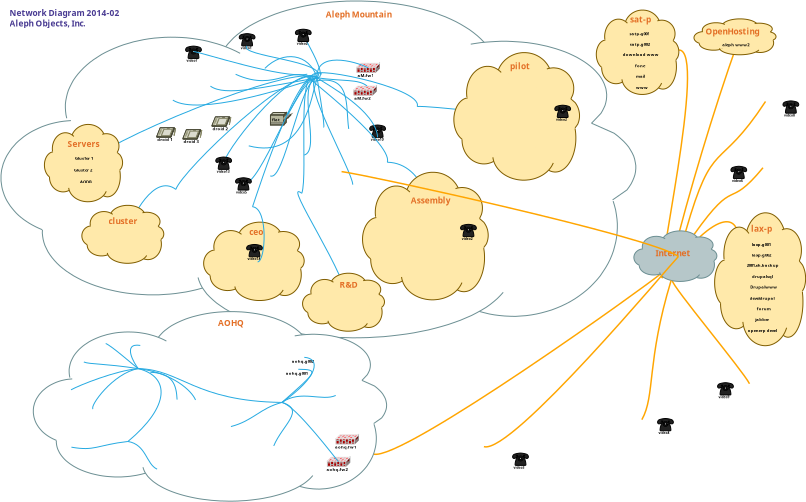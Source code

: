<?xml version="1.0" encoding="UTF-8"?>
<dia:diagram xmlns:dia="http://www.lysator.liu.se/~alla/dia/">
  <dia:layer name="Background" visible="true" active="true">
    <dia:object type="Cisco - Cloud White" version="1" id="O0">
      <dia:attribute name="obj_pos">
        <dia:point val="-5.251,11.957"/>
      </dia:attribute>
      <dia:attribute name="obj_bb">
        <dia:rectangle val="-5.252,11.957;37.692,34.743"/>
      </dia:attribute>
      <dia:attribute name="meta">
        <dia:composite type="dict"/>
      </dia:attribute>
      <dia:attribute name="elem_corner">
        <dia:point val="-5.251,11.957"/>
      </dia:attribute>
      <dia:attribute name="elem_width">
        <dia:real val="42.942"/>
      </dia:attribute>
      <dia:attribute name="elem_height">
        <dia:real val="22.784"/>
      </dia:attribute>
      <dia:attribute name="line_width">
        <dia:real val="0.2"/>
      </dia:attribute>
      <dia:attribute name="line_colour">
        <dia:color val="#000000"/>
      </dia:attribute>
      <dia:attribute name="fill_colour">
        <dia:color val="#ffffff"/>
      </dia:attribute>
      <dia:attribute name="show_background">
        <dia:boolean val="true"/>
      </dia:attribute>
      <dia:attribute name="line_style">
        <dia:enum val="0"/>
        <dia:real val="1"/>
      </dia:attribute>
      <dia:attribute name="flip_horizontal">
        <dia:boolean val="false"/>
      </dia:attribute>
      <dia:attribute name="flip_vertical">
        <dia:boolean val="false"/>
      </dia:attribute>
      <dia:attribute name="subscale">
        <dia:real val="1"/>
      </dia:attribute>
    </dia:object>
    <dia:object type="Cisco - Cloud Gold" version="1" id="O1">
      <dia:attribute name="obj_pos">
        <dia:point val="8.457,26.916"/>
      </dia:attribute>
      <dia:attribute name="obj_bb">
        <dia:rectangle val="8.457,26.916;15.257,32.218"/>
      </dia:attribute>
      <dia:attribute name="meta">
        <dia:composite type="dict"/>
      </dia:attribute>
      <dia:attribute name="elem_corner">
        <dia:point val="8.457,26.916"/>
      </dia:attribute>
      <dia:attribute name="elem_width">
        <dia:real val="6.8"/>
      </dia:attribute>
      <dia:attribute name="elem_height">
        <dia:real val="5.302"/>
      </dia:attribute>
      <dia:attribute name="line_width">
        <dia:real val="1.175e-38"/>
      </dia:attribute>
      <dia:attribute name="line_colour">
        <dia:color val="#000000"/>
      </dia:attribute>
      <dia:attribute name="fill_colour">
        <dia:color val="#ffffff"/>
      </dia:attribute>
      <dia:attribute name="show_background">
        <dia:boolean val="true"/>
      </dia:attribute>
      <dia:attribute name="line_style">
        <dia:enum val="0"/>
        <dia:real val="1"/>
      </dia:attribute>
      <dia:attribute name="flip_horizontal">
        <dia:boolean val="false"/>
      </dia:attribute>
      <dia:attribute name="flip_vertical">
        <dia:boolean val="false"/>
      </dia:attribute>
      <dia:attribute name="subscale">
        <dia:real val="1"/>
      </dia:attribute>
    </dia:object>
    <dia:object type="Standard - Text" version="1" id="O2">
      <dia:attribute name="obj_pos">
        <dia:point val="11.549,27.788"/>
      </dia:attribute>
      <dia:attribute name="obj_bb">
        <dia:rectangle val="11.549,27.363;12.752,27.928"/>
      </dia:attribute>
      <dia:attribute name="text">
        <dia:composite type="text">
          <dia:attribute name="string">
            <dia:string>#ceo#</dia:string>
          </dia:attribute>
          <dia:attribute name="font">
            <dia:font family="Outage" style="80" name="Courier"/>
          </dia:attribute>
          <dia:attribute name="height">
            <dia:real val="0.706"/>
          </dia:attribute>
          <dia:attribute name="pos">
            <dia:point val="11.549,27.788"/>
          </dia:attribute>
          <dia:attribute name="color">
            <dia:color val="#e36f26"/>
          </dia:attribute>
          <dia:attribute name="alignment">
            <dia:enum val="0"/>
          </dia:attribute>
        </dia:composite>
      </dia:attribute>
      <dia:attribute name="valign">
        <dia:enum val="3"/>
      </dia:attribute>
    </dia:object>
    <dia:object type="Standard - BezierLine" version="0" id="O3">
      <dia:attribute name="obj_pos">
        <dia:point val="9.754,39.462"/>
      </dia:attribute>
      <dia:attribute name="obj_bb">
        <dia:rectangle val="19.882,30.359;39.419,42.675"/>
      </dia:attribute>
      <dia:attribute name="bez_points">
        <dia:point val="9.754,39.462"/>
        <dia:point val="11.616,40.036"/>
        <dia:point val="40.089,29.709"/>
        <dia:point val="40.574,29.238"/>
      </dia:attribute>
      <dia:attribute name="corner_types">
        <dia:enum val="0"/>
        <dia:enum val="0"/>
      </dia:attribute>
      <dia:attribute name="line_color">
        <dia:color val="#ffa500"/>
      </dia:attribute>
      <dia:connections>
        <dia:connection handle="0" to="O65" connection="14"/>
        <dia:connection handle="3" to="O9" connection="14"/>
      </dia:connections>
    </dia:object>
    <dia:object type="Standard - BezierLine" version="0" id="O4">
      <dia:attribute name="obj_pos">
        <dia:point val="40.574,29.238"/>
      </dia:attribute>
      <dia:attribute name="obj_bb">
        <dia:rectangle val="39.384,15.219;41.239,30.727"/>
      </dia:attribute>
      <dia:attribute name="bez_points">
        <dia:point val="40.574,29.238"/>
        <dia:point val="39.795,30.285"/>
        <dia:point val="40.054,15.312"/>
        <dia:point val="38.015,15.46"/>
      </dia:attribute>
      <dia:attribute name="corner_types">
        <dia:enum val="0"/>
        <dia:enum val="0"/>
      </dia:attribute>
      <dia:attribute name="line_color">
        <dia:color val="#ffa500"/>
      </dia:attribute>
      <dia:connections>
        <dia:connection handle="0" to="O9" connection="14"/>
        <dia:connection handle="3" to="O48" connection="14"/>
      </dia:connections>
    </dia:object>
    <dia:object type="Standard - BezierLine" version="0" id="O5">
      <dia:attribute name="obj_pos">
        <dia:point val="46.326,30.838"/>
      </dia:attribute>
      <dia:attribute name="obj_bb">
        <dia:rectangle val="41.95,26.838;44.538,27.987"/>
      </dia:attribute>
      <dia:attribute name="bez_points">
        <dia:point val="46.326,30.838"/>
        <dia:point val="46.008,30.229"/>
        <dia:point val="41.936,27.994"/>
        <dia:point val="40.574,29.238"/>
      </dia:attribute>
      <dia:attribute name="corner_types">
        <dia:enum val="0"/>
        <dia:enum val="0"/>
      </dia:attribute>
      <dia:attribute name="line_color">
        <dia:color val="#ffa500"/>
      </dia:attribute>
      <dia:connections>
        <dia:connection handle="0" to="O24" connection="14"/>
        <dia:connection handle="3" to="O9" connection="14"/>
      </dia:connections>
    </dia:object>
    <dia:object type="Standard - BezierLine" version="0" id="O6">
      <dia:attribute name="obj_pos">
        <dia:point val="40.185,29.316"/>
      </dia:attribute>
      <dia:attribute name="obj_bb">
        <dia:rectangle val="40.124,14.598;44.682,29.377"/>
      </dia:attribute>
      <dia:attribute name="bez_points">
        <dia:point val="40.185,29.316"/>
        <dia:point val="41.215,25.173"/>
        <dia:point val="42.943,19.342"/>
        <dia:point val="44.618,14.662"/>
      </dia:attribute>
      <dia:attribute name="corner_types">
        <dia:enum val="0"/>
        <dia:enum val="0"/>
      </dia:attribute>
      <dia:attribute name="line_color">
        <dia:color val="#ffa500"/>
      </dia:attribute>
      <dia:connections>
        <dia:connection handle="3" to="O47" connection="4"/>
      </dia:connections>
    </dia:object>
    <dia:object type="Standard - BezierLine" version="0" id="O7">
      <dia:attribute name="obj_pos">
        <dia:point val="40.574,29.238"/>
      </dia:attribute>
      <dia:attribute name="obj_bb">
        <dia:rectangle val="40.104,30.815;44.749,36.491"/>
      </dia:attribute>
      <dia:attribute name="bez_points">
        <dia:point val="40.574,29.238"/>
        <dia:point val="40.498,29.543"/>
        <dia:point val="44.965,37"/>
        <dia:point val="45.381,37.846"/>
      </dia:attribute>
      <dia:attribute name="corner_types">
        <dia:enum val="0"/>
        <dia:enum val="0"/>
      </dia:attribute>
      <dia:attribute name="line_color">
        <dia:color val="#ffa500"/>
      </dia:attribute>
      <dia:connections>
        <dia:connection handle="0" to="O9" connection="14"/>
        <dia:connection handle="3" to="O19" connection="0"/>
      </dia:connections>
    </dia:object>
    <dia:object type="Standard - BezierLine" version="0" id="O8">
      <dia:attribute name="obj_pos">
        <dia:point val="40.574,29.238"/>
      </dia:attribute>
      <dia:attribute name="obj_bb">
        <dia:rectangle val="41.559,24.758;45.052,27.822"/>
      </dia:attribute>
      <dia:attribute name="bez_points">
        <dia:point val="40.574,29.238"/>
        <dia:point val="43.485,25.139"/>
        <dia:point val="43.817,26.241"/>
        <dia:point val="46.295,23.234"/>
      </dia:attribute>
      <dia:attribute name="corner_types">
        <dia:enum val="0"/>
        <dia:enum val="0"/>
      </dia:attribute>
      <dia:attribute name="line_color">
        <dia:color val="#ffa500"/>
      </dia:attribute>
      <dia:connections>
        <dia:connection handle="0" to="O9" connection="14"/>
        <dia:connection handle="3" to="O235" connection="0"/>
      </dia:connections>
    </dia:object>
    <dia:group>
      <dia:object type="Cisco - Cloud" version="1" id="O9">
        <dia:attribute name="obj_pos">
          <dia:point val="37.562,27.508"/>
        </dia:attribute>
        <dia:attribute name="obj_bb">
          <dia:rectangle val="37.561,27.507;43.176,30.926"/>
        </dia:attribute>
        <dia:attribute name="meta">
          <dia:composite type="dict"/>
        </dia:attribute>
        <dia:attribute name="elem_corner">
          <dia:point val="37.562,27.508"/>
        </dia:attribute>
        <dia:attribute name="elem_width">
          <dia:real val="5.613"/>
        </dia:attribute>
        <dia:attribute name="elem_height">
          <dia:real val="3.417"/>
        </dia:attribute>
        <dia:attribute name="line_width">
          <dia:real val="0.2"/>
        </dia:attribute>
        <dia:attribute name="line_colour">
          <dia:color val="#000000"/>
        </dia:attribute>
        <dia:attribute name="fill_colour">
          <dia:color val="#ffffff"/>
        </dia:attribute>
        <dia:attribute name="show_background">
          <dia:boolean val="true"/>
        </dia:attribute>
        <dia:attribute name="line_style">
          <dia:enum val="0"/>
          <dia:real val="1"/>
        </dia:attribute>
        <dia:attribute name="flip_horizontal">
          <dia:boolean val="false"/>
        </dia:attribute>
        <dia:attribute name="flip_vertical">
          <dia:boolean val="false"/>
        </dia:attribute>
        <dia:attribute name="subscale">
          <dia:real val="1"/>
        </dia:attribute>
      </dia:object>
      <dia:object type="Standard - Text" version="1" id="O10">
        <dia:attribute name="obj_pos">
          <dia:point val="39.031,29.228"/>
        </dia:attribute>
        <dia:attribute name="obj_bb">
          <dia:rectangle val="39.031,28.803;41.974,29.368"/>
        </dia:attribute>
        <dia:attribute name="text">
          <dia:composite type="text">
            <dia:attribute name="string">
              <dia:string>#Internet#</dia:string>
            </dia:attribute>
            <dia:attribute name="font">
              <dia:font family="Outage" style="80" name="Courier"/>
            </dia:attribute>
            <dia:attribute name="height">
              <dia:real val="0.706"/>
            </dia:attribute>
            <dia:attribute name="pos">
              <dia:point val="39.031,29.228"/>
            </dia:attribute>
            <dia:attribute name="color">
              <dia:color val="#e36f26"/>
            </dia:attribute>
            <dia:attribute name="alignment">
              <dia:enum val="0"/>
            </dia:attribute>
          </dia:composite>
        </dia:attribute>
        <dia:attribute name="valign">
          <dia:enum val="3"/>
        </dia:attribute>
      </dia:object>
    </dia:group>
    <dia:group>
      <dia:object type="WAN mrak" version="1" id="O11">
        <dia:attribute name="obj_pos">
          <dia:point val="43.2,17.048"/>
        </dia:attribute>
        <dia:attribute name="obj_bb">
          <dia:rectangle val="43.2,17.048;49.687,20.585"/>
        </dia:attribute>
        <dia:attribute name="meta">
          <dia:composite type="dict"/>
        </dia:attribute>
        <dia:attribute name="elem_corner">
          <dia:point val="43.2,17.048"/>
        </dia:attribute>
        <dia:attribute name="elem_width">
          <dia:real val="6.487"/>
        </dia:attribute>
        <dia:attribute name="elem_height">
          <dia:real val="3.537"/>
        </dia:attribute>
        <dia:attribute name="line_width">
          <dia:real val="1.175e-38"/>
        </dia:attribute>
        <dia:attribute name="line_colour">
          <dia:color val="#000000"/>
        </dia:attribute>
        <dia:attribute name="fill_colour">
          <dia:color val="#ffffff"/>
        </dia:attribute>
        <dia:attribute name="show_background">
          <dia:boolean val="true"/>
        </dia:attribute>
        <dia:attribute name="line_style">
          <dia:enum val="0"/>
          <dia:real val="1"/>
        </dia:attribute>
        <dia:attribute name="padding">
          <dia:real val="0.1"/>
        </dia:attribute>
        <dia:attribute name="text">
          <dia:composite type="text">
            <dia:attribute name="string">
              <dia:string>#memphis#</dia:string>
            </dia:attribute>
            <dia:attribute name="font">
              <dia:font family="Outage" style="80" name="Courier"/>
            </dia:attribute>
            <dia:attribute name="height">
              <dia:real val="0.494"/>
            </dia:attribute>
            <dia:attribute name="pos">
              <dia:point val="46.453,19.082"/>
            </dia:attribute>
            <dia:attribute name="color">
              <dia:color val="#e36f26"/>
            </dia:attribute>
            <dia:attribute name="alignment">
              <dia:enum val="1"/>
            </dia:attribute>
          </dia:composite>
        </dia:attribute>
        <dia:attribute name="flip_horizontal">
          <dia:boolean val="false"/>
        </dia:attribute>
        <dia:attribute name="flip_vertical">
          <dia:boolean val="false"/>
        </dia:attribute>
        <dia:attribute name="subscale">
          <dia:real val="1"/>
        </dia:attribute>
      </dia:object>
      <dia:group>
        <dia:object type="Standard - Text" version="1" id="O12">
          <dia:attribute name="obj_pos">
            <dia:point val="47.714,19.769"/>
          </dia:attribute>
          <dia:attribute name="obj_bb">
            <dia:rectangle val="47.714,19.599;48.599,19.824"/>
          </dia:attribute>
          <dia:attribute name="text">
            <dia:composite type="text">
              <dia:attribute name="string">
                <dia:string>#video8#</dia:string>
              </dia:attribute>
              <dia:attribute name="font">
                <dia:font family="Outage" style="80" name="Courier"/>
              </dia:attribute>
              <dia:attribute name="height">
                <dia:real val="0.282"/>
              </dia:attribute>
              <dia:attribute name="pos">
                <dia:point val="47.714,19.769"/>
              </dia:attribute>
              <dia:attribute name="color">
                <dia:color val="#000000"/>
              </dia:attribute>
              <dia:attribute name="alignment">
                <dia:enum val="0"/>
              </dia:attribute>
            </dia:composite>
          </dia:attribute>
          <dia:attribute name="valign">
            <dia:enum val="3"/>
          </dia:attribute>
        </dia:object>
        <dia:object type="Network - A Telephone" version="1" id="O13">
          <dia:attribute name="obj_pos">
            <dia:point val="47.626,18.713"/>
          </dia:attribute>
          <dia:attribute name="obj_bb">
            <dia:rectangle val="47.626,18.71;48.736,19.548"/>
          </dia:attribute>
          <dia:attribute name="meta">
            <dia:composite type="dict"/>
          </dia:attribute>
          <dia:attribute name="elem_corner">
            <dia:point val="47.626,18.713"/>
          </dia:attribute>
          <dia:attribute name="elem_width">
            <dia:real val="1.11"/>
          </dia:attribute>
          <dia:attribute name="elem_height">
            <dia:real val="0.832"/>
          </dia:attribute>
          <dia:attribute name="line_width">
            <dia:real val="0.05"/>
          </dia:attribute>
          <dia:attribute name="line_colour">
            <dia:color val="#000000"/>
          </dia:attribute>
          <dia:attribute name="fill_colour">
            <dia:color val="#ffffff"/>
          </dia:attribute>
          <dia:attribute name="show_background">
            <dia:boolean val="true"/>
          </dia:attribute>
          <dia:attribute name="line_style">
            <dia:enum val="0"/>
            <dia:real val="1"/>
          </dia:attribute>
          <dia:attribute name="flip_horizontal">
            <dia:boolean val="false"/>
          </dia:attribute>
          <dia:attribute name="flip_vertical">
            <dia:boolean val="false"/>
          </dia:attribute>
          <dia:attribute name="subscale">
            <dia:real val="1"/>
          </dia:attribute>
        </dia:object>
      </dia:group>
    </dia:group>
    <dia:object type="Standard - BezierLine" version="0" id="O14">
      <dia:attribute name="obj_pos">
        <dia:point val="40.574,29.238"/>
      </dia:attribute>
      <dia:attribute name="obj_bb">
        <dia:rectangle val="41.001,20.346;45.449,27.598"/>
      </dia:attribute>
      <dia:attribute name="bez_points">
        <dia:point val="40.574,29.238"/>
        <dia:point val="42.445,22.727"/>
        <dia:point val="43.239,23.689"/>
        <dia:point val="46.466,18.752"/>
      </dia:attribute>
      <dia:attribute name="corner_types">
        <dia:enum val="0"/>
        <dia:enum val="0"/>
      </dia:attribute>
      <dia:attribute name="line_color">
        <dia:color val="#ffa500"/>
      </dia:attribute>
      <dia:connections>
        <dia:connection handle="0" to="O9" connection="14"/>
        <dia:connection handle="3" to="O11" connection="0"/>
      </dia:connections>
    </dia:object>
    <dia:group>
      <dia:object type="WAN mrak" version="1" id="O15">
        <dia:attribute name="obj_pos">
          <dia:point val="34.833,38.574"/>
        </dia:attribute>
        <dia:attribute name="obj_bb">
          <dia:rectangle val="34.833,38.574;41.32,42.111"/>
        </dia:attribute>
        <dia:attribute name="meta">
          <dia:composite type="dict"/>
        </dia:attribute>
        <dia:attribute name="elem_corner">
          <dia:point val="34.833,38.574"/>
        </dia:attribute>
        <dia:attribute name="elem_width">
          <dia:real val="6.487"/>
        </dia:attribute>
        <dia:attribute name="elem_height">
          <dia:real val="3.537"/>
        </dia:attribute>
        <dia:attribute name="line_width">
          <dia:real val="1.175e-38"/>
        </dia:attribute>
        <dia:attribute name="line_colour">
          <dia:color val="#000000"/>
        </dia:attribute>
        <dia:attribute name="fill_colour">
          <dia:color val="#ffffff"/>
        </dia:attribute>
        <dia:attribute name="show_background">
          <dia:boolean val="true"/>
        </dia:attribute>
        <dia:attribute name="line_style">
          <dia:enum val="0"/>
          <dia:real val="1"/>
        </dia:attribute>
        <dia:attribute name="padding">
          <dia:real val="0.1"/>
        </dia:attribute>
        <dia:attribute name="text">
          <dia:composite type="text">
            <dia:attribute name="string">
              <dia:string>#Chicago#</dia:string>
            </dia:attribute>
            <dia:attribute name="font">
              <dia:font family="Outage" style="80" name="Courier"/>
            </dia:attribute>
            <dia:attribute name="height">
              <dia:real val="0.494"/>
            </dia:attribute>
            <dia:attribute name="pos">
              <dia:point val="38.086,40.607"/>
            </dia:attribute>
            <dia:attribute name="color">
              <dia:color val="#e36f26"/>
            </dia:attribute>
            <dia:attribute name="alignment">
              <dia:enum val="1"/>
            </dia:attribute>
          </dia:composite>
        </dia:attribute>
        <dia:attribute name="flip_horizontal">
          <dia:boolean val="false"/>
        </dia:attribute>
        <dia:attribute name="flip_vertical">
          <dia:boolean val="false"/>
        </dia:attribute>
        <dia:attribute name="subscale">
          <dia:real val="1"/>
        </dia:attribute>
      </dia:object>
      <dia:group>
        <dia:object type="Standard - Text" version="1" id="O16">
          <dia:attribute name="obj_pos">
            <dia:point val="39.231,41.254"/>
          </dia:attribute>
          <dia:attribute name="obj_bb">
            <dia:rectangle val="39.231,41.084;40.109,41.309"/>
          </dia:attribute>
          <dia:attribute name="text">
            <dia:composite type="text">
              <dia:attribute name="string">
                <dia:string>#video4#</dia:string>
              </dia:attribute>
              <dia:attribute name="font">
                <dia:font family="Outage" style="80" name="Courier"/>
              </dia:attribute>
              <dia:attribute name="height">
                <dia:real val="0.282"/>
              </dia:attribute>
              <dia:attribute name="pos">
                <dia:point val="39.231,41.254"/>
              </dia:attribute>
              <dia:attribute name="color">
                <dia:color val="#000000"/>
              </dia:attribute>
              <dia:attribute name="alignment">
                <dia:enum val="0"/>
              </dia:attribute>
            </dia:composite>
          </dia:attribute>
          <dia:attribute name="valign">
            <dia:enum val="3"/>
          </dia:attribute>
        </dia:object>
        <dia:object type="Network - A Telephone" version="1" id="O17">
          <dia:attribute name="obj_pos">
            <dia:point val="39.143,40.198"/>
          </dia:attribute>
          <dia:attribute name="obj_bb">
            <dia:rectangle val="39.143,40.195;40.253,41.033"/>
          </dia:attribute>
          <dia:attribute name="meta">
            <dia:composite type="dict"/>
          </dia:attribute>
          <dia:attribute name="elem_corner">
            <dia:point val="39.143,40.198"/>
          </dia:attribute>
          <dia:attribute name="elem_width">
            <dia:real val="1.11"/>
          </dia:attribute>
          <dia:attribute name="elem_height">
            <dia:real val="0.832"/>
          </dia:attribute>
          <dia:attribute name="line_width">
            <dia:real val="0.05"/>
          </dia:attribute>
          <dia:attribute name="line_colour">
            <dia:color val="#000000"/>
          </dia:attribute>
          <dia:attribute name="fill_colour">
            <dia:color val="#ffffff"/>
          </dia:attribute>
          <dia:attribute name="show_background">
            <dia:boolean val="true"/>
          </dia:attribute>
          <dia:attribute name="line_style">
            <dia:enum val="0"/>
            <dia:real val="1"/>
          </dia:attribute>
          <dia:attribute name="flip_horizontal">
            <dia:boolean val="false"/>
          </dia:attribute>
          <dia:attribute name="flip_vertical">
            <dia:boolean val="false"/>
          </dia:attribute>
          <dia:attribute name="subscale">
            <dia:real val="1"/>
          </dia:attribute>
        </dia:object>
      </dia:group>
    </dia:group>
    <dia:object type="Standard - BezierLine" version="0" id="O18">
      <dia:attribute name="obj_pos">
        <dia:point val="38.099,40.278"/>
      </dia:attribute>
      <dia:attribute name="obj_bb">
        <dia:rectangle val="38.912,30.794;40.143,38.8"/>
      </dia:attribute>
      <dia:attribute name="bez_points">
        <dia:point val="38.099,40.278"/>
        <dia:point val="39.014,38.672"/>
        <dia:point val="38.898,34.744"/>
        <dia:point val="40.574,29.238"/>
      </dia:attribute>
      <dia:attribute name="corner_types">
        <dia:enum val="0"/>
        <dia:enum val="0"/>
      </dia:attribute>
      <dia:attribute name="line_color">
        <dia:color val="#ffa500"/>
      </dia:attribute>
      <dia:connections>
        <dia:connection handle="0" to="O15" connection="0"/>
        <dia:connection handle="3" to="O9" connection="14"/>
      </dia:connections>
    </dia:object>
    <dia:group>
      <dia:object type="WAN mrak" version="1" id="O19">
        <dia:attribute name="obj_pos">
          <dia:point val="42.114,36.142"/>
        </dia:attribute>
        <dia:attribute name="obj_bb">
          <dia:rectangle val="42.114,36.118;48.602,39.679"/>
        </dia:attribute>
        <dia:attribute name="meta">
          <dia:composite type="dict"/>
        </dia:attribute>
        <dia:attribute name="elem_corner">
          <dia:point val="42.114,36.142"/>
        </dia:attribute>
        <dia:attribute name="elem_width">
          <dia:real val="6.487"/>
        </dia:attribute>
        <dia:attribute name="elem_height">
          <dia:real val="3.537"/>
        </dia:attribute>
        <dia:attribute name="line_width">
          <dia:real val="0.05"/>
        </dia:attribute>
        <dia:attribute name="line_colour">
          <dia:color val="#000000"/>
        </dia:attribute>
        <dia:attribute name="fill_colour">
          <dia:color val="#ffffff"/>
        </dia:attribute>
        <dia:attribute name="show_background">
          <dia:boolean val="true"/>
        </dia:attribute>
        <dia:attribute name="line_style">
          <dia:enum val="0"/>
          <dia:real val="1"/>
        </dia:attribute>
        <dia:attribute name="padding">
          <dia:real val="0.1"/>
        </dia:attribute>
        <dia:attribute name="text">
          <dia:composite type="text">
            <dia:attribute name="string">
              <dia:string>#seattle#</dia:string>
            </dia:attribute>
            <dia:attribute name="font">
              <dia:font family="Outage" style="80" name="Courier"/>
            </dia:attribute>
            <dia:attribute name="height">
              <dia:real val="0.494"/>
            </dia:attribute>
            <dia:attribute name="pos">
              <dia:point val="45.367,38.175"/>
            </dia:attribute>
            <dia:attribute name="color">
              <dia:color val="#e36f26"/>
            </dia:attribute>
            <dia:attribute name="alignment">
              <dia:enum val="1"/>
            </dia:attribute>
          </dia:composite>
        </dia:attribute>
        <dia:attribute name="flip_horizontal">
          <dia:boolean val="false"/>
        </dia:attribute>
        <dia:attribute name="flip_vertical">
          <dia:boolean val="false"/>
        </dia:attribute>
        <dia:attribute name="subscale">
          <dia:real val="1"/>
        </dia:attribute>
      </dia:object>
      <dia:object type="Notebook" version="1" id="O20">
        <dia:attribute name="obj_pos">
          <dia:point val="46.596,37.867"/>
        </dia:attribute>
        <dia:attribute name="obj_bb">
          <dia:rectangle val="46.426,37.809;47.636,39.114"/>
        </dia:attribute>
        <dia:attribute name="meta">
          <dia:composite type="dict"/>
        </dia:attribute>
        <dia:attribute name="elem_corner">
          <dia:point val="46.596,37.867"/>
        </dia:attribute>
        <dia:attribute name="elem_width">
          <dia:real val="0.885"/>
        </dia:attribute>
        <dia:attribute name="elem_height">
          <dia:real val="0.767"/>
        </dia:attribute>
        <dia:attribute name="line_width">
          <dia:real val="0.05"/>
        </dia:attribute>
        <dia:attribute name="line_colour">
          <dia:color val="#000000"/>
        </dia:attribute>
        <dia:attribute name="fill_colour">
          <dia:color val="#ffffff"/>
        </dia:attribute>
        <dia:attribute name="show_background">
          <dia:boolean val="true"/>
        </dia:attribute>
        <dia:attribute name="line_style">
          <dia:enum val="0"/>
          <dia:real val="1"/>
        </dia:attribute>
        <dia:attribute name="padding">
          <dia:real val="0.1"/>
        </dia:attribute>
        <dia:attribute name="text">
          <dia:composite type="text">
            <dia:attribute name="string">
              <dia:string>#sharp#</dia:string>
            </dia:attribute>
            <dia:attribute name="font">
              <dia:font family="Outage" style="80" name="Courier"/>
            </dia:attribute>
            <dia:attribute name="height">
              <dia:real val="0.353"/>
            </dia:attribute>
            <dia:attribute name="pos">
              <dia:point val="47.031,38.944"/>
            </dia:attribute>
            <dia:attribute name="color">
              <dia:color val="#000000"/>
            </dia:attribute>
            <dia:attribute name="alignment">
              <dia:enum val="1"/>
            </dia:attribute>
          </dia:composite>
        </dia:attribute>
        <dia:attribute name="flip_horizontal">
          <dia:boolean val="false"/>
        </dia:attribute>
        <dia:attribute name="flip_vertical">
          <dia:boolean val="false"/>
        </dia:attribute>
        <dia:attribute name="subscale">
          <dia:real val="1"/>
        </dia:attribute>
      </dia:object>
      <dia:group>
        <dia:object type="Standard - Text" version="1" id="O21">
          <dia:attribute name="obj_pos">
            <dia:point val="43.29,38.832"/>
          </dia:attribute>
          <dia:attribute name="obj_bb">
            <dia:rectangle val="43.29,38.662;44.165,38.887"/>
          </dia:attribute>
          <dia:attribute name="text">
            <dia:composite type="text">
              <dia:attribute name="string">
                <dia:string>#video9#</dia:string>
              </dia:attribute>
              <dia:attribute name="font">
                <dia:font family="Outage" style="80" name="Courier"/>
              </dia:attribute>
              <dia:attribute name="height">
                <dia:real val="0.282"/>
              </dia:attribute>
              <dia:attribute name="pos">
                <dia:point val="43.29,38.832"/>
              </dia:attribute>
              <dia:attribute name="color">
                <dia:color val="#000000"/>
              </dia:attribute>
              <dia:attribute name="alignment">
                <dia:enum val="0"/>
              </dia:attribute>
            </dia:composite>
          </dia:attribute>
          <dia:attribute name="valign">
            <dia:enum val="3"/>
          </dia:attribute>
        </dia:object>
        <dia:object type="Network - A Telephone" version="1" id="O22">
          <dia:attribute name="obj_pos">
            <dia:point val="43.202,37.776"/>
          </dia:attribute>
          <dia:attribute name="obj_bb">
            <dia:rectangle val="43.202,37.773;44.312,38.611"/>
          </dia:attribute>
          <dia:attribute name="meta">
            <dia:composite type="dict"/>
          </dia:attribute>
          <dia:attribute name="elem_corner">
            <dia:point val="43.202,37.776"/>
          </dia:attribute>
          <dia:attribute name="elem_width">
            <dia:real val="1.11"/>
          </dia:attribute>
          <dia:attribute name="elem_height">
            <dia:real val="0.832"/>
          </dia:attribute>
          <dia:attribute name="line_width">
            <dia:real val="0.05"/>
          </dia:attribute>
          <dia:attribute name="line_colour">
            <dia:color val="#000000"/>
          </dia:attribute>
          <dia:attribute name="fill_colour">
            <dia:color val="#ffffff"/>
          </dia:attribute>
          <dia:attribute name="show_background">
            <dia:boolean val="true"/>
          </dia:attribute>
          <dia:attribute name="line_style">
            <dia:enum val="0"/>
            <dia:real val="1"/>
          </dia:attribute>
          <dia:attribute name="flip_horizontal">
            <dia:boolean val="false"/>
          </dia:attribute>
          <dia:attribute name="flip_vertical">
            <dia:boolean val="false"/>
          </dia:attribute>
          <dia:attribute name="subscale">
            <dia:real val="1"/>
          </dia:attribute>
        </dia:object>
      </dia:group>
    </dia:group>
    <dia:object type="Standard - BezierLine" version="0" id="O23">
      <dia:attribute name="obj_pos">
        <dia:point val="45.207,30.948"/>
      </dia:attribute>
      <dia:attribute name="obj_bb">
        <dia:rectangle val="44.076,29.987;45.214,31.09"/>
      </dia:attribute>
      <dia:attribute name="bez_points">
        <dia:point val="45.207,30.948"/>
        <dia:point val="43.415,31.673"/>
        <dia:point val="44.035,29.227"/>
        <dia:point val="45.183,30.243"/>
      </dia:attribute>
      <dia:attribute name="corner_types">
        <dia:enum val="0"/>
        <dia:enum val="0"/>
      </dia:attribute>
      <dia:attribute name="line_color">
        <dia:color val="#27aae1"/>
      </dia:attribute>
      <dia:attribute name="line_width">
        <dia:real val="0.01"/>
      </dia:attribute>
      <dia:connections>
        <dia:connection handle="0" to="O31" connection="1"/>
        <dia:connection handle="3" to="O27" connection="1"/>
      </dia:connections>
    </dia:object>
    <dia:group>
      <dia:group>
        <dia:object type="Cisco - Cloud Gold" version="1" id="O24">
          <dia:attribute name="obj_pos">
            <dia:point val="43.024,26.286"/>
          </dia:attribute>
          <dia:attribute name="obj_bb">
            <dia:rectangle val="43.024,26.286;49.178,35.273"/>
          </dia:attribute>
          <dia:attribute name="meta">
            <dia:composite type="dict"/>
          </dia:attribute>
          <dia:attribute name="elem_corner">
            <dia:point val="43.024,26.286"/>
          </dia:attribute>
          <dia:attribute name="elem_width">
            <dia:real val="6.154"/>
          </dia:attribute>
          <dia:attribute name="elem_height">
            <dia:real val="8.987"/>
          </dia:attribute>
          <dia:attribute name="line_width">
            <dia:real val="1.175e-38"/>
          </dia:attribute>
          <dia:attribute name="line_colour">
            <dia:color val="#000000"/>
          </dia:attribute>
          <dia:attribute name="fill_colour">
            <dia:color val="#ffffff"/>
          </dia:attribute>
          <dia:attribute name="show_background">
            <dia:boolean val="true"/>
          </dia:attribute>
          <dia:attribute name="line_style">
            <dia:enum val="0"/>
            <dia:real val="1"/>
          </dia:attribute>
          <dia:attribute name="flip_horizontal">
            <dia:boolean val="false"/>
          </dia:attribute>
          <dia:attribute name="flip_vertical">
            <dia:boolean val="false"/>
          </dia:attribute>
          <dia:attribute name="subscale">
            <dia:real val="1"/>
          </dia:attribute>
        </dia:object>
        <dia:object type="Standard - Text" version="1" id="O25">
          <dia:attribute name="obj_pos">
            <dia:point val="45.481,27.56"/>
          </dia:attribute>
          <dia:attribute name="obj_bb">
            <dia:rectangle val="45.481,27.135;47.254,27.7"/>
          </dia:attribute>
          <dia:attribute name="text">
            <dia:composite type="text">
              <dia:attribute name="string">
                <dia:string>#lax-p#</dia:string>
              </dia:attribute>
              <dia:attribute name="font">
                <dia:font family="Outage" style="80" name="Courier"/>
              </dia:attribute>
              <dia:attribute name="height">
                <dia:real val="0.706"/>
              </dia:attribute>
              <dia:attribute name="pos">
                <dia:point val="45.481,27.56"/>
              </dia:attribute>
              <dia:attribute name="color">
                <dia:color val="#e36f26"/>
              </dia:attribute>
              <dia:attribute name="alignment">
                <dia:enum val="0"/>
              </dia:attribute>
            </dia:composite>
          </dia:attribute>
          <dia:attribute name="valign">
            <dia:enum val="3"/>
          </dia:attribute>
        </dia:object>
      </dia:group>
      <dia:group>
        <dia:group>
          <dia:object type="Standard - Text" version="1" id="O26">
            <dia:attribute name="obj_pos">
              <dia:point val="45.545,30.692"/>
            </dia:attribute>
            <dia:attribute name="obj_bb">
              <dia:rectangle val="45.545,30.48;47.288,30.762"/>
            </dia:attribute>
            <dia:attribute name="text">
              <dia:composite type="text">
                <dia:attribute name="string">
                  <dia:string>#drupalsql#</dia:string>
                </dia:attribute>
                <dia:attribute name="font">
                  <dia:font family="Outage" style="80" name="Courier"/>
                </dia:attribute>
                <dia:attribute name="height">
                  <dia:real val="0.353"/>
                </dia:attribute>
                <dia:attribute name="pos">
                  <dia:point val="45.545,30.692"/>
                </dia:attribute>
                <dia:attribute name="color">
                  <dia:color val="#000000"/>
                </dia:attribute>
                <dia:attribute name="alignment">
                  <dia:enum val="0"/>
                </dia:attribute>
              </dia:composite>
            </dia:attribute>
            <dia:attribute name="valign">
              <dia:enum val="3"/>
            </dia:attribute>
          </dia:object>
          <dia:object type="CPD - ServerRack1U" version="1" id="O27">
            <dia:attribute name="obj_pos">
              <dia:point val="45.183,30.14"/>
            </dia:attribute>
            <dia:attribute name="obj_bb">
              <dia:rectangle val="45.183,30.14;47.651,30.346"/>
            </dia:attribute>
            <dia:attribute name="meta">
              <dia:composite type="dict"/>
            </dia:attribute>
            <dia:attribute name="elem_corner">
              <dia:point val="45.183,30.14"/>
            </dia:attribute>
            <dia:attribute name="elem_width">
              <dia:real val="2.468"/>
            </dia:attribute>
            <dia:attribute name="elem_height">
              <dia:real val="0.206"/>
            </dia:attribute>
            <dia:attribute name="line_width">
              <dia:real val="1.175e-38"/>
            </dia:attribute>
            <dia:attribute name="line_colour">
              <dia:color val="#000000"/>
            </dia:attribute>
            <dia:attribute name="fill_colour">
              <dia:color val="#ffffff"/>
            </dia:attribute>
            <dia:attribute name="show_background">
              <dia:boolean val="true"/>
            </dia:attribute>
            <dia:attribute name="line_style">
              <dia:enum val="0"/>
              <dia:real val="1"/>
            </dia:attribute>
            <dia:attribute name="flip_horizontal">
              <dia:boolean val="false"/>
            </dia:attribute>
            <dia:attribute name="flip_vertical">
              <dia:boolean val="false"/>
            </dia:attribute>
            <dia:attribute name="subscale">
              <dia:real val="1"/>
            </dia:attribute>
          </dia:object>
        </dia:group>
        <dia:group>
          <dia:object type="Standard - Text" version="1" id="O28">
            <dia:attribute name="obj_pos">
              <dia:point val="45.191,29.937"/>
            </dia:attribute>
            <dia:attribute name="obj_bb">
              <dia:rectangle val="45.191,29.725;47.738,30.007"/>
            </dia:attribute>
            <dia:attribute name="text">
              <dia:composite type="text">
                <dia:attribute name="string">
                  <dia:string>#2081-eh-backup#</dia:string>
                </dia:attribute>
                <dia:attribute name="font">
                  <dia:font family="Outage" style="80" name="Courier"/>
                </dia:attribute>
                <dia:attribute name="height">
                  <dia:real val="0.353"/>
                </dia:attribute>
                <dia:attribute name="pos">
                  <dia:point val="45.191,29.937"/>
                </dia:attribute>
                <dia:attribute name="color">
                  <dia:color val="#000000"/>
                </dia:attribute>
                <dia:attribute name="alignment">
                  <dia:enum val="0"/>
                </dia:attribute>
              </dia:composite>
            </dia:attribute>
            <dia:attribute name="valign">
              <dia:enum val="3"/>
            </dia:attribute>
          </dia:object>
          <dia:object type="CPD - ServerRack1U" version="1" id="O29">
            <dia:attribute name="obj_pos">
              <dia:point val="45.189,29.385"/>
            </dia:attribute>
            <dia:attribute name="obj_bb">
              <dia:rectangle val="45.189,29.385;47.657,29.591"/>
            </dia:attribute>
            <dia:attribute name="meta">
              <dia:composite type="dict"/>
            </dia:attribute>
            <dia:attribute name="elem_corner">
              <dia:point val="45.189,29.385"/>
            </dia:attribute>
            <dia:attribute name="elem_width">
              <dia:real val="2.468"/>
            </dia:attribute>
            <dia:attribute name="elem_height">
              <dia:real val="0.206"/>
            </dia:attribute>
            <dia:attribute name="line_width">
              <dia:real val="1.175e-38"/>
            </dia:attribute>
            <dia:attribute name="line_colour">
              <dia:color val="#000000"/>
            </dia:attribute>
            <dia:attribute name="fill_colour">
              <dia:color val="#ffffff"/>
            </dia:attribute>
            <dia:attribute name="show_background">
              <dia:boolean val="true"/>
            </dia:attribute>
            <dia:attribute name="line_style">
              <dia:enum val="0"/>
              <dia:real val="1"/>
            </dia:attribute>
            <dia:attribute name="flip_horizontal">
              <dia:boolean val="false"/>
            </dia:attribute>
            <dia:attribute name="flip_vertical">
              <dia:boolean val="false"/>
            </dia:attribute>
            <dia:attribute name="subscale">
              <dia:real val="1"/>
            </dia:attribute>
          </dia:object>
        </dia:group>
        <dia:group>
          <dia:object type="Standard - Text" version="1" id="O30">
            <dia:attribute name="obj_pos">
              <dia:point val="45.431,31.398"/>
            </dia:attribute>
            <dia:attribute name="obj_bb">
              <dia:rectangle val="45.431,31.185;47.496,31.468"/>
            </dia:attribute>
            <dia:attribute name="text">
              <dia:composite type="text">
                <dia:attribute name="string">
                  <dia:string>#Drupalwww#</dia:string>
                </dia:attribute>
                <dia:attribute name="font">
                  <dia:font family="Outage" style="80" name="Courier"/>
                </dia:attribute>
                <dia:attribute name="height">
                  <dia:real val="0.353"/>
                </dia:attribute>
                <dia:attribute name="pos">
                  <dia:point val="45.431,31.398"/>
                </dia:attribute>
                <dia:attribute name="color">
                  <dia:color val="#000000"/>
                </dia:attribute>
                <dia:attribute name="alignment">
                  <dia:enum val="0"/>
                </dia:attribute>
              </dia:composite>
            </dia:attribute>
            <dia:attribute name="valign">
              <dia:enum val="3"/>
            </dia:attribute>
          </dia:object>
          <dia:object type="CPD - ServerRack1U" version="1" id="O31">
            <dia:attribute name="obj_pos">
              <dia:point val="45.207,30.846"/>
            </dia:attribute>
            <dia:attribute name="obj_bb">
              <dia:rectangle val="45.207,30.846;47.675,31.051"/>
            </dia:attribute>
            <dia:attribute name="meta">
              <dia:composite type="dict"/>
            </dia:attribute>
            <dia:attribute name="elem_corner">
              <dia:point val="45.207,30.846"/>
            </dia:attribute>
            <dia:attribute name="elem_width">
              <dia:real val="2.468"/>
            </dia:attribute>
            <dia:attribute name="elem_height">
              <dia:real val="0.206"/>
            </dia:attribute>
            <dia:attribute name="line_width">
              <dia:real val="1.175e-38"/>
            </dia:attribute>
            <dia:attribute name="line_colour">
              <dia:color val="#000000"/>
            </dia:attribute>
            <dia:attribute name="fill_colour">
              <dia:color val="#ffffff"/>
            </dia:attribute>
            <dia:attribute name="show_background">
              <dia:boolean val="true"/>
            </dia:attribute>
            <dia:attribute name="line_style">
              <dia:enum val="0"/>
              <dia:real val="1"/>
            </dia:attribute>
            <dia:attribute name="flip_horizontal">
              <dia:boolean val="false"/>
            </dia:attribute>
            <dia:attribute name="flip_vertical">
              <dia:boolean val="false"/>
            </dia:attribute>
            <dia:attribute name="subscale">
              <dia:real val="1"/>
            </dia:attribute>
          </dia:object>
        </dia:group>
        <dia:group>
          <dia:object type="Standard - Text" version="1" id="O32">
            <dia:attribute name="obj_pos">
              <dia:point val="45.385,32.158"/>
            </dia:attribute>
            <dia:attribute name="obj_bb">
              <dia:rectangle val="45.385,31.946;47.54,32.228"/>
            </dia:attribute>
            <dia:attribute name="text">
              <dia:composite type="text">
                <dia:attribute name="string">
                  <dia:string>#develdrupal#</dia:string>
                </dia:attribute>
                <dia:attribute name="font">
                  <dia:font family="Outage" style="80" name="Courier"/>
                </dia:attribute>
                <dia:attribute name="height">
                  <dia:real val="0.353"/>
                </dia:attribute>
                <dia:attribute name="pos">
                  <dia:point val="45.385,32.158"/>
                </dia:attribute>
                <dia:attribute name="color">
                  <dia:color val="#000000"/>
                </dia:attribute>
                <dia:attribute name="alignment">
                  <dia:enum val="0"/>
                </dia:attribute>
              </dia:composite>
            </dia:attribute>
            <dia:attribute name="valign">
              <dia:enum val="3"/>
            </dia:attribute>
          </dia:object>
          <dia:object type="CPD - ServerRack1U" version="1" id="O33">
            <dia:attribute name="obj_pos">
              <dia:point val="45.245,31.606"/>
            </dia:attribute>
            <dia:attribute name="obj_bb">
              <dia:rectangle val="45.245,31.606;47.713,31.812"/>
            </dia:attribute>
            <dia:attribute name="meta">
              <dia:composite type="dict"/>
            </dia:attribute>
            <dia:attribute name="elem_corner">
              <dia:point val="45.245,31.606"/>
            </dia:attribute>
            <dia:attribute name="elem_width">
              <dia:real val="2.468"/>
            </dia:attribute>
            <dia:attribute name="elem_height">
              <dia:real val="0.206"/>
            </dia:attribute>
            <dia:attribute name="line_width">
              <dia:real val="1.175e-38"/>
            </dia:attribute>
            <dia:attribute name="line_colour">
              <dia:color val="#000000"/>
            </dia:attribute>
            <dia:attribute name="fill_colour">
              <dia:color val="#ffffff"/>
            </dia:attribute>
            <dia:attribute name="show_background">
              <dia:boolean val="true"/>
            </dia:attribute>
            <dia:attribute name="line_style">
              <dia:enum val="0"/>
              <dia:real val="1"/>
            </dia:attribute>
            <dia:attribute name="flip_horizontal">
              <dia:boolean val="false"/>
            </dia:attribute>
            <dia:attribute name="flip_vertical">
              <dia:boolean val="false"/>
            </dia:attribute>
            <dia:attribute name="subscale">
              <dia:real val="1"/>
            </dia:attribute>
          </dia:object>
        </dia:group>
        <dia:group>
          <dia:object type="Standard - Text" version="1" id="O34">
            <dia:attribute name="obj_pos">
              <dia:point val="45.871,32.88"/>
            </dia:attribute>
            <dia:attribute name="obj_bb">
              <dia:rectangle val="45.871,32.668;46.956,32.95"/>
            </dia:attribute>
            <dia:attribute name="text">
              <dia:composite type="text">
                <dia:attribute name="string">
                  <dia:string>#forum#</dia:string>
                </dia:attribute>
                <dia:attribute name="font">
                  <dia:font family="Outage" style="80" name="Courier"/>
                </dia:attribute>
                <dia:attribute name="height">
                  <dia:real val="0.353"/>
                </dia:attribute>
                <dia:attribute name="pos">
                  <dia:point val="45.871,32.88"/>
                </dia:attribute>
                <dia:attribute name="color">
                  <dia:color val="#000000"/>
                </dia:attribute>
                <dia:attribute name="alignment">
                  <dia:enum val="0"/>
                </dia:attribute>
              </dia:composite>
            </dia:attribute>
            <dia:attribute name="valign">
              <dia:enum val="3"/>
            </dia:attribute>
          </dia:object>
          <dia:object type="CPD - ServerRack1U" version="1" id="O35">
            <dia:attribute name="obj_pos">
              <dia:point val="45.245,32.328"/>
            </dia:attribute>
            <dia:attribute name="obj_bb">
              <dia:rectangle val="45.245,32.328;47.713,32.534"/>
            </dia:attribute>
            <dia:attribute name="meta">
              <dia:composite type="dict"/>
            </dia:attribute>
            <dia:attribute name="elem_corner">
              <dia:point val="45.245,32.328"/>
            </dia:attribute>
            <dia:attribute name="elem_width">
              <dia:real val="2.468"/>
            </dia:attribute>
            <dia:attribute name="elem_height">
              <dia:real val="0.206"/>
            </dia:attribute>
            <dia:attribute name="line_width">
              <dia:real val="1.175e-38"/>
            </dia:attribute>
            <dia:attribute name="line_colour">
              <dia:color val="#000000"/>
            </dia:attribute>
            <dia:attribute name="fill_colour">
              <dia:color val="#ffffff"/>
            </dia:attribute>
            <dia:attribute name="show_background">
              <dia:boolean val="true"/>
            </dia:attribute>
            <dia:attribute name="line_style">
              <dia:enum val="0"/>
              <dia:real val="1"/>
            </dia:attribute>
            <dia:attribute name="flip_horizontal">
              <dia:boolean val="false"/>
            </dia:attribute>
            <dia:attribute name="flip_vertical">
              <dia:boolean val="false"/>
            </dia:attribute>
            <dia:attribute name="subscale">
              <dia:real val="1"/>
            </dia:attribute>
          </dia:object>
        </dia:group>
        <dia:group>
          <dia:object type="Standard - Text" version="1" id="O36">
            <dia:attribute name="obj_pos">
              <dia:point val="45.773,33.602"/>
            </dia:attribute>
            <dia:attribute name="obj_bb">
              <dia:rectangle val="45.773,33.389;46.989,33.672"/>
            </dia:attribute>
            <dia:attribute name="text">
              <dia:composite type="text">
                <dia:attribute name="string">
                  <dia:string>#jabber#</dia:string>
                </dia:attribute>
                <dia:attribute name="font">
                  <dia:font family="Outage" style="80" name="Courier"/>
                </dia:attribute>
                <dia:attribute name="height">
                  <dia:real val="0.353"/>
                </dia:attribute>
                <dia:attribute name="pos">
                  <dia:point val="45.773,33.602"/>
                </dia:attribute>
                <dia:attribute name="color">
                  <dia:color val="#000000"/>
                </dia:attribute>
                <dia:attribute name="alignment">
                  <dia:enum val="0"/>
                </dia:attribute>
              </dia:composite>
            </dia:attribute>
            <dia:attribute name="valign">
              <dia:enum val="3"/>
            </dia:attribute>
          </dia:object>
          <dia:object type="CPD - ServerRack1U" version="1" id="O37">
            <dia:attribute name="obj_pos">
              <dia:point val="45.231,33.05"/>
            </dia:attribute>
            <dia:attribute name="obj_bb">
              <dia:rectangle val="45.231,33.05;47.699,33.256"/>
            </dia:attribute>
            <dia:attribute name="meta">
              <dia:composite type="dict"/>
            </dia:attribute>
            <dia:attribute name="elem_corner">
              <dia:point val="45.231,33.05"/>
            </dia:attribute>
            <dia:attribute name="elem_width">
              <dia:real val="2.468"/>
            </dia:attribute>
            <dia:attribute name="elem_height">
              <dia:real val="0.206"/>
            </dia:attribute>
            <dia:attribute name="line_width">
              <dia:real val="1.175e-38"/>
            </dia:attribute>
            <dia:attribute name="line_colour">
              <dia:color val="#000000"/>
            </dia:attribute>
            <dia:attribute name="fill_colour">
              <dia:color val="#ffffff"/>
            </dia:attribute>
            <dia:attribute name="show_background">
              <dia:boolean val="true"/>
            </dia:attribute>
            <dia:attribute name="line_style">
              <dia:enum val="0"/>
              <dia:real val="1"/>
            </dia:attribute>
            <dia:attribute name="flip_horizontal">
              <dia:boolean val="false"/>
            </dia:attribute>
            <dia:attribute name="flip_vertical">
              <dia:boolean val="false"/>
            </dia:attribute>
            <dia:attribute name="subscale">
              <dia:real val="1"/>
            </dia:attribute>
          </dia:object>
        </dia:group>
        <dia:group>
          <dia:object type="Standard - Text" version="1" id="O38">
            <dia:attribute name="obj_pos">
              <dia:point val="45.264,34.354"/>
            </dia:attribute>
            <dia:attribute name="obj_bb">
              <dia:rectangle val="45.264,34.142;47.717,34.424"/>
            </dia:attribute>
            <dia:attribute name="text">
              <dia:composite type="text">
                <dia:attribute name="string">
                  <dia:string>#openerp devel#</dia:string>
                </dia:attribute>
                <dia:attribute name="font">
                  <dia:font family="Outage" style="80" name="Courier"/>
                </dia:attribute>
                <dia:attribute name="height">
                  <dia:real val="0.353"/>
                </dia:attribute>
                <dia:attribute name="pos">
                  <dia:point val="45.264,34.354"/>
                </dia:attribute>
                <dia:attribute name="color">
                  <dia:color val="#000000"/>
                </dia:attribute>
                <dia:attribute name="alignment">
                  <dia:enum val="0"/>
                </dia:attribute>
              </dia:composite>
            </dia:attribute>
            <dia:attribute name="valign">
              <dia:enum val="3"/>
            </dia:attribute>
          </dia:object>
          <dia:object type="CPD - ServerRack1U" version="1" id="O39">
            <dia:attribute name="obj_pos">
              <dia:point val="45.249,33.802"/>
            </dia:attribute>
            <dia:attribute name="obj_bb">
              <dia:rectangle val="45.249,33.802;47.717,34.008"/>
            </dia:attribute>
            <dia:attribute name="meta">
              <dia:composite type="dict"/>
            </dia:attribute>
            <dia:attribute name="elem_corner">
              <dia:point val="45.249,33.802"/>
            </dia:attribute>
            <dia:attribute name="elem_width">
              <dia:real val="2.468"/>
            </dia:attribute>
            <dia:attribute name="elem_height">
              <dia:real val="0.206"/>
            </dia:attribute>
            <dia:attribute name="line_width">
              <dia:real val="1.175e-38"/>
            </dia:attribute>
            <dia:attribute name="line_colour">
              <dia:color val="#000000"/>
            </dia:attribute>
            <dia:attribute name="fill_colour">
              <dia:color val="#ffffff"/>
            </dia:attribute>
            <dia:attribute name="show_background">
              <dia:boolean val="true"/>
            </dia:attribute>
            <dia:attribute name="line_style">
              <dia:enum val="0"/>
              <dia:real val="1"/>
            </dia:attribute>
            <dia:attribute name="flip_horizontal">
              <dia:boolean val="false"/>
            </dia:attribute>
            <dia:attribute name="flip_vertical">
              <dia:boolean val="false"/>
            </dia:attribute>
            <dia:attribute name="subscale">
              <dia:real val="1"/>
            </dia:attribute>
          </dia:object>
        </dia:group>
        <dia:group>
          <dia:object type="Standard - Text" version="1" id="O40">
            <dia:attribute name="obj_pos">
              <dia:point val="45.551,29.243"/>
            </dia:attribute>
            <dia:attribute name="obj_bb">
              <dia:rectangle val="45.551,29.031;47.229,29.313"/>
            </dia:attribute>
            <dia:attribute name="text">
              <dia:composite type="text">
                <dia:attribute name="string">
                  <dia:string>#laxp-g002#</dia:string>
                </dia:attribute>
                <dia:attribute name="font">
                  <dia:font family="Outage" style="80" name="Courier"/>
                </dia:attribute>
                <dia:attribute name="height">
                  <dia:real val="0.353"/>
                </dia:attribute>
                <dia:attribute name="pos">
                  <dia:point val="45.551,29.243"/>
                </dia:attribute>
                <dia:attribute name="color">
                  <dia:color val="#000000"/>
                </dia:attribute>
                <dia:attribute name="alignment">
                  <dia:enum val="0"/>
                </dia:attribute>
              </dia:composite>
            </dia:attribute>
            <dia:attribute name="valign">
              <dia:enum val="3"/>
            </dia:attribute>
          </dia:object>
          <dia:object type="CPD - ServerRack1U" version="1" id="O41">
            <dia:attribute name="obj_pos">
              <dia:point val="45.189,28.691"/>
            </dia:attribute>
            <dia:attribute name="obj_bb">
              <dia:rectangle val="45.189,28.691;47.657,28.897"/>
            </dia:attribute>
            <dia:attribute name="meta">
              <dia:composite type="dict"/>
            </dia:attribute>
            <dia:attribute name="elem_corner">
              <dia:point val="45.189,28.691"/>
            </dia:attribute>
            <dia:attribute name="elem_width">
              <dia:real val="2.468"/>
            </dia:attribute>
            <dia:attribute name="elem_height">
              <dia:real val="0.206"/>
            </dia:attribute>
            <dia:attribute name="line_width">
              <dia:real val="1.175e-38"/>
            </dia:attribute>
            <dia:attribute name="line_colour">
              <dia:color val="#000000"/>
            </dia:attribute>
            <dia:attribute name="fill_colour">
              <dia:color val="#ffffff"/>
            </dia:attribute>
            <dia:attribute name="show_background">
              <dia:boolean val="true"/>
            </dia:attribute>
            <dia:attribute name="line_style">
              <dia:enum val="0"/>
              <dia:real val="1"/>
            </dia:attribute>
            <dia:attribute name="flip_horizontal">
              <dia:boolean val="false"/>
            </dia:attribute>
            <dia:attribute name="flip_vertical">
              <dia:boolean val="false"/>
            </dia:attribute>
            <dia:attribute name="subscale">
              <dia:real val="1"/>
            </dia:attribute>
          </dia:object>
        </dia:group>
        <dia:group>
          <dia:object type="Standard - Text" version="1" id="O42">
            <dia:attribute name="obj_pos">
              <dia:point val="45.538,28.521"/>
            </dia:attribute>
            <dia:attribute name="obj_bb">
              <dia:rectangle val="45.538,28.309;47.125,28.591"/>
            </dia:attribute>
            <dia:attribute name="text">
              <dia:composite type="text">
                <dia:attribute name="string">
                  <dia:string>#laxp-g001#</dia:string>
                </dia:attribute>
                <dia:attribute name="font">
                  <dia:font family="Outage" style="80" name="Courier"/>
                </dia:attribute>
                <dia:attribute name="height">
                  <dia:real val="0.353"/>
                </dia:attribute>
                <dia:attribute name="pos">
                  <dia:point val="45.538,28.521"/>
                </dia:attribute>
                <dia:attribute name="color">
                  <dia:color val="#000000"/>
                </dia:attribute>
                <dia:attribute name="alignment">
                  <dia:enum val="0"/>
                </dia:attribute>
              </dia:composite>
            </dia:attribute>
            <dia:attribute name="valign">
              <dia:enum val="3"/>
            </dia:attribute>
          </dia:object>
          <dia:object type="CPD - ServerRack1U" version="1" id="O43">
            <dia:attribute name="obj_pos">
              <dia:point val="45.175,27.969"/>
            </dia:attribute>
            <dia:attribute name="obj_bb">
              <dia:rectangle val="45.175,27.969;47.644,28.175"/>
            </dia:attribute>
            <dia:attribute name="meta">
              <dia:composite type="dict"/>
            </dia:attribute>
            <dia:attribute name="elem_corner">
              <dia:point val="45.175,27.969"/>
            </dia:attribute>
            <dia:attribute name="elem_width">
              <dia:real val="2.468"/>
            </dia:attribute>
            <dia:attribute name="elem_height">
              <dia:real val="0.206"/>
            </dia:attribute>
            <dia:attribute name="line_width">
              <dia:real val="1.175e-38"/>
            </dia:attribute>
            <dia:attribute name="line_colour">
              <dia:color val="#000000"/>
            </dia:attribute>
            <dia:attribute name="fill_colour">
              <dia:color val="#ffffff"/>
            </dia:attribute>
            <dia:attribute name="show_background">
              <dia:boolean val="true"/>
            </dia:attribute>
            <dia:attribute name="line_style">
              <dia:enum val="0"/>
              <dia:real val="1"/>
            </dia:attribute>
            <dia:attribute name="flip_horizontal">
              <dia:boolean val="false"/>
            </dia:attribute>
            <dia:attribute name="flip_vertical">
              <dia:boolean val="false"/>
            </dia:attribute>
            <dia:attribute name="subscale">
              <dia:real val="1"/>
            </dia:attribute>
          </dia:object>
        </dia:group>
      </dia:group>
    </dia:group>
    <dia:group>
      <dia:group>
        <dia:object type="Cisco - Cloud Gold" version="1" id="O44">
          <dia:attribute name="obj_pos">
            <dia:point val="41.627,13.164"/>
          </dia:attribute>
          <dia:attribute name="obj_bb">
            <dia:rectangle val="41.626,13.163;47.177,15.594"/>
          </dia:attribute>
          <dia:attribute name="meta">
            <dia:composite type="dict"/>
          </dia:attribute>
          <dia:attribute name="elem_corner">
            <dia:point val="41.627,13.164"/>
          </dia:attribute>
          <dia:attribute name="elem_width">
            <dia:real val="5.549"/>
          </dia:attribute>
          <dia:attribute name="elem_height">
            <dia:real val="2.429"/>
          </dia:attribute>
          <dia:attribute name="line_width">
            <dia:real val="0.2"/>
          </dia:attribute>
          <dia:attribute name="line_colour">
            <dia:color val="#000000"/>
          </dia:attribute>
          <dia:attribute name="fill_colour">
            <dia:color val="#ffffff"/>
          </dia:attribute>
          <dia:attribute name="show_background">
            <dia:boolean val="true"/>
          </dia:attribute>
          <dia:attribute name="line_style">
            <dia:enum val="0"/>
            <dia:real val="1"/>
          </dia:attribute>
          <dia:attribute name="flip_horizontal">
            <dia:boolean val="false"/>
          </dia:attribute>
          <dia:attribute name="flip_vertical">
            <dia:boolean val="false"/>
          </dia:attribute>
          <dia:attribute name="subscale">
            <dia:real val="1"/>
          </dia:attribute>
        </dia:object>
        <dia:object type="Standard - Text" version="1" id="O45">
          <dia:attribute name="obj_pos">
            <dia:point val="42.407,14.217"/>
          </dia:attribute>
          <dia:attribute name="obj_bb">
            <dia:rectangle val="42.407,13.792;46.612,14.357"/>
          </dia:attribute>
          <dia:attribute name="text">
            <dia:composite type="text">
              <dia:attribute name="string">
                <dia:string>#OpenHosting#</dia:string>
              </dia:attribute>
              <dia:attribute name="font">
                <dia:font family="Outage" style="80" name="Courier"/>
              </dia:attribute>
              <dia:attribute name="height">
                <dia:real val="0.706"/>
              </dia:attribute>
              <dia:attribute name="pos">
                <dia:point val="42.407,14.217"/>
              </dia:attribute>
              <dia:attribute name="color">
                <dia:color val="#e36f26"/>
              </dia:attribute>
              <dia:attribute name="alignment">
                <dia:enum val="0"/>
              </dia:attribute>
            </dia:composite>
          </dia:attribute>
          <dia:attribute name="valign">
            <dia:enum val="3"/>
          </dia:attribute>
        </dia:object>
      </dia:group>
      <dia:group>
        <dia:object type="Standard - Text" version="1" id="O46">
          <dia:attribute name="obj_pos">
            <dia:point val="43.54,15.008"/>
          </dia:attribute>
          <dia:attribute name="obj_bb">
            <dia:rectangle val="43.54,14.796;45.665,15.078"/>
          </dia:attribute>
          <dia:attribute name="text">
            <dia:composite type="text">
              <dia:attribute name="string">
                <dia:string>#aleph www2#</dia:string>
              </dia:attribute>
              <dia:attribute name="font">
                <dia:font family="Outage" style="80" name="Courier"/>
              </dia:attribute>
              <dia:attribute name="height">
                <dia:real val="0.353"/>
              </dia:attribute>
              <dia:attribute name="pos">
                <dia:point val="43.54,15.008"/>
              </dia:attribute>
              <dia:attribute name="color">
                <dia:color val="#000000"/>
              </dia:attribute>
              <dia:attribute name="alignment">
                <dia:enum val="0"/>
              </dia:attribute>
            </dia:composite>
          </dia:attribute>
          <dia:attribute name="valign">
            <dia:enum val="3"/>
          </dia:attribute>
        </dia:object>
        <dia:object type="CPD - ServerRack1U" version="1" id="O47">
          <dia:attribute name="obj_pos">
            <dia:point val="43.384,14.456"/>
          </dia:attribute>
          <dia:attribute name="obj_bb">
            <dia:rectangle val="43.384,14.456;45.852,14.662"/>
          </dia:attribute>
          <dia:attribute name="meta">
            <dia:composite type="dict"/>
          </dia:attribute>
          <dia:attribute name="elem_corner">
            <dia:point val="43.384,14.456"/>
          </dia:attribute>
          <dia:attribute name="elem_width">
            <dia:real val="2.468"/>
          </dia:attribute>
          <dia:attribute name="elem_height">
            <dia:real val="0.206"/>
          </dia:attribute>
          <dia:attribute name="line_width">
            <dia:real val="1.175e-38"/>
          </dia:attribute>
          <dia:attribute name="line_colour">
            <dia:color val="#000000"/>
          </dia:attribute>
          <dia:attribute name="fill_colour">
            <dia:color val="#ffffff"/>
          </dia:attribute>
          <dia:attribute name="show_background">
            <dia:boolean val="true"/>
          </dia:attribute>
          <dia:attribute name="line_style">
            <dia:enum val="0"/>
            <dia:real val="1"/>
          </dia:attribute>
          <dia:attribute name="flip_horizontal">
            <dia:boolean val="false"/>
          </dia:attribute>
          <dia:attribute name="flip_vertical">
            <dia:boolean val="false"/>
          </dia:attribute>
          <dia:attribute name="subscale">
            <dia:real val="1"/>
          </dia:attribute>
        </dia:object>
      </dia:group>
    </dia:group>
    <dia:group>
      <dia:group>
        <dia:object type="Cisco - Cloud Gold" version="1" id="O48">
          <dia:attribute name="obj_pos">
            <dia:point val="35.019,12.569"/>
          </dia:attribute>
          <dia:attribute name="obj_bb">
            <dia:rectangle val="35.019,12.569;40.602,18.277"/>
          </dia:attribute>
          <dia:attribute name="meta">
            <dia:composite type="dict"/>
          </dia:attribute>
          <dia:attribute name="elem_corner">
            <dia:point val="35.019,12.569"/>
          </dia:attribute>
          <dia:attribute name="elem_width">
            <dia:real val="5.583"/>
          </dia:attribute>
          <dia:attribute name="elem_height">
            <dia:real val="5.709"/>
          </dia:attribute>
          <dia:attribute name="line_width">
            <dia:real val="1.175e-38"/>
          </dia:attribute>
          <dia:attribute name="line_colour">
            <dia:color val="#000000"/>
          </dia:attribute>
          <dia:attribute name="fill_colour">
            <dia:color val="#ffffff"/>
          </dia:attribute>
          <dia:attribute name="show_background">
            <dia:boolean val="true"/>
          </dia:attribute>
          <dia:attribute name="line_style">
            <dia:enum val="0"/>
            <dia:real val="1"/>
          </dia:attribute>
          <dia:attribute name="flip_horizontal">
            <dia:boolean val="false"/>
          </dia:attribute>
          <dia:attribute name="flip_vertical">
            <dia:boolean val="false"/>
          </dia:attribute>
          <dia:attribute name="subscale">
            <dia:real val="1"/>
          </dia:attribute>
        </dia:object>
        <dia:object type="Standard - Text" version="1" id="O49">
          <dia:attribute name="obj_pos">
            <dia:point val="37.296,13.407"/>
          </dia:attribute>
          <dia:attribute name="obj_bb">
            <dia:rectangle val="37.296,12.982;39.051,13.547"/>
          </dia:attribute>
          <dia:attribute name="text">
            <dia:composite type="text">
              <dia:attribute name="string">
                <dia:string>#sat-p#</dia:string>
              </dia:attribute>
              <dia:attribute name="font">
                <dia:font family="Outage" style="80" name="Courier"/>
              </dia:attribute>
              <dia:attribute name="height">
                <dia:real val="0.706"/>
              </dia:attribute>
              <dia:attribute name="pos">
                <dia:point val="37.296,13.407"/>
              </dia:attribute>
              <dia:attribute name="color">
                <dia:color val="#e36f26"/>
              </dia:attribute>
              <dia:attribute name="alignment">
                <dia:enum val="0"/>
              </dia:attribute>
            </dia:composite>
          </dia:attribute>
          <dia:attribute name="valign">
            <dia:enum val="3"/>
          </dia:attribute>
        </dia:object>
      </dia:group>
      <dia:group>
        <dia:group>
          <dia:object type="Standard - Text" version="1" id="O50">
            <dia:attribute name="obj_pos">
              <dia:point val="37.262,14.264"/>
            </dia:attribute>
            <dia:attribute name="obj_bb">
              <dia:rectangle val="37.262,14.051;38.842,14.334"/>
            </dia:attribute>
            <dia:attribute name="text">
              <dia:composite type="text">
                <dia:attribute name="string">
                  <dia:string>#satp-g001#</dia:string>
                </dia:attribute>
                <dia:attribute name="font">
                  <dia:font family="Outage" style="80" name="Courier"/>
                </dia:attribute>
                <dia:attribute name="height">
                  <dia:real val="0.353"/>
                </dia:attribute>
                <dia:attribute name="pos">
                  <dia:point val="37.262,14.264"/>
                </dia:attribute>
                <dia:attribute name="color">
                  <dia:color val="#000000"/>
                </dia:attribute>
                <dia:attribute name="alignment">
                  <dia:enum val="0"/>
                </dia:attribute>
              </dia:composite>
            </dia:attribute>
            <dia:attribute name="valign">
              <dia:enum val="3"/>
            </dia:attribute>
          </dia:object>
          <dia:object type="CPD - ServerRack1U" version="1" id="O51">
            <dia:attribute name="obj_pos">
              <dia:point val="36.9,13.712"/>
            </dia:attribute>
            <dia:attribute name="obj_bb">
              <dia:rectangle val="36.9,13.712;39.368,13.918"/>
            </dia:attribute>
            <dia:attribute name="meta">
              <dia:composite type="dict"/>
            </dia:attribute>
            <dia:attribute name="elem_corner">
              <dia:point val="36.9,13.712"/>
            </dia:attribute>
            <dia:attribute name="elem_width">
              <dia:real val="2.468"/>
            </dia:attribute>
            <dia:attribute name="elem_height">
              <dia:real val="0.206"/>
            </dia:attribute>
            <dia:attribute name="line_width">
              <dia:real val="1.175e-38"/>
            </dia:attribute>
            <dia:attribute name="line_colour">
              <dia:color val="#000000"/>
            </dia:attribute>
            <dia:attribute name="fill_colour">
              <dia:color val="#ffffff"/>
            </dia:attribute>
            <dia:attribute name="show_background">
              <dia:boolean val="true"/>
            </dia:attribute>
            <dia:attribute name="line_style">
              <dia:enum val="0"/>
              <dia:real val="1"/>
            </dia:attribute>
            <dia:attribute name="flip_horizontal">
              <dia:boolean val="false"/>
            </dia:attribute>
            <dia:attribute name="flip_vertical">
              <dia:boolean val="false"/>
            </dia:attribute>
            <dia:attribute name="subscale">
              <dia:real val="1"/>
            </dia:attribute>
          </dia:object>
        </dia:group>
        <dia:group>
          <dia:object type="Standard - Text" version="1" id="O52">
            <dia:attribute name="obj_pos">
              <dia:point val="37.276,14.986"/>
            </dia:attribute>
            <dia:attribute name="obj_bb">
              <dia:rectangle val="37.276,14.773;38.946,15.056"/>
            </dia:attribute>
            <dia:attribute name="text">
              <dia:composite type="text">
                <dia:attribute name="string">
                  <dia:string>#satp-g002#</dia:string>
                </dia:attribute>
                <dia:attribute name="font">
                  <dia:font family="Outage" style="80" name="Courier"/>
                </dia:attribute>
                <dia:attribute name="height">
                  <dia:real val="0.353"/>
                </dia:attribute>
                <dia:attribute name="pos">
                  <dia:point val="37.276,14.986"/>
                </dia:attribute>
                <dia:attribute name="color">
                  <dia:color val="#000000"/>
                </dia:attribute>
                <dia:attribute name="alignment">
                  <dia:enum val="0"/>
                </dia:attribute>
              </dia:composite>
            </dia:attribute>
            <dia:attribute name="valign">
              <dia:enum val="3"/>
            </dia:attribute>
          </dia:object>
          <dia:object type="CPD - ServerRack1U" version="1" id="O53">
            <dia:attribute name="obj_pos">
              <dia:point val="36.914,14.434"/>
            </dia:attribute>
            <dia:attribute name="obj_bb">
              <dia:rectangle val="36.914,14.434;39.382,14.639"/>
            </dia:attribute>
            <dia:attribute name="meta">
              <dia:composite type="dict"/>
            </dia:attribute>
            <dia:attribute name="elem_corner">
              <dia:point val="36.914,14.434"/>
            </dia:attribute>
            <dia:attribute name="elem_width">
              <dia:real val="2.468"/>
            </dia:attribute>
            <dia:attribute name="elem_height">
              <dia:real val="0.206"/>
            </dia:attribute>
            <dia:attribute name="line_width">
              <dia:real val="1.175e-38"/>
            </dia:attribute>
            <dia:attribute name="line_colour">
              <dia:color val="#000000"/>
            </dia:attribute>
            <dia:attribute name="fill_colour">
              <dia:color val="#ffffff"/>
            </dia:attribute>
            <dia:attribute name="show_background">
              <dia:boolean val="true"/>
            </dia:attribute>
            <dia:attribute name="line_style">
              <dia:enum val="0"/>
              <dia:real val="1"/>
            </dia:attribute>
            <dia:attribute name="flip_horizontal">
              <dia:boolean val="false"/>
            </dia:attribute>
            <dia:attribute name="flip_vertical">
              <dia:boolean val="false"/>
            </dia:attribute>
            <dia:attribute name="subscale">
              <dia:real val="1"/>
            </dia:attribute>
          </dia:object>
        </dia:group>
        <dia:group>
          <dia:object type="Standard - Text" version="1" id="O54">
            <dia:attribute name="obj_pos">
              <dia:point val="36.809,15.68"/>
            </dia:attribute>
            <dia:attribute name="obj_bb">
              <dia:rectangle val="36.809,15.467;39.495,15.75"/>
            </dia:attribute>
            <dia:attribute name="text">
              <dia:composite type="text">
                <dia:attribute name="string">
                  <dia:string>#download www#</dia:string>
                </dia:attribute>
                <dia:attribute name="font">
                  <dia:font family="Outage" style="80" name="Courier"/>
                </dia:attribute>
                <dia:attribute name="height">
                  <dia:real val="0.353"/>
                </dia:attribute>
                <dia:attribute name="pos">
                  <dia:point val="36.809,15.68"/>
                </dia:attribute>
                <dia:attribute name="color">
                  <dia:color val="#000000"/>
                </dia:attribute>
                <dia:attribute name="alignment">
                  <dia:enum val="0"/>
                </dia:attribute>
              </dia:composite>
            </dia:attribute>
            <dia:attribute name="valign">
              <dia:enum val="3"/>
            </dia:attribute>
          </dia:object>
          <dia:object type="CPD - ServerRack1U" version="1" id="O55">
            <dia:attribute name="obj_pos">
              <dia:point val="36.914,15.128"/>
            </dia:attribute>
            <dia:attribute name="obj_bb">
              <dia:rectangle val="36.914,15.128;39.382,15.334"/>
            </dia:attribute>
            <dia:attribute name="meta">
              <dia:composite type="dict"/>
            </dia:attribute>
            <dia:attribute name="elem_corner">
              <dia:point val="36.914,15.128"/>
            </dia:attribute>
            <dia:attribute name="elem_width">
              <dia:real val="2.468"/>
            </dia:attribute>
            <dia:attribute name="elem_height">
              <dia:real val="0.206"/>
            </dia:attribute>
            <dia:attribute name="line_width">
              <dia:real val="1.175e-38"/>
            </dia:attribute>
            <dia:attribute name="line_colour">
              <dia:color val="#000000"/>
            </dia:attribute>
            <dia:attribute name="fill_colour">
              <dia:color val="#ffffff"/>
            </dia:attribute>
            <dia:attribute name="show_background">
              <dia:boolean val="true"/>
            </dia:attribute>
            <dia:attribute name="line_style">
              <dia:enum val="0"/>
              <dia:real val="1"/>
            </dia:attribute>
            <dia:attribute name="flip_horizontal">
              <dia:boolean val="false"/>
            </dia:attribute>
            <dia:attribute name="flip_vertical">
              <dia:boolean val="false"/>
            </dia:attribute>
            <dia:attribute name="subscale">
              <dia:real val="1"/>
            </dia:attribute>
          </dia:object>
        </dia:group>
        <dia:group>
          <dia:object type="Standard - Text" version="1" id="O56">
            <dia:attribute name="obj_pos">
              <dia:point val="37.63,16.435"/>
            </dia:attribute>
            <dia:attribute name="obj_bb">
              <dia:rectangle val="37.63,16.222;38.425,16.505"/>
            </dia:attribute>
            <dia:attribute name="text">
              <dia:composite type="text">
                <dia:attribute name="string">
                  <dia:string>#fone#</dia:string>
                </dia:attribute>
                <dia:attribute name="font">
                  <dia:font family="Outage" style="80" name="Courier"/>
                </dia:attribute>
                <dia:attribute name="height">
                  <dia:real val="0.353"/>
                </dia:attribute>
                <dia:attribute name="pos">
                  <dia:point val="37.63,16.435"/>
                </dia:attribute>
                <dia:attribute name="color">
                  <dia:color val="#000000"/>
                </dia:attribute>
                <dia:attribute name="alignment">
                  <dia:enum val="0"/>
                </dia:attribute>
              </dia:composite>
            </dia:attribute>
            <dia:attribute name="valign">
              <dia:enum val="3"/>
            </dia:attribute>
          </dia:object>
          <dia:object type="CPD - ServerRack1U" version="1" id="O57">
            <dia:attribute name="obj_pos">
              <dia:point val="36.908,15.883"/>
            </dia:attribute>
            <dia:attribute name="obj_bb">
              <dia:rectangle val="36.908,15.883;39.376,16.089"/>
            </dia:attribute>
            <dia:attribute name="meta">
              <dia:composite type="dict"/>
            </dia:attribute>
            <dia:attribute name="elem_corner">
              <dia:point val="36.908,15.883"/>
            </dia:attribute>
            <dia:attribute name="elem_width">
              <dia:real val="2.468"/>
            </dia:attribute>
            <dia:attribute name="elem_height">
              <dia:real val="0.206"/>
            </dia:attribute>
            <dia:attribute name="line_width">
              <dia:real val="1.175e-38"/>
            </dia:attribute>
            <dia:attribute name="line_colour">
              <dia:color val="#000000"/>
            </dia:attribute>
            <dia:attribute name="fill_colour">
              <dia:color val="#ffffff"/>
            </dia:attribute>
            <dia:attribute name="show_background">
              <dia:boolean val="true"/>
            </dia:attribute>
            <dia:attribute name="line_style">
              <dia:enum val="0"/>
              <dia:real val="1"/>
            </dia:attribute>
            <dia:attribute name="flip_horizontal">
              <dia:boolean val="false"/>
            </dia:attribute>
            <dia:attribute name="flip_vertical">
              <dia:boolean val="false"/>
            </dia:attribute>
            <dia:attribute name="subscale">
              <dia:real val="1"/>
            </dia:attribute>
          </dia:object>
        </dia:group>
        <dia:group>
          <dia:object type="Standard - Text" version="1" id="O58">
            <dia:attribute name="obj_pos">
              <dia:point val="37.699,17.14"/>
            </dia:attribute>
            <dia:attribute name="obj_bb">
              <dia:rectangle val="37.699,16.927;38.434,17.21"/>
            </dia:attribute>
            <dia:attribute name="text">
              <dia:composite type="text">
                <dia:attribute name="string">
                  <dia:string>#mail#</dia:string>
                </dia:attribute>
                <dia:attribute name="font">
                  <dia:font family="Outage" style="80" name="Courier"/>
                </dia:attribute>
                <dia:attribute name="height">
                  <dia:real val="0.353"/>
                </dia:attribute>
                <dia:attribute name="pos">
                  <dia:point val="37.699,17.14"/>
                </dia:attribute>
                <dia:attribute name="color">
                  <dia:color val="#000000"/>
                </dia:attribute>
                <dia:attribute name="alignment">
                  <dia:enum val="0"/>
                </dia:attribute>
              </dia:composite>
            </dia:attribute>
            <dia:attribute name="valign">
              <dia:enum val="3"/>
            </dia:attribute>
          </dia:object>
          <dia:object type="CPD - ServerRack1U" version="1" id="O59">
            <dia:attribute name="obj_pos">
              <dia:point val="36.932,16.588"/>
            </dia:attribute>
            <dia:attribute name="obj_bb">
              <dia:rectangle val="36.932,16.588;39.4,16.794"/>
            </dia:attribute>
            <dia:attribute name="meta">
              <dia:composite type="dict"/>
            </dia:attribute>
            <dia:attribute name="elem_corner">
              <dia:point val="36.932,16.588"/>
            </dia:attribute>
            <dia:attribute name="elem_width">
              <dia:real val="2.468"/>
            </dia:attribute>
            <dia:attribute name="elem_height">
              <dia:real val="0.206"/>
            </dia:attribute>
            <dia:attribute name="line_width">
              <dia:real val="1.175e-38"/>
            </dia:attribute>
            <dia:attribute name="line_colour">
              <dia:color val="#000000"/>
            </dia:attribute>
            <dia:attribute name="fill_colour">
              <dia:color val="#ffffff"/>
            </dia:attribute>
            <dia:attribute name="show_background">
              <dia:boolean val="true"/>
            </dia:attribute>
            <dia:attribute name="line_style">
              <dia:enum val="0"/>
              <dia:real val="1"/>
            </dia:attribute>
            <dia:attribute name="flip_horizontal">
              <dia:boolean val="false"/>
            </dia:attribute>
            <dia:attribute name="flip_vertical">
              <dia:boolean val="false"/>
            </dia:attribute>
            <dia:attribute name="subscale">
              <dia:real val="1"/>
            </dia:attribute>
          </dia:object>
        </dia:group>
        <dia:group>
          <dia:object type="Standard - Text" version="1" id="O60">
            <dia:attribute name="obj_pos">
              <dia:point val="37.702,17.901"/>
            </dia:attribute>
            <dia:attribute name="obj_bb">
              <dia:rectangle val="37.702,17.688;38.58,17.971"/>
            </dia:attribute>
            <dia:attribute name="text">
              <dia:composite type="text">
                <dia:attribute name="string">
                  <dia:string>#www#</dia:string>
                </dia:attribute>
                <dia:attribute name="font">
                  <dia:font family="Outage" style="80" name="Courier"/>
                </dia:attribute>
                <dia:attribute name="height">
                  <dia:real val="0.353"/>
                </dia:attribute>
                <dia:attribute name="pos">
                  <dia:point val="37.702,17.901"/>
                </dia:attribute>
                <dia:attribute name="color">
                  <dia:color val="#000000"/>
                </dia:attribute>
                <dia:attribute name="alignment">
                  <dia:enum val="0"/>
                </dia:attribute>
              </dia:composite>
            </dia:attribute>
            <dia:attribute name="valign">
              <dia:enum val="3"/>
            </dia:attribute>
          </dia:object>
          <dia:object type="CPD - ServerRack1U" version="1" id="O61">
            <dia:attribute name="obj_pos">
              <dia:point val="36.97,17.349"/>
            </dia:attribute>
            <dia:attribute name="obj_bb">
              <dia:rectangle val="36.97,17.349;39.438,17.555"/>
            </dia:attribute>
            <dia:attribute name="meta">
              <dia:composite type="dict"/>
            </dia:attribute>
            <dia:attribute name="elem_corner">
              <dia:point val="36.97,17.349"/>
            </dia:attribute>
            <dia:attribute name="elem_width">
              <dia:real val="2.468"/>
            </dia:attribute>
            <dia:attribute name="elem_height">
              <dia:real val="0.206"/>
            </dia:attribute>
            <dia:attribute name="line_width">
              <dia:real val="1.175e-38"/>
            </dia:attribute>
            <dia:attribute name="line_colour">
              <dia:color val="#000000"/>
            </dia:attribute>
            <dia:attribute name="fill_colour">
              <dia:color val="#ffffff"/>
            </dia:attribute>
            <dia:attribute name="show_background">
              <dia:boolean val="true"/>
            </dia:attribute>
            <dia:attribute name="line_style">
              <dia:enum val="0"/>
              <dia:real val="1"/>
            </dia:attribute>
            <dia:attribute name="flip_horizontal">
              <dia:boolean val="false"/>
            </dia:attribute>
            <dia:attribute name="flip_vertical">
              <dia:boolean val="false"/>
            </dia:attribute>
            <dia:attribute name="subscale">
              <dia:real val="1"/>
            </dia:attribute>
          </dia:object>
        </dia:group>
      </dia:group>
    </dia:group>
    <dia:object type="Standard - Text" version="1" id="O62">
      <dia:attribute name="obj_pos">
        <dia:point val="-4.678,13.101"/>
      </dia:attribute>
      <dia:attribute name="obj_bb">
        <dia:rectangle val="-4.678,12.465;3.94,13.736"/>
      </dia:attribute>
      <dia:attribute name="text">
        <dia:composite type="text">
          <dia:attribute name="string">
            <dia:string>#Network Diagram 2014-02
Aleph Objects, Inc.#</dia:string>
          </dia:attribute>
          <dia:attribute name="font">
            <dia:font family="Outage" style="80" name="Courier"/>
          </dia:attribute>
          <dia:attribute name="height">
            <dia:real val="0.706"/>
          </dia:attribute>
          <dia:attribute name="pos">
            <dia:point val="-4.678,12.89"/>
          </dia:attribute>
          <dia:attribute name="color">
            <dia:color val="#493b92"/>
          </dia:attribute>
          <dia:attribute name="alignment">
            <dia:enum val="0"/>
          </dia:attribute>
        </dia:composite>
      </dia:attribute>
      <dia:attribute name="valign">
        <dia:enum val="2"/>
      </dia:attribute>
    </dia:object>
    <dia:object type="Standard - Text" version="1" id="O63">
      <dia:attribute name="obj_pos">
        <dia:point val="25.218,16.094"/>
      </dia:attribute>
      <dia:attribute name="obj_bb">
        <dia:rectangle val="25.218,15.499;25.218,16.244"/>
      </dia:attribute>
      <dia:attribute name="text">
        <dia:composite type="text">
          <dia:attribute name="string">
            <dia:string>##</dia:string>
          </dia:attribute>
          <dia:attribute name="font">
            <dia:font family="sans" style="0" name="Helvetica"/>
          </dia:attribute>
          <dia:attribute name="height">
            <dia:real val="0.8"/>
          </dia:attribute>
          <dia:attribute name="pos">
            <dia:point val="25.218,16.094"/>
          </dia:attribute>
          <dia:attribute name="color">
            <dia:color val="#000000"/>
          </dia:attribute>
          <dia:attribute name="alignment">
            <dia:enum val="0"/>
          </dia:attribute>
        </dia:composite>
      </dia:attribute>
      <dia:attribute name="valign">
        <dia:enum val="3"/>
      </dia:attribute>
    </dia:object>
    <dia:object type="Standard - BezierLine" version="0" id="O64">
      <dia:attribute name="obj_pos">
        <dia:point val="15.883,17.401"/>
      </dia:attribute>
      <dia:attribute name="obj_bb">
        <dia:rectangle val="15.877,17.277;18.194,20.059"/>
      </dia:attribute>
      <dia:attribute name="bez_points">
        <dia:point val="15.883,17.401"/>
        <dia:point val="18.491,16.819"/>
        <dia:point val="18.038,19.03"/>
        <dia:point val="18.27,20.61"/>
      </dia:attribute>
      <dia:attribute name="corner_types">
        <dia:enum val="0"/>
        <dia:enum val="0"/>
      </dia:attribute>
      <dia:attribute name="line_color">
        <dia:color val="#27aae1"/>
      </dia:attribute>
      <dia:attribute name="line_width">
        <dia:real val="0.01"/>
      </dia:attribute>
      <dia:connections>
        <dia:connection handle="0" to="O117" connection="6"/>
        <dia:connection handle="3" to="O79" connection="0"/>
      </dia:connections>
    </dia:object>
    <dia:object type="Cisco - Cloud White" version="1" id="O65">
      <dia:attribute name="obj_pos">
        <dia:point val="-3.066,32.968"/>
      </dia:attribute>
      <dia:attribute name="obj_bb">
        <dia:rectangle val="-3.067,32.967;20.833,45.791"/>
      </dia:attribute>
      <dia:attribute name="meta">
        <dia:composite type="dict"/>
      </dia:attribute>
      <dia:attribute name="elem_corner">
        <dia:point val="-3.066,32.968"/>
      </dia:attribute>
      <dia:attribute name="elem_width">
        <dia:real val="23.898"/>
      </dia:attribute>
      <dia:attribute name="elem_height">
        <dia:real val="12.823"/>
      </dia:attribute>
      <dia:attribute name="line_width">
        <dia:real val="0.2"/>
      </dia:attribute>
      <dia:attribute name="line_colour">
        <dia:color val="#000000"/>
      </dia:attribute>
      <dia:attribute name="fill_colour">
        <dia:color val="#ffffff"/>
      </dia:attribute>
      <dia:attribute name="show_background">
        <dia:boolean val="true"/>
      </dia:attribute>
      <dia:attribute name="line_style">
        <dia:enum val="0"/>
        <dia:real val="1"/>
      </dia:attribute>
      <dia:attribute name="flip_horizontal">
        <dia:boolean val="false"/>
      </dia:attribute>
      <dia:attribute name="flip_vertical">
        <dia:boolean val="false"/>
      </dia:attribute>
      <dia:attribute name="subscale">
        <dia:real val="1"/>
      </dia:attribute>
    </dia:object>
    <dia:object type="Terminal" version="1" id="O66">
      <dia:attribute name="obj_pos">
        <dia:point val="8.415,17.214"/>
      </dia:attribute>
      <dia:attribute name="obj_bb">
        <dia:rectangle val="8.145,17.214;9.693,18.742"/>
      </dia:attribute>
      <dia:attribute name="meta">
        <dia:composite type="dict"/>
      </dia:attribute>
      <dia:attribute name="elem_corner">
        <dia:point val="8.415,17.214"/>
      </dia:attribute>
      <dia:attribute name="elem_width">
        <dia:real val="1.007"/>
      </dia:attribute>
      <dia:attribute name="elem_height">
        <dia:real val="0.995"/>
      </dia:attribute>
      <dia:attribute name="line_width">
        <dia:real val="1.175e-38"/>
      </dia:attribute>
      <dia:attribute name="line_colour">
        <dia:color val="#000000"/>
      </dia:attribute>
      <dia:attribute name="fill_colour">
        <dia:color val="#ffffff"/>
      </dia:attribute>
      <dia:attribute name="show_background">
        <dia:boolean val="true"/>
      </dia:attribute>
      <dia:attribute name="line_style">
        <dia:enum val="0"/>
        <dia:real val="1"/>
      </dia:attribute>
      <dia:attribute name="padding">
        <dia:real val="0.1"/>
      </dia:attribute>
      <dia:attribute name="text">
        <dia:composite type="text">
          <dia:attribute name="string">
            <dia:string>#quetzal#</dia:string>
          </dia:attribute>
          <dia:attribute name="font">
            <dia:font family="Outage" style="80" name="Courier"/>
          </dia:attribute>
          <dia:attribute name="height">
            <dia:real val="0.353"/>
          </dia:attribute>
          <dia:attribute name="pos">
            <dia:point val="8.919,18.572"/>
          </dia:attribute>
          <dia:attribute name="color">
            <dia:color val="#000000"/>
          </dia:attribute>
          <dia:attribute name="alignment">
            <dia:enum val="1"/>
          </dia:attribute>
        </dia:composite>
      </dia:attribute>
      <dia:attribute name="flip_horizontal">
        <dia:boolean val="false"/>
      </dia:attribute>
      <dia:attribute name="flip_vertical">
        <dia:boolean val="false"/>
      </dia:attribute>
      <dia:attribute name="subscale">
        <dia:real val="1"/>
      </dia:attribute>
    </dia:object>
    <dia:object type="Terminal" version="1" id="O67">
      <dia:attribute name="obj_pos">
        <dia:point val="12.096,16.017"/>
      </dia:attribute>
      <dia:attribute name="obj_bb">
        <dia:rectangle val="12.085,16.017;13.115,17.545"/>
      </dia:attribute>
      <dia:attribute name="meta">
        <dia:composite type="dict"/>
      </dia:attribute>
      <dia:attribute name="elem_corner">
        <dia:point val="12.096,16.017"/>
      </dia:attribute>
      <dia:attribute name="elem_width">
        <dia:real val="1.007"/>
      </dia:attribute>
      <dia:attribute name="elem_height">
        <dia:real val="0.995"/>
      </dia:attribute>
      <dia:attribute name="line_width">
        <dia:real val="1.175e-38"/>
      </dia:attribute>
      <dia:attribute name="line_colour">
        <dia:color val="#000000"/>
      </dia:attribute>
      <dia:attribute name="fill_colour">
        <dia:color val="#ffffff"/>
      </dia:attribute>
      <dia:attribute name="show_background">
        <dia:boolean val="true"/>
      </dia:attribute>
      <dia:attribute name="line_style">
        <dia:enum val="0"/>
        <dia:real val="1"/>
      </dia:attribute>
      <dia:attribute name="padding">
        <dia:real val="0.1"/>
      </dia:attribute>
      <dia:attribute name="text">
        <dia:composite type="text">
          <dia:attribute name="string">
            <dia:string>#duck#</dia:string>
          </dia:attribute>
          <dia:attribute name="font">
            <dia:font family="Outage" style="80" name="Courier"/>
          </dia:attribute>
          <dia:attribute name="height">
            <dia:real val="0.353"/>
          </dia:attribute>
          <dia:attribute name="pos">
            <dia:point val="12.6,17.375"/>
          </dia:attribute>
          <dia:attribute name="color">
            <dia:color val="#000000"/>
          </dia:attribute>
          <dia:attribute name="alignment">
            <dia:enum val="1"/>
          </dia:attribute>
        </dia:composite>
      </dia:attribute>
      <dia:attribute name="flip_horizontal">
        <dia:boolean val="false"/>
      </dia:attribute>
      <dia:attribute name="flip_vertical">
        <dia:boolean val="false"/>
      </dia:attribute>
      <dia:attribute name="subscale">
        <dia:real val="1"/>
      </dia:attribute>
    </dia:object>
    <dia:object type="Terminal" version="1" id="O68">
      <dia:attribute name="obj_pos">
        <dia:point val="10.119,16.413"/>
      </dia:attribute>
      <dia:attribute name="obj_bb">
        <dia:rectangle val="10.07,16.413;11.175,17.942"/>
      </dia:attribute>
      <dia:attribute name="meta">
        <dia:composite type="dict"/>
      </dia:attribute>
      <dia:attribute name="elem_corner">
        <dia:point val="10.119,16.413"/>
      </dia:attribute>
      <dia:attribute name="elem_width">
        <dia:real val="1.007"/>
      </dia:attribute>
      <dia:attribute name="elem_height">
        <dia:real val="0.995"/>
      </dia:attribute>
      <dia:attribute name="line_width">
        <dia:real val="1.175e-38"/>
      </dia:attribute>
      <dia:attribute name="line_colour">
        <dia:color val="#000000"/>
      </dia:attribute>
      <dia:attribute name="fill_colour">
        <dia:color val="#ffffff"/>
      </dia:attribute>
      <dia:attribute name="show_background">
        <dia:boolean val="true"/>
      </dia:attribute>
      <dia:attribute name="line_style">
        <dia:enum val="0"/>
        <dia:real val="1"/>
      </dia:attribute>
      <dia:attribute name="padding">
        <dia:real val="0.1"/>
      </dia:attribute>
      <dia:attribute name="text">
        <dia:composite type="text">
          <dia:attribute name="string">
            <dia:string>#snow#</dia:string>
          </dia:attribute>
          <dia:attribute name="font">
            <dia:font family="Outage" style="80" name="Courier"/>
          </dia:attribute>
          <dia:attribute name="height">
            <dia:real val="0.353"/>
          </dia:attribute>
          <dia:attribute name="pos">
            <dia:point val="10.623,17.772"/>
          </dia:attribute>
          <dia:attribute name="color">
            <dia:color val="#000000"/>
          </dia:attribute>
          <dia:attribute name="alignment">
            <dia:enum val="1"/>
          </dia:attribute>
        </dia:composite>
      </dia:attribute>
      <dia:attribute name="flip_horizontal">
        <dia:boolean val="false"/>
      </dia:attribute>
      <dia:attribute name="flip_vertical">
        <dia:boolean val="false"/>
      </dia:attribute>
      <dia:attribute name="subscale">
        <dia:real val="1"/>
      </dia:attribute>
    </dia:object>
    <dia:object type="Standard - BezierLine" version="0" id="O69">
      <dia:attribute name="obj_pos">
        <dia:point val="10.618,16.911"/>
      </dia:attribute>
      <dia:attribute name="obj_bb">
        <dia:rectangle val="10.876,16.948;15.89,17.45"/>
      </dia:attribute>
      <dia:attribute name="bez_points">
        <dia:point val="10.618,16.911"/>
        <dia:point val="13.456,18.204"/>
        <dia:point val="14.415,16.046"/>
        <dia:point val="15.883,17.401"/>
      </dia:attribute>
      <dia:attribute name="corner_types">
        <dia:enum val="0"/>
        <dia:enum val="0"/>
      </dia:attribute>
      <dia:attribute name="line_color">
        <dia:color val="#27aae1"/>
      </dia:attribute>
      <dia:attribute name="line_width">
        <dia:real val="0.01"/>
      </dia:attribute>
      <dia:connections>
        <dia:connection handle="0" to="O68" connection="0"/>
        <dia:connection handle="3" to="O117" connection="6"/>
      </dia:connections>
    </dia:object>
    <dia:object type="Standard - BezierLine" version="0" id="O70">
      <dia:attribute name="obj_pos">
        <dia:point val="16.134,17.152"/>
      </dia:attribute>
      <dia:attribute name="obj_bb">
        <dia:rectangle val="9.07,17.372;14.826,18.18"/>
      </dia:attribute>
      <dia:attribute name="bez_points">
        <dia:point val="16.134,17.152"/>
        <dia:point val="12.496,17.778"/>
        <dia:point val="9.9,18.436"/>
        <dia:point val="8.914,17.712"/>
      </dia:attribute>
      <dia:attribute name="corner_types">
        <dia:enum val="0"/>
        <dia:enum val="0"/>
      </dia:attribute>
      <dia:attribute name="line_color">
        <dia:color val="#27aae1"/>
      </dia:attribute>
      <dia:attribute name="line_width">
        <dia:real val="0.01"/>
      </dia:attribute>
      <dia:connections>
        <dia:connection handle="0" to="O117" connection="0"/>
        <dia:connection handle="3" to="O66" connection="0"/>
      </dia:connections>
    </dia:object>
    <dia:object type="Standard - BezierLine" version="0" id="O71">
      <dia:attribute name="obj_pos">
        <dia:point val="16.134,17.152"/>
      </dia:attribute>
      <dia:attribute name="obj_bb">
        <dia:rectangle val="13.002,15.361;16.062,16.914"/>
      </dia:attribute>
      <dia:attribute name="bez_points">
        <dia:point val="16.134,17.152"/>
        <dia:point val="15.597,15.484"/>
        <dia:point val="13.829,15.273"/>
        <dia:point val="12.595,16.514"/>
      </dia:attribute>
      <dia:attribute name="corner_types">
        <dia:enum val="0"/>
        <dia:enum val="0"/>
      </dia:attribute>
      <dia:attribute name="line_color">
        <dia:color val="#27aae1"/>
      </dia:attribute>
      <dia:attribute name="line_width">
        <dia:real val="0.01"/>
      </dia:attribute>
      <dia:connections>
        <dia:connection handle="0" to="O117" connection="0"/>
        <dia:connection handle="3" to="O67" connection="0"/>
      </dia:connections>
    </dia:object>
    <dia:object type="Standard - BezierLine" version="0" id="O72">
      <dia:attribute name="obj_pos">
        <dia:point val="13.437,19.905"/>
      </dia:attribute>
      <dia:attribute name="obj_bb">
        <dia:rectangle val="14.014,16.859;15.657,20.24"/>
      </dia:attribute>
      <dia:attribute name="bez_points">
        <dia:point val="13.437,19.905"/>
        <dia:point val="14.375,20.376"/>
        <dia:point val="15.146,16.648"/>
        <dia:point val="16.134,17.152"/>
      </dia:attribute>
      <dia:attribute name="corner_types">
        <dia:enum val="0"/>
        <dia:enum val="0"/>
      </dia:attribute>
      <dia:attribute name="line_color">
        <dia:color val="#27aae1"/>
      </dia:attribute>
      <dia:attribute name="line_width">
        <dia:real val="0.01"/>
      </dia:attribute>
      <dia:connections>
        <dia:connection handle="0" to="O107" connection="10"/>
        <dia:connection handle="3" to="O117" connection="0"/>
      </dia:connections>
    </dia:object>
    <dia:object type="Tlačiareň" version="1" id="O73">
      <dia:attribute name="obj_pos">
        <dia:point val="12.519,23.432"/>
      </dia:attribute>
      <dia:attribute name="obj_bb">
        <dia:rectangle val="12.411,23.432;13.534,24.573"/>
      </dia:attribute>
      <dia:attribute name="meta">
        <dia:composite type="dict"/>
      </dia:attribute>
      <dia:attribute name="elem_corner">
        <dia:point val="12.519,23.432"/>
      </dia:attribute>
      <dia:attribute name="elem_width">
        <dia:real val="0.89"/>
      </dia:attribute>
      <dia:attribute name="elem_height">
        <dia:real val="0.701"/>
      </dia:attribute>
      <dia:attribute name="line_width">
        <dia:real val="1.175e-38"/>
      </dia:attribute>
      <dia:attribute name="line_colour">
        <dia:color val="#000000"/>
      </dia:attribute>
      <dia:attribute name="fill_colour">
        <dia:color val="#ffffff"/>
      </dia:attribute>
      <dia:attribute name="show_background">
        <dia:boolean val="true"/>
      </dia:attribute>
      <dia:attribute name="line_style">
        <dia:enum val="0"/>
        <dia:real val="1"/>
      </dia:attribute>
      <dia:attribute name="padding">
        <dia:real val="0.1"/>
      </dia:attribute>
      <dia:attribute name="text">
        <dia:composite type="text">
          <dia:attribute name="string">
            <dia:string>#wood#</dia:string>
          </dia:attribute>
          <dia:attribute name="font">
            <dia:font family="Outage" style="80" name="Courier"/>
          </dia:attribute>
          <dia:attribute name="height">
            <dia:real val="0.353"/>
          </dia:attribute>
          <dia:attribute name="pos">
            <dia:point val="12.972,24.403"/>
          </dia:attribute>
          <dia:attribute name="color">
            <dia:color val="#000000"/>
          </dia:attribute>
          <dia:attribute name="alignment">
            <dia:enum val="1"/>
          </dia:attribute>
        </dia:composite>
      </dia:attribute>
      <dia:attribute name="flip_horizontal">
        <dia:boolean val="false"/>
      </dia:attribute>
      <dia:attribute name="flip_vertical">
        <dia:boolean val="false"/>
      </dia:attribute>
      <dia:attribute name="subscale">
        <dia:real val="1"/>
      </dia:attribute>
    </dia:object>
    <dia:object type="Standard - BezierLine" version="0" id="O74">
      <dia:attribute name="obj_pos">
        <dia:point val="12.964,23.783"/>
      </dia:attribute>
      <dia:attribute name="obj_bb">
        <dia:rectangle val="13.387,17.351;14.823,24.027"/>
      </dia:attribute>
      <dia:attribute name="bez_points">
        <dia:point val="12.964,23.783"/>
        <dia:point val="13.902,24.254"/>
        <dia:point val="14.947,17.337"/>
        <dia:point val="16.134,17.152"/>
      </dia:attribute>
      <dia:attribute name="corner_types">
        <dia:enum val="0"/>
        <dia:enum val="0"/>
      </dia:attribute>
      <dia:attribute name="line_color">
        <dia:color val="#27aae1"/>
      </dia:attribute>
      <dia:attribute name="line_width">
        <dia:real val="0.01"/>
      </dia:attribute>
      <dia:connections>
        <dia:connection handle="0" to="O73" connection="0"/>
        <dia:connection handle="3" to="O117" connection="0"/>
      </dia:connections>
    </dia:object>
    <dia:object type="Tlačiareň" version="1" id="O75">
      <dia:attribute name="obj_pos">
        <dia:point val="11.062,21.404"/>
      </dia:attribute>
      <dia:attribute name="obj_bb">
        <dia:rectangle val="10.929,20.656;12.101,22.656"/>
      </dia:attribute>
      <dia:attribute name="meta">
        <dia:composite type="dict"/>
      </dia:attribute>
      <dia:attribute name="elem_corner">
        <dia:point val="11.062,21.404"/>
      </dia:attribute>
      <dia:attribute name="elem_width">
        <dia:real val="0.89"/>
      </dia:attribute>
      <dia:attribute name="elem_height">
        <dia:real val="0.701"/>
      </dia:attribute>
      <dia:attribute name="line_width">
        <dia:real val="1.175e-38"/>
      </dia:attribute>
      <dia:attribute name="line_colour">
        <dia:color val="#000000"/>
      </dia:attribute>
      <dia:attribute name="fill_colour">
        <dia:color val="#ffffff"/>
      </dia:attribute>
      <dia:attribute name="show_background">
        <dia:boolean val="true"/>
      </dia:attribute>
      <dia:attribute name="line_style">
        <dia:enum val="0"/>
        <dia:real val="1"/>
      </dia:attribute>
      <dia:attribute name="padding">
        <dia:real val="0.1"/>
      </dia:attribute>
      <dia:attribute name="text">
        <dia:composite type="text">
          <dia:attribute name="string">
            <dia:string>#trees#</dia:string>
          </dia:attribute>
          <dia:attribute name="font">
            <dia:font family="Outage" style="80" name="Courier"/>
          </dia:attribute>
          <dia:attribute name="height">
            <dia:real val="0.353"/>
          </dia:attribute>
          <dia:attribute name="pos">
            <dia:point val="11.515,22.375"/>
          </dia:attribute>
          <dia:attribute name="color">
            <dia:color val="#000000"/>
          </dia:attribute>
          <dia:attribute name="alignment">
            <dia:enum val="1"/>
          </dia:attribute>
        </dia:composite>
      </dia:attribute>
      <dia:attribute name="flip_horizontal">
        <dia:boolean val="false"/>
      </dia:attribute>
      <dia:attribute name="flip_vertical">
        <dia:boolean val="false"/>
      </dia:attribute>
      <dia:attribute name="subscale">
        <dia:real val="1"/>
      </dia:attribute>
    </dia:object>
    <dia:object type="Standard - BezierLine" version="0" id="O76">
      <dia:attribute name="obj_pos">
        <dia:point val="11.507,21.754"/>
      </dia:attribute>
      <dia:attribute name="obj_bb">
        <dia:rectangle val="11.945,17.935;15.882,22.043"/>
      </dia:attribute>
      <dia:attribute name="bez_points">
        <dia:point val="11.507,21.754"/>
        <dia:point val="15.29,22.747"/>
        <dia:point val="15.739,18.36"/>
        <dia:point val="16.134,17.152"/>
      </dia:attribute>
      <dia:attribute name="corner_types">
        <dia:enum val="0"/>
        <dia:enum val="0"/>
      </dia:attribute>
      <dia:attribute name="line_color">
        <dia:color val="#27aae1"/>
      </dia:attribute>
      <dia:attribute name="line_width">
        <dia:real val="0.01"/>
      </dia:attribute>
      <dia:connections>
        <dia:connection handle="0" to="O75" connection="0"/>
        <dia:connection handle="3" to="O117" connection="0"/>
      </dia:connections>
    </dia:object>
    <dia:object type="Server DB" version="1" id="O77">
      <dia:attribute name="obj_pos">
        <dia:point val="14.63,21.791"/>
      </dia:attribute>
      <dia:attribute name="obj_bb">
        <dia:rectangle val="14.44,20.932;15.835,23.444"/>
      </dia:attribute>
      <dia:attribute name="meta">
        <dia:composite type="dict"/>
      </dia:attribute>
      <dia:attribute name="elem_corner">
        <dia:point val="14.63,21.791"/>
      </dia:attribute>
      <dia:attribute name="elem_width">
        <dia:real val="0.969"/>
      </dia:attribute>
      <dia:attribute name="elem_height">
        <dia:real val="1.172"/>
      </dia:attribute>
      <dia:attribute name="line_width">
        <dia:real val="1.175e-38"/>
      </dia:attribute>
      <dia:attribute name="line_colour">
        <dia:color val="#000000"/>
      </dia:attribute>
      <dia:attribute name="fill_colour">
        <dia:color val="#ffffff"/>
      </dia:attribute>
      <dia:attribute name="show_background">
        <dia:boolean val="true"/>
      </dia:attribute>
      <dia:attribute name="line_style">
        <dia:enum val="0"/>
        <dia:real val="1"/>
      </dia:attribute>
      <dia:attribute name="padding">
        <dia:real val="0.1"/>
      </dia:attribute>
      <dia:attribute name="text">
        <dia:composite type="text">
          <dia:attribute name="string">
            <dia:string>#abejas#</dia:string>
          </dia:attribute>
          <dia:attribute name="font">
            <dia:font family="Outage" style="80" name="Courier"/>
          </dia:attribute>
          <dia:attribute name="height">
            <dia:real val="0.353"/>
          </dia:attribute>
          <dia:attribute name="pos">
            <dia:point val="15.137,23.274"/>
          </dia:attribute>
          <dia:attribute name="color">
            <dia:color val="#000000"/>
          </dia:attribute>
          <dia:attribute name="alignment">
            <dia:enum val="1"/>
          </dia:attribute>
        </dia:composite>
      </dia:attribute>
      <dia:attribute name="flip_horizontal">
        <dia:boolean val="false"/>
      </dia:attribute>
      <dia:attribute name="flip_vertical">
        <dia:boolean val="false"/>
      </dia:attribute>
      <dia:attribute name="subscale">
        <dia:real val="1"/>
      </dia:attribute>
    </dia:object>
    <dia:object type="Standard - BezierLine" version="0" id="O78">
      <dia:attribute name="obj_pos">
        <dia:point val="16.134,17.152"/>
      </dia:attribute>
      <dia:attribute name="obj_bb">
        <dia:rectangle val="14.76,17.394;15.873,22.294"/>
      </dia:attribute>
      <dia:attribute name="bez_points">
        <dia:point val="16.134,17.152"/>
        <dia:point val="14.654,17.536"/>
        <dia:point val="16.446,22.055"/>
        <dia:point val="15.259,22.377"/>
      </dia:attribute>
      <dia:attribute name="corner_types">
        <dia:enum val="0"/>
        <dia:enum val="0"/>
      </dia:attribute>
      <dia:attribute name="line_color">
        <dia:color val="#27aae1"/>
      </dia:attribute>
      <dia:attribute name="line_width">
        <dia:real val="0.01"/>
      </dia:attribute>
      <dia:connections>
        <dia:connection handle="0" to="O117" connection="0"/>
        <dia:connection handle="3" to="O77" connection="0"/>
      </dia:connections>
    </dia:object>
    <dia:object type="Server File" version="1" id="O79">
      <dia:attribute name="obj_pos">
        <dia:point val="17.684,20.054"/>
      </dia:attribute>
      <dia:attribute name="obj_bb">
        <dia:rectangle val="17.13,19.188;19.178,21.675"/>
      </dia:attribute>
      <dia:attribute name="meta">
        <dia:composite type="dict"/>
      </dia:attribute>
      <dia:attribute name="elem_corner">
        <dia:point val="17.684,20.054"/>
      </dia:attribute>
      <dia:attribute name="elem_width">
        <dia:real val="0.907"/>
      </dia:attribute>
      <dia:attribute name="elem_height">
        <dia:real val="1.113"/>
      </dia:attribute>
      <dia:attribute name="line_width">
        <dia:real val="1.175e-38"/>
      </dia:attribute>
      <dia:attribute name="line_colour">
        <dia:color val="#000000"/>
      </dia:attribute>
      <dia:attribute name="fill_colour">
        <dia:color val="#ffffff"/>
      </dia:attribute>
      <dia:attribute name="show_background">
        <dia:boolean val="true"/>
      </dia:attribute>
      <dia:attribute name="line_style">
        <dia:enum val="0"/>
        <dia:real val="1"/>
      </dia:attribute>
      <dia:attribute name="padding">
        <dia:real val="0.1"/>
      </dia:attribute>
      <dia:attribute name="text">
        <dia:composite type="text">
          <dia:attribute name="string">
            <dia:string>#jebstation#</dia:string>
          </dia:attribute>
          <dia:attribute name="font">
            <dia:font family="Outage" style="80" name="Courier"/>
          </dia:attribute>
          <dia:attribute name="height">
            <dia:real val="0.353"/>
          </dia:attribute>
          <dia:attribute name="pos">
            <dia:point val="18.154,21.473"/>
          </dia:attribute>
          <dia:attribute name="color">
            <dia:color val="#000000"/>
          </dia:attribute>
          <dia:attribute name="alignment">
            <dia:enum val="1"/>
          </dia:attribute>
        </dia:composite>
      </dia:attribute>
      <dia:attribute name="flip_horizontal">
        <dia:boolean val="false"/>
      </dia:attribute>
      <dia:attribute name="flip_vertical">
        <dia:boolean val="false"/>
      </dia:attribute>
      <dia:attribute name="subscale">
        <dia:real val="1"/>
      </dia:attribute>
    </dia:object>
    <dia:object type="Standard - BezierLine" version="0" id="O80">
      <dia:attribute name="obj_pos">
        <dia:point val="16.134,17.152"/>
      </dia:attribute>
      <dia:attribute name="obj_bb">
        <dia:rectangle val="9.926,16.755;15.81,22.525"/>
      </dia:attribute>
      <dia:attribute name="bez_points">
        <dia:point val="16.134,17.152"/>
        <dia:point val="14.668,16.058"/>
        <dia:point val="10.258,21.574"/>
        <dia:point val="9.81,22.875"/>
      </dia:attribute>
      <dia:attribute name="corner_types">
        <dia:enum val="0"/>
        <dia:enum val="0"/>
      </dia:attribute>
      <dia:attribute name="line_color">
        <dia:color val="#27aae1"/>
      </dia:attribute>
      <dia:attribute name="line_width">
        <dia:real val="0.01"/>
      </dia:attribute>
      <dia:connections>
        <dia:connection handle="0" to="O117" connection="0"/>
        <dia:connection handle="3" to="O105" connection="4"/>
      </dia:connections>
    </dia:object>
    <dia:object type="Standard - BezierLine" version="0" id="O81">
      <dia:attribute name="obj_pos">
        <dia:point val="15.196,14.227"/>
      </dia:attribute>
      <dia:attribute name="obj_bb">
        <dia:rectangle val="14.907,13.847;17.503,17.207"/>
      </dia:attribute>
      <dia:attribute name="bez_points">
        <dia:point val="15.196,14.227"/>
        <dia:point val="14.823,13.744"/>
        <dia:point val="17.048,17.189"/>
        <dia:point val="16.134,17.152"/>
      </dia:attribute>
      <dia:attribute name="corner_types">
        <dia:enum val="0"/>
        <dia:enum val="0"/>
      </dia:attribute>
      <dia:attribute name="line_color">
        <dia:color val="#27aae1"/>
      </dia:attribute>
      <dia:attribute name="line_width">
        <dia:real val="0.01"/>
      </dia:attribute>
      <dia:connections>
        <dia:connection handle="0" to="O88" connection="4"/>
        <dia:connection handle="3" to="O117" connection="0"/>
      </dia:connections>
    </dia:object>
    <dia:object type="Standard - BezierLine" version="0" id="O82">
      <dia:attribute name="obj_pos">
        <dia:point val="16.134,17.152"/>
      </dia:attribute>
      <dia:attribute name="obj_bb">
        <dia:rectangle val="11.457,17.147;14.822,24.421"/>
      </dia:attribute>
      <dia:attribute name="bez_points">
        <dia:point val="16.134,17.152"/>
        <dia:point val="14.726,17.152"/>
        <dia:point val="12.231,24.697"/>
        <dia:point val="11.148,24.277"/>
      </dia:attribute>
      <dia:attribute name="corner_types">
        <dia:enum val="0"/>
        <dia:enum val="0"/>
      </dia:attribute>
      <dia:attribute name="line_color">
        <dia:color val="#27aae1"/>
      </dia:attribute>
      <dia:attribute name="line_width">
        <dia:real val="0.01"/>
      </dia:attribute>
      <dia:connections>
        <dia:connection handle="0" to="O117" connection="0"/>
        <dia:connection handle="3" to="O84" connection="4"/>
      </dia:connections>
    </dia:object>
    <dia:group>
      <dia:object type="Standard - Text" version="1" id="O83">
        <dia:attribute name="obj_pos">
          <dia:point val="10.644,24.969"/>
        </dia:attribute>
        <dia:attribute name="obj_bb">
          <dia:rectangle val="10.644,24.799;11.527,25.024"/>
        </dia:attribute>
        <dia:attribute name="text">
          <dia:composite type="text">
            <dia:attribute name="string">
              <dia:string>#video5#</dia:string>
            </dia:attribute>
            <dia:attribute name="font">
              <dia:font family="Outage" style="80" name="Courier"/>
            </dia:attribute>
            <dia:attribute name="height">
              <dia:real val="0.282"/>
            </dia:attribute>
            <dia:attribute name="pos">
              <dia:point val="10.644,24.969"/>
            </dia:attribute>
            <dia:attribute name="color">
              <dia:color val="#000000"/>
            </dia:attribute>
            <dia:attribute name="alignment">
              <dia:enum val="0"/>
            </dia:attribute>
          </dia:composite>
        </dia:attribute>
        <dia:attribute name="valign">
          <dia:enum val="3"/>
        </dia:attribute>
      </dia:object>
      <dia:object type="Network - A Telephone" version="1" id="O84">
        <dia:attribute name="obj_pos">
          <dia:point val="10.593,23.913"/>
        </dia:attribute>
        <dia:attribute name="obj_bb">
          <dia:rectangle val="10.593,23.91;11.703,24.747"/>
        </dia:attribute>
        <dia:attribute name="meta">
          <dia:composite type="dict"/>
        </dia:attribute>
        <dia:attribute name="elem_corner">
          <dia:point val="10.593,23.913"/>
        </dia:attribute>
        <dia:attribute name="elem_width">
          <dia:real val="1.11"/>
        </dia:attribute>
        <dia:attribute name="elem_height">
          <dia:real val="0.832"/>
        </dia:attribute>
        <dia:attribute name="line_width">
          <dia:real val="0.05"/>
        </dia:attribute>
        <dia:attribute name="line_colour">
          <dia:color val="#000000"/>
        </dia:attribute>
        <dia:attribute name="fill_colour">
          <dia:color val="#ffffff"/>
        </dia:attribute>
        <dia:attribute name="show_background">
          <dia:boolean val="true"/>
        </dia:attribute>
        <dia:attribute name="line_style">
          <dia:enum val="0"/>
          <dia:real val="1"/>
        </dia:attribute>
        <dia:attribute name="flip_horizontal">
          <dia:boolean val="false"/>
        </dia:attribute>
        <dia:attribute name="flip_vertical">
          <dia:boolean val="false"/>
        </dia:attribute>
        <dia:attribute name="subscale">
          <dia:real val="1"/>
        </dia:attribute>
      </dia:object>
    </dia:group>
    <dia:group>
      <dia:object type="Standard - Text" version="1" id="O85">
        <dia:attribute name="obj_pos">
          <dia:point val="10.966,15.218"/>
        </dia:attribute>
        <dia:attribute name="obj_bb">
          <dia:rectangle val="10.966,15.048;11.781,15.273"/>
        </dia:attribute>
        <dia:attribute name="text">
          <dia:composite type="text">
            <dia:attribute name="string">
              <dia:string>#video1#</dia:string>
            </dia:attribute>
            <dia:attribute name="font">
              <dia:font family="Outage" style="80" name="Courier"/>
            </dia:attribute>
            <dia:attribute name="height">
              <dia:real val="0.282"/>
            </dia:attribute>
            <dia:attribute name="pos">
              <dia:point val="10.966,15.218"/>
            </dia:attribute>
            <dia:attribute name="color">
              <dia:color val="#000000"/>
            </dia:attribute>
            <dia:attribute name="alignment">
              <dia:enum val="0"/>
            </dia:attribute>
          </dia:composite>
        </dia:attribute>
        <dia:attribute name="valign">
          <dia:enum val="3"/>
        </dia:attribute>
      </dia:object>
      <dia:object type="Network - A Telephone" version="1" id="O86">
        <dia:attribute name="obj_pos">
          <dia:point val="10.841,14.162"/>
        </dia:attribute>
        <dia:attribute name="obj_bb">
          <dia:rectangle val="10.841,14.159;11.951,14.997"/>
        </dia:attribute>
        <dia:attribute name="meta">
          <dia:composite type="dict"/>
        </dia:attribute>
        <dia:attribute name="elem_corner">
          <dia:point val="10.841,14.162"/>
        </dia:attribute>
        <dia:attribute name="elem_width">
          <dia:real val="1.11"/>
        </dia:attribute>
        <dia:attribute name="elem_height">
          <dia:real val="0.832"/>
        </dia:attribute>
        <dia:attribute name="line_width">
          <dia:real val="0.05"/>
        </dia:attribute>
        <dia:attribute name="line_colour">
          <dia:color val="#000000"/>
        </dia:attribute>
        <dia:attribute name="fill_colour">
          <dia:color val="#ffffff"/>
        </dia:attribute>
        <dia:attribute name="show_background">
          <dia:boolean val="true"/>
        </dia:attribute>
        <dia:attribute name="line_style">
          <dia:enum val="0"/>
          <dia:real val="1"/>
        </dia:attribute>
        <dia:attribute name="flip_horizontal">
          <dia:boolean val="false"/>
        </dia:attribute>
        <dia:attribute name="flip_vertical">
          <dia:boolean val="false"/>
        </dia:attribute>
        <dia:attribute name="subscale">
          <dia:real val="1"/>
        </dia:attribute>
      </dia:object>
    </dia:group>
    <dia:group>
      <dia:object type="Standard - Text" version="1" id="O87">
        <dia:attribute name="obj_pos">
          <dia:point val="14.747,14.919"/>
        </dia:attribute>
        <dia:attribute name="obj_bb">
          <dia:rectangle val="14.747,14.749;15.63,14.974"/>
        </dia:attribute>
        <dia:attribute name="text">
          <dia:composite type="text">
            <dia:attribute name="string">
              <dia:string>#video2#</dia:string>
            </dia:attribute>
            <dia:attribute name="font">
              <dia:font family="Outage" style="80" name="Courier"/>
            </dia:attribute>
            <dia:attribute name="height">
              <dia:real val="0.282"/>
            </dia:attribute>
            <dia:attribute name="pos">
              <dia:point val="14.747,14.919"/>
            </dia:attribute>
            <dia:attribute name="color">
              <dia:color val="#000000"/>
            </dia:attribute>
            <dia:attribute name="alignment">
              <dia:enum val="0"/>
            </dia:attribute>
          </dia:composite>
        </dia:attribute>
        <dia:attribute name="valign">
          <dia:enum val="3"/>
        </dia:attribute>
      </dia:object>
      <dia:object type="Network - A Telephone" version="1" id="O88">
        <dia:attribute name="obj_pos">
          <dia:point val="14.641,13.863"/>
        </dia:attribute>
        <dia:attribute name="obj_bb">
          <dia:rectangle val="14.641,13.86;15.751,14.697"/>
        </dia:attribute>
        <dia:attribute name="meta">
          <dia:composite type="dict"/>
        </dia:attribute>
        <dia:attribute name="elem_corner">
          <dia:point val="14.641,13.863"/>
        </dia:attribute>
        <dia:attribute name="elem_width">
          <dia:real val="1.11"/>
        </dia:attribute>
        <dia:attribute name="elem_height">
          <dia:real val="0.832"/>
        </dia:attribute>
        <dia:attribute name="line_width">
          <dia:real val="0.05"/>
        </dia:attribute>
        <dia:attribute name="line_colour">
          <dia:color val="#000000"/>
        </dia:attribute>
        <dia:attribute name="fill_colour">
          <dia:color val="#ffffff"/>
        </dia:attribute>
        <dia:attribute name="show_background">
          <dia:boolean val="true"/>
        </dia:attribute>
        <dia:attribute name="line_style">
          <dia:enum val="0"/>
          <dia:real val="1"/>
        </dia:attribute>
        <dia:attribute name="flip_horizontal">
          <dia:boolean val="false"/>
        </dia:attribute>
        <dia:attribute name="flip_vertical">
          <dia:boolean val="false"/>
        </dia:attribute>
        <dia:attribute name="subscale">
          <dia:real val="1"/>
        </dia:attribute>
      </dia:object>
    </dia:group>
    <dia:object type="Standard - BezierLine" version="0" id="O89">
      <dia:attribute name="obj_pos">
        <dia:point val="11.396,14.994"/>
      </dia:attribute>
      <dia:attribute name="obj_bb">
        <dia:rectangle val="11.342,14.987;16.416,16.915"/>
      </dia:attribute>
      <dia:attribute name="bez_points">
        <dia:point val="11.396,14.994"/>
        <dia:point val="10.72,15.69"/>
        <dia:point val="17.03,16.013"/>
        <dia:point val="16.134,17.152"/>
      </dia:attribute>
      <dia:attribute name="corner_types">
        <dia:enum val="0"/>
        <dia:enum val="0"/>
      </dia:attribute>
      <dia:attribute name="line_color">
        <dia:color val="#27aae1"/>
      </dia:attribute>
      <dia:attribute name="line_width">
        <dia:real val="0.01"/>
      </dia:attribute>
      <dia:connections>
        <dia:connection handle="0" to="O86" connection="3"/>
        <dia:connection handle="3" to="O117" connection="0"/>
      </dia:connections>
    </dia:object>
    <dia:group>
      <dia:object type="Standard - Text" version="1" id="O90">
        <dia:attribute name="obj_pos">
          <dia:point val="19.758,21.403"/>
        </dia:attribute>
        <dia:attribute name="obj_bb">
          <dia:rectangle val="19.758,21.233;20.728,21.458"/>
        </dia:attribute>
        <dia:attribute name="text">
          <dia:composite type="text">
            <dia:attribute name="string">
              <dia:string>#video10#</dia:string>
            </dia:attribute>
            <dia:attribute name="font">
              <dia:font family="Outage" style="80" name="Courier"/>
            </dia:attribute>
            <dia:attribute name="height">
              <dia:real val="0.282"/>
            </dia:attribute>
            <dia:attribute name="pos">
              <dia:point val="19.758,21.403"/>
            </dia:attribute>
            <dia:attribute name="color">
              <dia:color val="#000000"/>
            </dia:attribute>
            <dia:attribute name="alignment">
              <dia:enum val="0"/>
            </dia:attribute>
          </dia:composite>
        </dia:attribute>
        <dia:attribute name="valign">
          <dia:enum val="3"/>
        </dia:attribute>
      </dia:object>
      <dia:object type="Network - A Telephone" version="1" id="O91">
        <dia:attribute name="obj_pos">
          <dia:point val="19.67,20.346"/>
        </dia:attribute>
        <dia:attribute name="obj_bb">
          <dia:rectangle val="19.67,20.344;20.78,21.181"/>
        </dia:attribute>
        <dia:attribute name="meta">
          <dia:composite type="dict"/>
        </dia:attribute>
        <dia:attribute name="elem_corner">
          <dia:point val="19.67,20.346"/>
        </dia:attribute>
        <dia:attribute name="elem_width">
          <dia:real val="1.11"/>
        </dia:attribute>
        <dia:attribute name="elem_height">
          <dia:real val="0.832"/>
        </dia:attribute>
        <dia:attribute name="line_width">
          <dia:real val="0.05"/>
        </dia:attribute>
        <dia:attribute name="line_colour">
          <dia:color val="#000000"/>
        </dia:attribute>
        <dia:attribute name="fill_colour">
          <dia:color val="#ffffff"/>
        </dia:attribute>
        <dia:attribute name="show_background">
          <dia:boolean val="true"/>
        </dia:attribute>
        <dia:attribute name="line_style">
          <dia:enum val="0"/>
          <dia:real val="1"/>
        </dia:attribute>
        <dia:attribute name="flip_horizontal">
          <dia:boolean val="false"/>
        </dia:attribute>
        <dia:attribute name="flip_vertical">
          <dia:boolean val="false"/>
        </dia:attribute>
        <dia:attribute name="subscale">
          <dia:real val="1"/>
        </dia:attribute>
      </dia:object>
    </dia:group>
    <dia:object type="Standard - BezierLine" version="0" id="O92">
      <dia:attribute name="obj_pos">
        <dia:point val="20.225,21.179"/>
      </dia:attribute>
      <dia:attribute name="obj_bb">
        <dia:rectangle val="16.482,17.393;20.23,21.184"/>
      </dia:attribute>
      <dia:attribute name="bez_points">
        <dia:point val="20.225,21.179"/>
        <dia:point val="20.11,19.366"/>
        <dia:point val="16.867,17.664"/>
        <dia:point val="16.134,17.152"/>
      </dia:attribute>
      <dia:attribute name="corner_types">
        <dia:enum val="0"/>
        <dia:enum val="0"/>
      </dia:attribute>
      <dia:attribute name="line_color">
        <dia:color val="#27aae1"/>
      </dia:attribute>
      <dia:attribute name="line_width">
        <dia:real val="0.01"/>
      </dia:attribute>
      <dia:connections>
        <dia:connection handle="0" to="O91" connection="3"/>
        <dia:connection handle="3" to="O117" connection="0"/>
      </dia:connections>
    </dia:object>
    <dia:group>
      <dia:object type="Standard - Text" version="1" id="O93">
        <dia:attribute name="obj_pos">
          <dia:point val="11.429,29.481"/>
        </dia:attribute>
        <dia:attribute name="obj_bb">
          <dia:rectangle val="11.429,29.311;12.391,29.536"/>
        </dia:attribute>
        <dia:attribute name="text">
          <dia:composite type="text">
            <dia:attribute name="string">
              <dia:string>#video14#</dia:string>
            </dia:attribute>
            <dia:attribute name="font">
              <dia:font family="Outage" style="80" name="Courier"/>
            </dia:attribute>
            <dia:attribute name="height">
              <dia:real val="0.282"/>
            </dia:attribute>
            <dia:attribute name="pos">
              <dia:point val="11.429,29.481"/>
            </dia:attribute>
            <dia:attribute name="color">
              <dia:color val="#000000"/>
            </dia:attribute>
            <dia:attribute name="alignment">
              <dia:enum val="0"/>
            </dia:attribute>
          </dia:composite>
        </dia:attribute>
        <dia:attribute name="valign">
          <dia:enum val="3"/>
        </dia:attribute>
      </dia:object>
      <dia:object type="Network - A Telephone" version="1" id="O94">
        <dia:attribute name="obj_pos">
          <dia:point val="11.341,28.425"/>
        </dia:attribute>
        <dia:attribute name="obj_bb">
          <dia:rectangle val="11.341,28.422;12.451,29.26"/>
        </dia:attribute>
        <dia:attribute name="meta">
          <dia:composite type="dict"/>
        </dia:attribute>
        <dia:attribute name="elem_corner">
          <dia:point val="11.341,28.425"/>
        </dia:attribute>
        <dia:attribute name="elem_width">
          <dia:real val="1.11"/>
        </dia:attribute>
        <dia:attribute name="elem_height">
          <dia:real val="0.832"/>
        </dia:attribute>
        <dia:attribute name="line_width">
          <dia:real val="0.05"/>
        </dia:attribute>
        <dia:attribute name="line_colour">
          <dia:color val="#000000"/>
        </dia:attribute>
        <dia:attribute name="fill_colour">
          <dia:color val="#ffffff"/>
        </dia:attribute>
        <dia:attribute name="show_background">
          <dia:boolean val="true"/>
        </dia:attribute>
        <dia:attribute name="line_style">
          <dia:enum val="0"/>
          <dia:real val="1"/>
        </dia:attribute>
        <dia:attribute name="flip_horizontal">
          <dia:boolean val="false"/>
        </dia:attribute>
        <dia:attribute name="flip_vertical">
          <dia:boolean val="false"/>
        </dia:attribute>
        <dia:attribute name="subscale">
          <dia:real val="1"/>
        </dia:attribute>
      </dia:object>
    </dia:group>
    <dia:group>
      <dia:object type="Standard - Text" version="1" id="O95">
        <dia:attribute name="obj_pos">
          <dia:point val="7.303,16.063"/>
        </dia:attribute>
        <dia:attribute name="obj_bb">
          <dia:rectangle val="7.303,15.893;8.171,16.118"/>
        </dia:attribute>
        <dia:attribute name="text">
          <dia:composite type="text">
            <dia:attribute name="string">
              <dia:string>#video7#</dia:string>
            </dia:attribute>
            <dia:attribute name="font">
              <dia:font family="Outage" style="80" name="Courier"/>
            </dia:attribute>
            <dia:attribute name="height">
              <dia:real val="0.282"/>
            </dia:attribute>
            <dia:attribute name="pos">
              <dia:point val="7.303,16.063"/>
            </dia:attribute>
            <dia:attribute name="color">
              <dia:color val="#000000"/>
            </dia:attribute>
            <dia:attribute name="alignment">
              <dia:enum val="0"/>
            </dia:attribute>
          </dia:composite>
        </dia:attribute>
        <dia:attribute name="valign">
          <dia:enum val="3"/>
        </dia:attribute>
      </dia:object>
      <dia:object type="Network - A Telephone" version="1" id="O96">
        <dia:attribute name="obj_pos">
          <dia:point val="7.215,15.007"/>
        </dia:attribute>
        <dia:attribute name="obj_bb">
          <dia:rectangle val="7.215,15.004;8.325,15.842"/>
        </dia:attribute>
        <dia:attribute name="meta">
          <dia:composite type="dict"/>
        </dia:attribute>
        <dia:attribute name="elem_corner">
          <dia:point val="7.215,15.007"/>
        </dia:attribute>
        <dia:attribute name="elem_width">
          <dia:real val="1.11"/>
        </dia:attribute>
        <dia:attribute name="elem_height">
          <dia:real val="0.832"/>
        </dia:attribute>
        <dia:attribute name="line_width">
          <dia:real val="0.05"/>
        </dia:attribute>
        <dia:attribute name="line_colour">
          <dia:color val="#000000"/>
        </dia:attribute>
        <dia:attribute name="fill_colour">
          <dia:color val="#ffffff"/>
        </dia:attribute>
        <dia:attribute name="show_background">
          <dia:boolean val="true"/>
        </dia:attribute>
        <dia:attribute name="line_style">
          <dia:enum val="0"/>
          <dia:real val="1"/>
        </dia:attribute>
        <dia:attribute name="flip_horizontal">
          <dia:boolean val="false"/>
        </dia:attribute>
        <dia:attribute name="flip_vertical">
          <dia:boolean val="false"/>
        </dia:attribute>
        <dia:attribute name="subscale">
          <dia:real val="1"/>
        </dia:attribute>
      </dia:object>
    </dia:group>
    <dia:object type="Standard - BezierLine" version="0" id="O97">
      <dia:attribute name="obj_pos">
        <dia:point val="15.467,16.907"/>
      </dia:attribute>
      <dia:attribute name="obj_bb">
        <dia:rectangle val="8.051,15.395;15.473,16.955"/>
      </dia:attribute>
      <dia:attribute name="bez_points">
        <dia:point val="15.467,16.907"/>
        <dia:point val="13.826,17.245"/>
        <dia:point val="8.282,15.423"/>
        <dia:point val="7.77,15.371"/>
      </dia:attribute>
      <dia:attribute name="corner_types">
        <dia:enum val="0"/>
        <dia:enum val="0"/>
      </dia:attribute>
      <dia:attribute name="line_color">
        <dia:color val="#27aae1"/>
      </dia:attribute>
      <dia:attribute name="line_width">
        <dia:real val="0.01"/>
      </dia:attribute>
      <dia:connections>
        <dia:connection handle="0" to="O117" connection="1"/>
        <dia:connection handle="3" to="O96" connection="4"/>
      </dia:connections>
    </dia:object>
    <dia:group>
      <dia:object type="Cisco - Tablet" version="1" id="O98">
        <dia:attribute name="obj_pos">
          <dia:point val="5.273,20.529"/>
        </dia:attribute>
        <dia:attribute name="obj_bb">
          <dia:rectangle val="5.251,20.514;6.572,21.177"/>
        </dia:attribute>
        <dia:attribute name="meta">
          <dia:composite type="dict"/>
        </dia:attribute>
        <dia:attribute name="elem_corner">
          <dia:point val="5.273,20.529"/>
        </dia:attribute>
        <dia:attribute name="elem_width">
          <dia:real val="1.284"/>
        </dia:attribute>
        <dia:attribute name="elem_height">
          <dia:real val="0.642"/>
        </dia:attribute>
        <dia:attribute name="line_width">
          <dia:real val="0.05"/>
        </dia:attribute>
        <dia:attribute name="line_colour">
          <dia:color val="#000000"/>
        </dia:attribute>
        <dia:attribute name="fill_colour">
          <dia:color val="#ffffff"/>
        </dia:attribute>
        <dia:attribute name="show_background">
          <dia:boolean val="true"/>
        </dia:attribute>
        <dia:attribute name="line_style">
          <dia:enum val="0"/>
          <dia:real val="1"/>
        </dia:attribute>
        <dia:attribute name="flip_horizontal">
          <dia:boolean val="false"/>
        </dia:attribute>
        <dia:attribute name="flip_vertical">
          <dia:boolean val="false"/>
        </dia:attribute>
        <dia:attribute name="subscale">
          <dia:real val="1"/>
        </dia:attribute>
      </dia:object>
      <dia:object type="Standard - Text" version="1" id="O99">
        <dia:attribute name="obj_pos">
          <dia:point val="5.316,21.431"/>
        </dia:attribute>
        <dia:attribute name="obj_bb">
          <dia:rectangle val="5.316,21.219;6.456,21.502"/>
        </dia:attribute>
        <dia:attribute name="text">
          <dia:composite type="text">
            <dia:attribute name="string">
              <dia:string>#droid 1#</dia:string>
            </dia:attribute>
            <dia:attribute name="font">
              <dia:font family="Outage" style="80" name="Courier"/>
            </dia:attribute>
            <dia:attribute name="height">
              <dia:real val="0.353"/>
            </dia:attribute>
            <dia:attribute name="pos">
              <dia:point val="5.316,21.431"/>
            </dia:attribute>
            <dia:attribute name="color">
              <dia:color val="#000000"/>
            </dia:attribute>
            <dia:attribute name="alignment">
              <dia:enum val="0"/>
            </dia:attribute>
          </dia:composite>
        </dia:attribute>
        <dia:attribute name="valign">
          <dia:enum val="3"/>
        </dia:attribute>
      </dia:object>
    </dia:group>
    <dia:group>
      <dia:object type="Cisco - Tablet" version="1" id="O100">
        <dia:attribute name="obj_pos">
          <dia:point val="7.045,20.66"/>
        </dia:attribute>
        <dia:attribute name="obj_bb">
          <dia:rectangle val="7.022,20.645;8.344,21.308"/>
        </dia:attribute>
        <dia:attribute name="meta">
          <dia:composite type="dict"/>
        </dia:attribute>
        <dia:attribute name="elem_corner">
          <dia:point val="7.045,20.66"/>
        </dia:attribute>
        <dia:attribute name="elem_width">
          <dia:real val="1.284"/>
        </dia:attribute>
        <dia:attribute name="elem_height">
          <dia:real val="0.642"/>
        </dia:attribute>
        <dia:attribute name="line_width">
          <dia:real val="0.05"/>
        </dia:attribute>
        <dia:attribute name="line_colour">
          <dia:color val="#000000"/>
        </dia:attribute>
        <dia:attribute name="fill_colour">
          <dia:color val="#ffffff"/>
        </dia:attribute>
        <dia:attribute name="show_background">
          <dia:boolean val="true"/>
        </dia:attribute>
        <dia:attribute name="line_style">
          <dia:enum val="0"/>
          <dia:real val="1"/>
        </dia:attribute>
        <dia:attribute name="flip_horizontal">
          <dia:boolean val="false"/>
        </dia:attribute>
        <dia:attribute name="flip_vertical">
          <dia:boolean val="false"/>
        </dia:attribute>
        <dia:attribute name="subscale">
          <dia:real val="1"/>
        </dia:attribute>
      </dia:object>
      <dia:object type="Standard - Text" version="1" id="O101">
        <dia:attribute name="obj_pos">
          <dia:point val="7.088,21.562"/>
        </dia:attribute>
        <dia:attribute name="obj_bb">
          <dia:rectangle val="7.088,21.35;8.318,21.633"/>
        </dia:attribute>
        <dia:attribute name="text">
          <dia:composite type="text">
            <dia:attribute name="string">
              <dia:string>#droid 3#</dia:string>
            </dia:attribute>
            <dia:attribute name="font">
              <dia:font family="Outage" style="80" name="Courier"/>
            </dia:attribute>
            <dia:attribute name="height">
              <dia:real val="0.353"/>
            </dia:attribute>
            <dia:attribute name="pos">
              <dia:point val="7.088,21.562"/>
            </dia:attribute>
            <dia:attribute name="color">
              <dia:color val="#000000"/>
            </dia:attribute>
            <dia:attribute name="alignment">
              <dia:enum val="0"/>
            </dia:attribute>
          </dia:composite>
        </dia:attribute>
        <dia:attribute name="valign">
          <dia:enum val="3"/>
        </dia:attribute>
      </dia:object>
    </dia:group>
    <dia:group>
      <dia:object type="Cisco - Tablet" version="1" id="O102">
        <dia:attribute name="obj_pos">
          <dia:point val="9.009,19.792"/>
        </dia:attribute>
        <dia:attribute name="obj_bb">
          <dia:rectangle val="8.987,19.777;10.308,20.441"/>
        </dia:attribute>
        <dia:attribute name="meta">
          <dia:composite type="dict"/>
        </dia:attribute>
        <dia:attribute name="elem_corner">
          <dia:point val="9.009,19.792"/>
        </dia:attribute>
        <dia:attribute name="elem_width">
          <dia:real val="1.284"/>
        </dia:attribute>
        <dia:attribute name="elem_height">
          <dia:real val="0.642"/>
        </dia:attribute>
        <dia:attribute name="line_width">
          <dia:real val="0.05"/>
        </dia:attribute>
        <dia:attribute name="line_colour">
          <dia:color val="#000000"/>
        </dia:attribute>
        <dia:attribute name="fill_colour">
          <dia:color val="#ffffff"/>
        </dia:attribute>
        <dia:attribute name="show_background">
          <dia:boolean val="true"/>
        </dia:attribute>
        <dia:attribute name="line_style">
          <dia:enum val="0"/>
          <dia:real val="1"/>
        </dia:attribute>
        <dia:attribute name="flip_horizontal">
          <dia:boolean val="false"/>
        </dia:attribute>
        <dia:attribute name="flip_vertical">
          <dia:boolean val="false"/>
        </dia:attribute>
        <dia:attribute name="subscale">
          <dia:real val="1"/>
        </dia:attribute>
      </dia:object>
      <dia:object type="Standard - Text" version="1" id="O103">
        <dia:attribute name="obj_pos">
          <dia:point val="9.052,20.695"/>
        </dia:attribute>
        <dia:attribute name="obj_bb">
          <dia:rectangle val="9.052,20.483;10.282,20.765"/>
        </dia:attribute>
        <dia:attribute name="text">
          <dia:composite type="text">
            <dia:attribute name="string">
              <dia:string>#droid 2#</dia:string>
            </dia:attribute>
            <dia:attribute name="font">
              <dia:font family="Outage" style="80" name="Courier"/>
            </dia:attribute>
            <dia:attribute name="height">
              <dia:real val="0.353"/>
            </dia:attribute>
            <dia:attribute name="pos">
              <dia:point val="9.052,20.695"/>
            </dia:attribute>
            <dia:attribute name="color">
              <dia:color val="#000000"/>
            </dia:attribute>
            <dia:attribute name="alignment">
              <dia:enum val="0"/>
            </dia:attribute>
          </dia:composite>
        </dia:attribute>
        <dia:attribute name="valign">
          <dia:enum val="3"/>
        </dia:attribute>
      </dia:object>
    </dia:group>
    <dia:group>
      <dia:object type="Standard - Text" version="1" id="O104">
        <dia:attribute name="obj_pos">
          <dia:point val="9.343,23.567"/>
        </dia:attribute>
        <dia:attribute name="obj_bb">
          <dia:rectangle val="9.343,23.397;10.313,23.622"/>
        </dia:attribute>
        <dia:attribute name="text">
          <dia:composite type="text">
            <dia:attribute name="string">
              <dia:string>#video13#</dia:string>
            </dia:attribute>
            <dia:attribute name="font">
              <dia:font family="Outage" style="80" name="Courier"/>
            </dia:attribute>
            <dia:attribute name="height">
              <dia:real val="0.282"/>
            </dia:attribute>
            <dia:attribute name="pos">
              <dia:point val="9.343,23.567"/>
            </dia:attribute>
            <dia:attribute name="color">
              <dia:color val="#000000"/>
            </dia:attribute>
            <dia:attribute name="alignment">
              <dia:enum val="0"/>
            </dia:attribute>
          </dia:composite>
        </dia:attribute>
        <dia:attribute name="valign">
          <dia:enum val="3"/>
        </dia:attribute>
      </dia:object>
      <dia:object type="Network - A Telephone" version="1" id="O105">
        <dia:attribute name="obj_pos">
          <dia:point val="9.255,22.511"/>
        </dia:attribute>
        <dia:attribute name="obj_bb">
          <dia:rectangle val="9.255,22.508;10.365,23.346"/>
        </dia:attribute>
        <dia:attribute name="meta">
          <dia:composite type="dict"/>
        </dia:attribute>
        <dia:attribute name="elem_corner">
          <dia:point val="9.255,22.511"/>
        </dia:attribute>
        <dia:attribute name="elem_width">
          <dia:real val="1.11"/>
        </dia:attribute>
        <dia:attribute name="elem_height">
          <dia:real val="0.832"/>
        </dia:attribute>
        <dia:attribute name="line_width">
          <dia:real val="0.05"/>
        </dia:attribute>
        <dia:attribute name="line_colour">
          <dia:color val="#000000"/>
        </dia:attribute>
        <dia:attribute name="fill_colour">
          <dia:color val="#ffffff"/>
        </dia:attribute>
        <dia:attribute name="show_background">
          <dia:boolean val="true"/>
        </dia:attribute>
        <dia:attribute name="line_style">
          <dia:enum val="0"/>
          <dia:real val="1"/>
        </dia:attribute>
        <dia:attribute name="flip_horizontal">
          <dia:boolean val="false"/>
        </dia:attribute>
        <dia:attribute name="flip_vertical">
          <dia:boolean val="false"/>
        </dia:attribute>
        <dia:attribute name="subscale">
          <dia:real val="1"/>
        </dia:attribute>
      </dia:object>
    </dia:group>
    <dia:object type="Terminal" version="1" id="O106">
      <dia:attribute name="obj_pos">
        <dia:point val="5.872,18.163"/>
      </dia:attribute>
      <dia:attribute name="obj_bb">
        <dia:rectangle val="5.696,18.163;7.056,19.692"/>
      </dia:attribute>
      <dia:attribute name="meta">
        <dia:composite type="dict"/>
      </dia:attribute>
      <dia:attribute name="elem_corner">
        <dia:point val="5.872,18.163"/>
      </dia:attribute>
      <dia:attribute name="elem_width">
        <dia:real val="1.007"/>
      </dia:attribute>
      <dia:attribute name="elem_height">
        <dia:real val="0.995"/>
      </dia:attribute>
      <dia:attribute name="line_width">
        <dia:real val="1.175e-38"/>
      </dia:attribute>
      <dia:attribute name="line_colour">
        <dia:color val="#000000"/>
      </dia:attribute>
      <dia:attribute name="fill_colour">
        <dia:color val="#ffffff"/>
      </dia:attribute>
      <dia:attribute name="show_background">
        <dia:boolean val="true"/>
      </dia:attribute>
      <dia:attribute name="line_style">
        <dia:enum val="0"/>
        <dia:real val="1"/>
      </dia:attribute>
      <dia:attribute name="padding">
        <dia:real val="0.1"/>
      </dia:attribute>
      <dia:attribute name="text">
        <dia:composite type="text">
          <dia:attribute name="string">
            <dia:string>#magpie#</dia:string>
          </dia:attribute>
          <dia:attribute name="font">
            <dia:font family="Outage" style="80" name="Courier"/>
          </dia:attribute>
          <dia:attribute name="height">
            <dia:real val="0.353"/>
          </dia:attribute>
          <dia:attribute name="pos">
            <dia:point val="6.376,19.521"/>
          </dia:attribute>
          <dia:attribute name="color">
            <dia:color val="#000000"/>
          </dia:attribute>
          <dia:attribute name="alignment">
            <dia:enum val="1"/>
          </dia:attribute>
        </dia:composite>
      </dia:attribute>
      <dia:attribute name="flip_horizontal">
        <dia:boolean val="false"/>
      </dia:attribute>
      <dia:attribute name="flip_vertical">
        <dia:boolean val="false"/>
      </dia:attribute>
      <dia:attribute name="subscale">
        <dia:real val="1"/>
      </dia:attribute>
    </dia:object>
    <dia:group>
      <dia:object type="Cisco - Printer" version="1" id="O107">
        <dia:attribute name="obj_pos">
          <dia:point val="12.977,19.5"/>
        </dia:attribute>
        <dia:attribute name="obj_bb">
          <dia:rectangle val="12.976,19.5;14.353,20.343"/>
        </dia:attribute>
        <dia:attribute name="meta">
          <dia:composite type="dict"/>
        </dia:attribute>
        <dia:attribute name="elem_corner">
          <dia:point val="12.977,19.5"/>
        </dia:attribute>
        <dia:attribute name="elem_width">
          <dia:real val="1.375"/>
        </dia:attribute>
        <dia:attribute name="elem_height">
          <dia:real val="0.842"/>
        </dia:attribute>
        <dia:attribute name="line_width">
          <dia:real val="0.05"/>
        </dia:attribute>
        <dia:attribute name="line_colour">
          <dia:color val="#000000"/>
        </dia:attribute>
        <dia:attribute name="fill_colour">
          <dia:color val="#ffffff"/>
        </dia:attribute>
        <dia:attribute name="show_background">
          <dia:boolean val="true"/>
        </dia:attribute>
        <dia:attribute name="line_style">
          <dia:enum val="0"/>
          <dia:real val="1"/>
        </dia:attribute>
        <dia:attribute name="flip_horizontal">
          <dia:boolean val="false"/>
        </dia:attribute>
        <dia:attribute name="flip_vertical">
          <dia:boolean val="false"/>
        </dia:attribute>
        <dia:attribute name="subscale">
          <dia:real val="1"/>
        </dia:attribute>
      </dia:object>
      <dia:object type="Standard - Text" version="1" id="O108">
        <dia:attribute name="obj_pos">
          <dia:point val="13.074,20.084"/>
        </dia:attribute>
        <dia:attribute name="obj_bb">
          <dia:rectangle val="13.074,19.871;13.799,20.154"/>
        </dia:attribute>
        <dia:attribute name="text">
          <dia:composite type="text">
            <dia:attribute name="string">
              <dia:string>#flat#</dia:string>
            </dia:attribute>
            <dia:attribute name="font">
              <dia:font family="Outage" style="80" name="Courier"/>
            </dia:attribute>
            <dia:attribute name="height">
              <dia:real val="0.353"/>
            </dia:attribute>
            <dia:attribute name="pos">
              <dia:point val="13.074,20.084"/>
            </dia:attribute>
            <dia:attribute name="color">
              <dia:color val="#000000"/>
            </dia:attribute>
            <dia:attribute name="alignment">
              <dia:enum val="0"/>
            </dia:attribute>
          </dia:composite>
        </dia:attribute>
        <dia:attribute name="valign">
          <dia:enum val="3"/>
        </dia:attribute>
      </dia:object>
    </dia:group>
    <dia:object type="Server File" version="1" id="O109">
      <dia:attribute name="obj_pos">
        <dia:point val="15.971,19.916"/>
      </dia:attribute>
      <dia:attribute name="obj_bb">
        <dia:rectangle val="15.935,19.05;16.945,21.538"/>
      </dia:attribute>
      <dia:attribute name="meta">
        <dia:composite type="dict"/>
      </dia:attribute>
      <dia:attribute name="elem_corner">
        <dia:point val="15.971,19.916"/>
      </dia:attribute>
      <dia:attribute name="elem_width">
        <dia:real val="0.907"/>
      </dia:attribute>
      <dia:attribute name="elem_height">
        <dia:real val="1.113"/>
      </dia:attribute>
      <dia:attribute name="line_width">
        <dia:real val="1.175e-38"/>
      </dia:attribute>
      <dia:attribute name="line_colour">
        <dia:color val="#000000"/>
      </dia:attribute>
      <dia:attribute name="fill_colour">
        <dia:color val="#ffffff"/>
      </dia:attribute>
      <dia:attribute name="show_background">
        <dia:boolean val="true"/>
      </dia:attribute>
      <dia:attribute name="line_style">
        <dia:enum val="0"/>
        <dia:real val="1"/>
      </dia:attribute>
      <dia:attribute name="padding">
        <dia:real val="0.1"/>
      </dia:attribute>
      <dia:attribute name="text">
        <dia:composite type="text">
          <dia:attribute name="string">
            <dia:string>#tunk#</dia:string>
          </dia:attribute>
          <dia:attribute name="font">
            <dia:font family="Outage" style="80" name="Courier"/>
          </dia:attribute>
          <dia:attribute name="height">
            <dia:real val="0.353"/>
          </dia:attribute>
          <dia:attribute name="pos">
            <dia:point val="16.44,21.336"/>
          </dia:attribute>
          <dia:attribute name="color">
            <dia:color val="#000000"/>
          </dia:attribute>
          <dia:attribute name="alignment">
            <dia:enum val="1"/>
          </dia:attribute>
        </dia:composite>
      </dia:attribute>
      <dia:attribute name="flip_horizontal">
        <dia:boolean val="false"/>
      </dia:attribute>
      <dia:attribute name="flip_vertical">
        <dia:boolean val="false"/>
      </dia:attribute>
      <dia:attribute name="subscale">
        <dia:real val="1"/>
      </dia:attribute>
    </dia:object>
    <dia:object type="Standard - BezierLine" version="0" id="O110">
      <dia:attribute name="obj_pos">
        <dia:point val="16.134,17.152"/>
      </dia:attribute>
      <dia:attribute name="obj_bb">
        <dia:rectangle val="16.074,16.857;16.904,20.944"/>
      </dia:attribute>
      <dia:attribute name="bez_points">
        <dia:point val="16.134,17.152"/>
        <dia:point val="16.027,16.596"/>
        <dia:point val="16.753,20.754"/>
        <dia:point val="16.556,20.473"/>
      </dia:attribute>
      <dia:attribute name="corner_types">
        <dia:enum val="0"/>
        <dia:enum val="0"/>
      </dia:attribute>
      <dia:attribute name="line_color">
        <dia:color val="#27aae1"/>
      </dia:attribute>
      <dia:attribute name="line_width">
        <dia:real val="0.01"/>
      </dia:attribute>
      <dia:connections>
        <dia:connection handle="0" to="O117" connection="0"/>
        <dia:connection handle="3" to="O109" connection="0"/>
      </dia:connections>
    </dia:object>
    <dia:object type="Standard - BezierLine" version="0" id="O111">
      <dia:attribute name="obj_pos">
        <dia:point val="6.371,18.66"/>
      </dia:attribute>
      <dia:attribute name="obj_bb">
        <dia:rectangle val="6.554,17.394;15.403,19.134"/>
      </dia:attribute>
      <dia:attribute name="bez_points">
        <dia:point val="6.371,18.66"/>
        <dia:point val="8.101,19.749"/>
        <dia:point val="13.962,17.884"/>
        <dia:point val="16.134,17.152"/>
      </dia:attribute>
      <dia:attribute name="corner_types">
        <dia:enum val="0"/>
        <dia:enum val="0"/>
      </dia:attribute>
      <dia:attribute name="line_color">
        <dia:color val="#27aae1"/>
      </dia:attribute>
      <dia:attribute name="line_width">
        <dia:real val="0.01"/>
      </dia:attribute>
      <dia:connections>
        <dia:connection handle="0" to="O106" connection="0"/>
        <dia:connection handle="3" to="O117" connection="0"/>
      </dia:connections>
    </dia:object>
    <dia:object type="Standard - Text" version="1" id="O112">
      <dia:attribute name="obj_pos">
        <dia:point val="16.709,13.065"/>
      </dia:attribute>
      <dia:attribute name="obj_bb">
        <dia:rectangle val="16.709,12.64;21.976,13.205"/>
      </dia:attribute>
      <dia:attribute name="text">
        <dia:composite type="text">
          <dia:attribute name="string">
            <dia:string>#Aleph Mountain#</dia:string>
          </dia:attribute>
          <dia:attribute name="font">
            <dia:font family="Outage" style="80" name="Courier"/>
          </dia:attribute>
          <dia:attribute name="height">
            <dia:real val="0.706"/>
          </dia:attribute>
          <dia:attribute name="pos">
            <dia:point val="16.709,13.065"/>
          </dia:attribute>
          <dia:attribute name="color">
            <dia:color val="#e36f26"/>
          </dia:attribute>
          <dia:attribute name="alignment">
            <dia:enum val="0"/>
          </dia:attribute>
        </dia:composite>
      </dia:attribute>
      <dia:attribute name="valign">
        <dia:enum val="3"/>
      </dia:attribute>
    </dia:object>
    <dia:group>
      <dia:object type="Cisco - Firewall horizontal" version="1" id="O113">
        <dia:attribute name="obj_pos">
          <dia:point val="18.821,16.165"/>
        </dia:attribute>
        <dia:attribute name="obj_bb">
          <dia:rectangle val="18.821,16.165;20.343,16.786"/>
        </dia:attribute>
        <dia:attribute name="meta">
          <dia:composite type="dict"/>
        </dia:attribute>
        <dia:attribute name="elem_corner">
          <dia:point val="18.821,16.165"/>
        </dia:attribute>
        <dia:attribute name="elem_width">
          <dia:real val="1.522"/>
        </dia:attribute>
        <dia:attribute name="elem_height">
          <dia:real val="0.62"/>
        </dia:attribute>
        <dia:attribute name="line_width">
          <dia:real val="1.175e-38"/>
        </dia:attribute>
        <dia:attribute name="line_colour">
          <dia:color val="#000000"/>
        </dia:attribute>
        <dia:attribute name="fill_colour">
          <dia:color val="#ffffff"/>
        </dia:attribute>
        <dia:attribute name="show_background">
          <dia:boolean val="true"/>
        </dia:attribute>
        <dia:attribute name="line_style">
          <dia:enum val="0"/>
          <dia:real val="1"/>
        </dia:attribute>
        <dia:attribute name="flip_horizontal">
          <dia:boolean val="false"/>
        </dia:attribute>
        <dia:attribute name="flip_vertical">
          <dia:boolean val="false"/>
        </dia:attribute>
        <dia:attribute name="subscale">
          <dia:real val="1"/>
        </dia:attribute>
      </dia:object>
      <dia:object type="Standard - Text" version="1" id="O114">
        <dia:attribute name="obj_pos">
          <dia:point val="18.858,17.094"/>
        </dia:attribute>
        <dia:attribute name="obj_bb">
          <dia:rectangle val="18.858,16.882;20.018,17.164"/>
        </dia:attribute>
        <dia:attribute name="text">
          <dia:composite type="text">
            <dia:attribute name="string">
              <dia:string>#aM-fw1#</dia:string>
            </dia:attribute>
            <dia:attribute name="font">
              <dia:font family="Outage" style="80" name="Courier"/>
            </dia:attribute>
            <dia:attribute name="height">
              <dia:real val="0.353"/>
            </dia:attribute>
            <dia:attribute name="pos">
              <dia:point val="18.858,17.094"/>
            </dia:attribute>
            <dia:attribute name="color">
              <dia:color val="#000000"/>
            </dia:attribute>
            <dia:attribute name="alignment">
              <dia:enum val="0"/>
            </dia:attribute>
          </dia:composite>
        </dia:attribute>
        <dia:attribute name="valign">
          <dia:enum val="3"/>
        </dia:attribute>
      </dia:object>
    </dia:group>
    <dia:group>
      <dia:object type="Cisco - Firewall horizontal" version="1" id="O115">
        <dia:attribute name="obj_pos">
          <dia:point val="18.614,17.705"/>
        </dia:attribute>
        <dia:attribute name="obj_bb">
          <dia:rectangle val="18.614,17.705;20.137,18.325"/>
        </dia:attribute>
        <dia:attribute name="meta">
          <dia:composite type="dict"/>
        </dia:attribute>
        <dia:attribute name="elem_corner">
          <dia:point val="18.614,17.705"/>
        </dia:attribute>
        <dia:attribute name="elem_width">
          <dia:real val="1.522"/>
        </dia:attribute>
        <dia:attribute name="elem_height">
          <dia:real val="0.62"/>
        </dia:attribute>
        <dia:attribute name="line_width">
          <dia:real val="1.175e-38"/>
        </dia:attribute>
        <dia:attribute name="line_colour">
          <dia:color val="#000000"/>
        </dia:attribute>
        <dia:attribute name="fill_colour">
          <dia:color val="#ffffff"/>
        </dia:attribute>
        <dia:attribute name="show_background">
          <dia:boolean val="true"/>
        </dia:attribute>
        <dia:attribute name="line_style">
          <dia:enum val="0"/>
          <dia:real val="1"/>
        </dia:attribute>
        <dia:attribute name="flip_horizontal">
          <dia:boolean val="false"/>
        </dia:attribute>
        <dia:attribute name="flip_vertical">
          <dia:boolean val="false"/>
        </dia:attribute>
        <dia:attribute name="subscale">
          <dia:real val="1"/>
        </dia:attribute>
      </dia:object>
      <dia:object type="Standard - Text" version="1" id="O116">
        <dia:attribute name="obj_pos">
          <dia:point val="18.652,18.634"/>
        </dia:attribute>
        <dia:attribute name="obj_bb">
          <dia:rectangle val="18.652,18.421;19.902,18.704"/>
        </dia:attribute>
        <dia:attribute name="text">
          <dia:composite type="text">
            <dia:attribute name="string">
              <dia:string>#aM-fw2#</dia:string>
            </dia:attribute>
            <dia:attribute name="font">
              <dia:font family="Outage" style="80" name="Courier"/>
            </dia:attribute>
            <dia:attribute name="height">
              <dia:real val="0.353"/>
            </dia:attribute>
            <dia:attribute name="pos">
              <dia:point val="18.652,18.634"/>
            </dia:attribute>
            <dia:attribute name="color">
              <dia:color val="#000000"/>
            </dia:attribute>
            <dia:attribute name="alignment">
              <dia:enum val="0"/>
            </dia:attribute>
          </dia:composite>
        </dia:attribute>
        <dia:attribute name="valign">
          <dia:enum val="3"/>
        </dia:attribute>
      </dia:object>
    </dia:group>
    <dia:object type="Dev Switch" version="1" id="O117">
      <dia:attribute name="obj_pos">
        <dia:point val="14.817,16.904"/>
      </dia:attribute>
      <dia:attribute name="obj_bb">
        <dia:rectangle val="14.817,16.904;17.45,17.971"/>
      </dia:attribute>
      <dia:attribute name="meta">
        <dia:composite type="dict"/>
      </dia:attribute>
      <dia:attribute name="elem_corner">
        <dia:point val="14.817,16.904"/>
      </dia:attribute>
      <dia:attribute name="elem_width">
        <dia:real val="2.633"/>
      </dia:attribute>
      <dia:attribute name="elem_height">
        <dia:real val="0.497"/>
      </dia:attribute>
      <dia:attribute name="line_width">
        <dia:real val="1.175e-38"/>
      </dia:attribute>
      <dia:attribute name="line_colour">
        <dia:color val="#000000"/>
      </dia:attribute>
      <dia:attribute name="fill_colour">
        <dia:color val="#ffffff"/>
      </dia:attribute>
      <dia:attribute name="show_background">
        <dia:boolean val="true"/>
      </dia:attribute>
      <dia:attribute name="line_style">
        <dia:enum val="0"/>
        <dia:real val="1"/>
      </dia:attribute>
      <dia:attribute name="padding">
        <dia:real val="0.1"/>
      </dia:attribute>
      <dia:attribute name="text">
        <dia:composite type="text">
          <dia:attribute name="string">
            <dia:string>#Main Switch#</dia:string>
          </dia:attribute>
          <dia:attribute name="font">
            <dia:font family="Outage" style="80" name="Courier"/>
          </dia:attribute>
          <dia:attribute name="height">
            <dia:real val="0.353"/>
          </dia:attribute>
          <dia:attribute name="pos">
            <dia:point val="16.132,17.801"/>
          </dia:attribute>
          <dia:attribute name="color">
            <dia:color val="#000000"/>
          </dia:attribute>
          <dia:attribute name="alignment">
            <dia:enum val="1"/>
          </dia:attribute>
        </dia:composite>
      </dia:attribute>
      <dia:attribute name="flip_horizontal">
        <dia:boolean val="false"/>
      </dia:attribute>
      <dia:attribute name="flip_vertical">
        <dia:boolean val="false"/>
      </dia:attribute>
      <dia:attribute name="subscale">
        <dia:real val="1"/>
      </dia:attribute>
    </dia:object>
    <dia:object type="Standard - BezierLine" version="0" id="O118">
      <dia:attribute name="obj_pos">
        <dia:point val="16.134,17.152"/>
      </dia:attribute>
      <dia:attribute name="obj_bb">
        <dia:rectangle val="16.109,15.687;19.057,16.91"/>
      </dia:attribute>
      <dia:attribute name="bez_points">
        <dia:point val="16.134,17.152"/>
        <dia:point val="16.019,15.339"/>
        <dia:point val="18.651,15.993"/>
        <dia:point val="19.581,16.474"/>
      </dia:attribute>
      <dia:attribute name="corner_types">
        <dia:enum val="0"/>
        <dia:enum val="0"/>
      </dia:attribute>
      <dia:attribute name="line_color">
        <dia:color val="#27aae1"/>
      </dia:attribute>
      <dia:attribute name="line_width">
        <dia:real val="0.01"/>
      </dia:attribute>
      <dia:connections>
        <dia:connection handle="0" to="O117" connection="0"/>
        <dia:connection handle="3" to="O113" connection="10"/>
      </dia:connections>
    </dia:object>
    <dia:object type="Standard - BezierLine" version="0" id="O119">
      <dia:attribute name="obj_pos">
        <dia:point val="16.134,17.152"/>
      </dia:attribute>
      <dia:attribute name="obj_bb">
        <dia:rectangle val="17.151,17.29;19.515,17.712"/>
      </dia:attribute>
      <dia:attribute name="bez_points">
        <dia:point val="16.134,17.152"/>
        <dia:point val="17.931,17.405"/>
        <dia:point val="18.917,17.218"/>
        <dia:point val="19.508,17.705"/>
      </dia:attribute>
      <dia:attribute name="corner_types">
        <dia:enum val="0"/>
        <dia:enum val="0"/>
      </dia:attribute>
      <dia:attribute name="line_color">
        <dia:color val="#27aae1"/>
      </dia:attribute>
      <dia:attribute name="line_width">
        <dia:real val="0.01"/>
      </dia:attribute>
      <dia:connections>
        <dia:connection handle="0" to="O117" connection="0"/>
        <dia:connection handle="3" to="O115" connection="2"/>
      </dia:connections>
    </dia:object>
    <dia:group>
      <dia:object type="Cisco - Firewall horizontal" version="1" id="O120">
        <dia:attribute name="obj_pos">
          <dia:point val="17.406,41.304"/>
        </dia:attribute>
        <dia:attribute name="obj_bb">
          <dia:rectangle val="17.406,41.304;18.929,41.924"/>
        </dia:attribute>
        <dia:attribute name="meta">
          <dia:composite type="dict"/>
        </dia:attribute>
        <dia:attribute name="elem_corner">
          <dia:point val="17.406,41.304"/>
        </dia:attribute>
        <dia:attribute name="elem_width">
          <dia:real val="1.522"/>
        </dia:attribute>
        <dia:attribute name="elem_height">
          <dia:real val="0.62"/>
        </dia:attribute>
        <dia:attribute name="line_width">
          <dia:real val="1.175e-38"/>
        </dia:attribute>
        <dia:attribute name="line_colour">
          <dia:color val="#000000"/>
        </dia:attribute>
        <dia:attribute name="fill_colour">
          <dia:color val="#ffffff"/>
        </dia:attribute>
        <dia:attribute name="show_background">
          <dia:boolean val="true"/>
        </dia:attribute>
        <dia:attribute name="line_style">
          <dia:enum val="0"/>
          <dia:real val="1"/>
        </dia:attribute>
        <dia:attribute name="flip_horizontal">
          <dia:boolean val="false"/>
        </dia:attribute>
        <dia:attribute name="flip_vertical">
          <dia:boolean val="false"/>
        </dia:attribute>
        <dia:attribute name="subscale">
          <dia:real val="1"/>
        </dia:attribute>
      </dia:object>
      <dia:object type="Standard - Text" version="1" id="O121">
        <dia:attribute name="obj_pos">
          <dia:point val="17.346,42.233"/>
        </dia:attribute>
        <dia:attribute name="obj_bb">
          <dia:rectangle val="17.346,42.02;18.874,42.303"/>
        </dia:attribute>
        <dia:attribute name="text">
          <dia:composite type="text">
            <dia:attribute name="string">
              <dia:string>#aohq-fw1#</dia:string>
            </dia:attribute>
            <dia:attribute name="font">
              <dia:font family="Outage" style="80" name="Courier"/>
            </dia:attribute>
            <dia:attribute name="height">
              <dia:real val="0.353"/>
            </dia:attribute>
            <dia:attribute name="pos">
              <dia:point val="17.346,42.233"/>
            </dia:attribute>
            <dia:attribute name="color">
              <dia:color val="#000000"/>
            </dia:attribute>
            <dia:attribute name="alignment">
              <dia:enum val="0"/>
            </dia:attribute>
          </dia:composite>
        </dia:attribute>
        <dia:attribute name="valign">
          <dia:enum val="3"/>
        </dia:attribute>
      </dia:object>
    </dia:group>
    <dia:object type="Standard - Text" version="1" id="O122">
      <dia:attribute name="obj_pos">
        <dia:point val="9.425,33.936"/>
      </dia:attribute>
      <dia:attribute name="obj_bb">
        <dia:rectangle val="9.425,33.511;11.098,34.076"/>
      </dia:attribute>
      <dia:attribute name="text">
        <dia:composite type="text">
          <dia:attribute name="string">
            <dia:string>#AOHQ#</dia:string>
          </dia:attribute>
          <dia:attribute name="font">
            <dia:font family="Outage" style="80" name="Courier"/>
          </dia:attribute>
          <dia:attribute name="height">
            <dia:real val="0.706"/>
          </dia:attribute>
          <dia:attribute name="pos">
            <dia:point val="9.425,33.936"/>
          </dia:attribute>
          <dia:attribute name="color">
            <dia:color val="#e36f26"/>
          </dia:attribute>
          <dia:attribute name="alignment">
            <dia:enum val="0"/>
          </dia:attribute>
        </dia:composite>
      </dia:attribute>
      <dia:attribute name="valign">
        <dia:enum val="3"/>
      </dia:attribute>
    </dia:object>
    <dia:object type="Dev WiFi" version="1" id="O123">
      <dia:attribute name="obj_pos">
        <dia:point val="16.676,37.867"/>
      </dia:attribute>
      <dia:attribute name="obj_bb">
        <dia:rectangle val="16.549,37.801;18.232,39.389"/>
      </dia:attribute>
      <dia:attribute name="meta">
        <dia:composite type="dict"/>
      </dia:attribute>
      <dia:attribute name="elem_corner">
        <dia:point val="16.676,37.867"/>
      </dia:attribute>
      <dia:attribute name="elem_width">
        <dia:real val="1.43"/>
      </dia:attribute>
      <dia:attribute name="elem_height">
        <dia:real val="0.981"/>
      </dia:attribute>
      <dia:attribute name="line_width">
        <dia:real val="0.2"/>
      </dia:attribute>
      <dia:attribute name="line_colour">
        <dia:color val="#000000"/>
      </dia:attribute>
      <dia:attribute name="fill_colour">
        <dia:color val="#ffffff"/>
      </dia:attribute>
      <dia:attribute name="show_background">
        <dia:boolean val="true"/>
      </dia:attribute>
      <dia:attribute name="line_style">
        <dia:enum val="0"/>
        <dia:real val="1"/>
      </dia:attribute>
      <dia:attribute name="padding">
        <dia:real val="0.1"/>
      </dia:attribute>
      <dia:attribute name="text">
        <dia:composite type="text">
          <dia:attribute name="string">
            <dia:string>#consume#</dia:string>
          </dia:attribute>
          <dia:attribute name="font">
            <dia:font family="Outage" style="80" name="Courier"/>
          </dia:attribute>
          <dia:attribute name="height">
            <dia:real val="0.353"/>
          </dia:attribute>
          <dia:attribute name="pos">
            <dia:point val="17.39,39.219"/>
          </dia:attribute>
          <dia:attribute name="color">
            <dia:color val="#000000"/>
          </dia:attribute>
          <dia:attribute name="alignment">
            <dia:enum val="1"/>
          </dia:attribute>
        </dia:composite>
      </dia:attribute>
      <dia:attribute name="flip_horizontal">
        <dia:boolean val="false"/>
      </dia:attribute>
      <dia:attribute name="flip_vertical">
        <dia:boolean val="false"/>
      </dia:attribute>
      <dia:attribute name="subscale">
        <dia:real val="1"/>
      </dia:attribute>
    </dia:object>
    <dia:object type="Dev WiFi" version="1" id="O124">
      <dia:attribute name="obj_pos">
        <dia:point val="0.263,38.782"/>
      </dia:attribute>
      <dia:attribute name="obj_bb">
        <dia:rectangle val="0.259,38.716;1.697,40.303"/>
      </dia:attribute>
      <dia:attribute name="meta">
        <dia:composite type="dict"/>
      </dia:attribute>
      <dia:attribute name="elem_corner">
        <dia:point val="0.263,38.782"/>
      </dia:attribute>
      <dia:attribute name="elem_width">
        <dia:real val="1.43"/>
      </dia:attribute>
      <dia:attribute name="elem_height">
        <dia:real val="0.981"/>
      </dia:attribute>
      <dia:attribute name="line_width">
        <dia:real val="0.2"/>
      </dia:attribute>
      <dia:attribute name="line_colour">
        <dia:color val="#000000"/>
      </dia:attribute>
      <dia:attribute name="fill_colour">
        <dia:color val="#ffffff"/>
      </dia:attribute>
      <dia:attribute name="show_background">
        <dia:boolean val="true"/>
      </dia:attribute>
      <dia:attribute name="line_style">
        <dia:enum val="0"/>
        <dia:real val="1"/>
      </dia:attribute>
      <dia:attribute name="padding">
        <dia:real val="0.1"/>
      </dia:attribute>
      <dia:attribute name="text">
        <dia:composite type="text">
          <dia:attribute name="string">
            <dia:string>#wifi 2#</dia:string>
          </dia:attribute>
          <dia:attribute name="font">
            <dia:font family="Outage" style="80" name="Courier"/>
          </dia:attribute>
          <dia:attribute name="height">
            <dia:real val="0.353"/>
          </dia:attribute>
          <dia:attribute name="pos">
            <dia:point val="0.978,40.133"/>
          </dia:attribute>
          <dia:attribute name="color">
            <dia:color val="#000000"/>
          </dia:attribute>
          <dia:attribute name="alignment">
            <dia:enum val="1"/>
          </dia:attribute>
        </dia:composite>
      </dia:attribute>
      <dia:attribute name="flip_horizontal">
        <dia:boolean val="false"/>
      </dia:attribute>
      <dia:attribute name="flip_vertical">
        <dia:boolean val="false"/>
      </dia:attribute>
      <dia:attribute name="subscale">
        <dia:real val="1"/>
      </dia:attribute>
    </dia:object>
    <dia:object type="Tower PC" version="1" id="O125">
      <dia:attribute name="obj_pos">
        <dia:point val="-1.207,37.787"/>
      </dia:attribute>
      <dia:attribute name="obj_bb">
        <dia:rectangle val="-1.207,36.845;0.176,39.457"/>
      </dia:attribute>
      <dia:attribute name="meta">
        <dia:composite type="dict"/>
      </dia:attribute>
      <dia:attribute name="elem_corner">
        <dia:point val="-1.207,37.787"/>
      </dia:attribute>
      <dia:attribute name="elem_width">
        <dia:real val="1.383"/>
      </dia:attribute>
      <dia:attribute name="elem_height">
        <dia:real val="0.946"/>
      </dia:attribute>
      <dia:attribute name="line_width">
        <dia:real val="1.175e-38"/>
      </dia:attribute>
      <dia:attribute name="line_colour">
        <dia:color val="#000000"/>
      </dia:attribute>
      <dia:attribute name="fill_colour">
        <dia:color val="#ffffff"/>
      </dia:attribute>
      <dia:attribute name="show_background">
        <dia:boolean val="true"/>
      </dia:attribute>
      <dia:attribute name="line_style">
        <dia:enum val="0"/>
        <dia:real val="1"/>
      </dia:attribute>
      <dia:attribute name="padding">
        <dia:real val="0.1"/>
      </dia:attribute>
      <dia:attribute name="text">
        <dia:composite type="text">
          <dia:attribute name="string">
            <dia:string>#emma#</dia:string>
          </dia:attribute>
          <dia:attribute name="font">
            <dia:font family="Outage" style="80" name="Courier"/>
          </dia:attribute>
          <dia:attribute name="height">
            <dia:real val="0.353"/>
          </dia:attribute>
          <dia:attribute name="pos">
            <dia:point val="-0.513,39.069"/>
          </dia:attribute>
          <dia:attribute name="color">
            <dia:color val="#000000"/>
          </dia:attribute>
          <dia:attribute name="alignment">
            <dia:enum val="1"/>
          </dia:attribute>
        </dia:composite>
      </dia:attribute>
      <dia:attribute name="flip_horizontal">
        <dia:boolean val="false"/>
      </dia:attribute>
      <dia:attribute name="flip_vertical">
        <dia:boolean val="false"/>
      </dia:attribute>
      <dia:attribute name="subscale">
        <dia:real val="1"/>
      </dia:attribute>
    </dia:object>
    <dia:object type="Notebook" version="1" id="O126">
      <dia:attribute name="obj_pos">
        <dia:point val="-0.931,41.744"/>
      </dia:attribute>
      <dia:attribute name="obj_bb">
        <dia:rectangle val="-1.019,41.203;0.026,43.382"/>
      </dia:attribute>
      <dia:attribute name="meta">
        <dia:composite type="dict"/>
      </dia:attribute>
      <dia:attribute name="elem_corner">
        <dia:point val="-0.931,41.744"/>
      </dia:attribute>
      <dia:attribute name="elem_width">
        <dia:real val="0.885"/>
      </dia:attribute>
      <dia:attribute name="elem_height">
        <dia:real val="0.767"/>
      </dia:attribute>
      <dia:attribute name="line_width">
        <dia:real val="1.175e-38"/>
      </dia:attribute>
      <dia:attribute name="line_colour">
        <dia:color val="#000000"/>
      </dia:attribute>
      <dia:attribute name="fill_colour">
        <dia:color val="#ffffff"/>
      </dia:attribute>
      <dia:attribute name="show_background">
        <dia:boolean val="true"/>
      </dia:attribute>
      <dia:attribute name="line_style">
        <dia:enum val="0"/>
        <dia:real val="1"/>
      </dia:attribute>
      <dia:attribute name="padding">
        <dia:real val="0.1"/>
      </dia:attribute>
      <dia:attribute name="text">
        <dia:composite type="text">
          <dia:attribute name="string">
            <dia:string>#door#</dia:string>
          </dia:attribute>
          <dia:attribute name="font">
            <dia:font family="Outage" style="80" name="Courier"/>
          </dia:attribute>
          <dia:attribute name="height">
            <dia:real val="0.353"/>
          </dia:attribute>
          <dia:attribute name="pos">
            <dia:point val="-0.497,42.822"/>
          </dia:attribute>
          <dia:attribute name="color">
            <dia:color val="#000000"/>
          </dia:attribute>
          <dia:attribute name="alignment">
            <dia:enum val="1"/>
          </dia:attribute>
        </dia:composite>
      </dia:attribute>
      <dia:attribute name="flip_horizontal">
        <dia:boolean val="false"/>
      </dia:attribute>
      <dia:attribute name="flip_vertical">
        <dia:boolean val="false"/>
      </dia:attribute>
      <dia:attribute name="subscale">
        <dia:real val="1"/>
      </dia:attribute>
    </dia:object>
    <dia:object type="Notebook" version="1" id="O127">
      <dia:attribute name="obj_pos">
        <dia:point val="9.86,40.349"/>
      </dia:attribute>
      <dia:attribute name="obj_bb">
        <dia:rectangle val="9.473,40.349;11.116,41.597"/>
      </dia:attribute>
      <dia:attribute name="meta">
        <dia:composite type="dict"/>
      </dia:attribute>
      <dia:attribute name="elem_corner">
        <dia:point val="9.86,40.349"/>
      </dia:attribute>
      <dia:attribute name="elem_width">
        <dia:real val="0.885"/>
      </dia:attribute>
      <dia:attribute name="elem_height">
        <dia:real val="0.767"/>
      </dia:attribute>
      <dia:attribute name="line_width">
        <dia:real val="1.175e-38"/>
      </dia:attribute>
      <dia:attribute name="line_colour">
        <dia:color val="#000000"/>
      </dia:attribute>
      <dia:attribute name="fill_colour">
        <dia:color val="#ffffff"/>
      </dia:attribute>
      <dia:attribute name="show_background">
        <dia:boolean val="true"/>
      </dia:attribute>
      <dia:attribute name="line_style">
        <dia:enum val="0"/>
        <dia:real val="1"/>
      </dia:attribute>
      <dia:attribute name="padding">
        <dia:real val="0.1"/>
      </dia:attribute>
      <dia:attribute name="text">
        <dia:composite type="text">
          <dia:attribute name="string">
            <dia:string>#blossom#</dia:string>
          </dia:attribute>
          <dia:attribute name="font">
            <dia:font family="Outage" style="80" name="Courier"/>
          </dia:attribute>
          <dia:attribute name="height">
            <dia:real val="0.353"/>
          </dia:attribute>
          <dia:attribute name="pos">
            <dia:point val="10.294,41.427"/>
          </dia:attribute>
          <dia:attribute name="color">
            <dia:color val="#000000"/>
          </dia:attribute>
          <dia:attribute name="alignment">
            <dia:enum val="1"/>
          </dia:attribute>
        </dia:composite>
      </dia:attribute>
      <dia:attribute name="flip_horizontal">
        <dia:boolean val="false"/>
      </dia:attribute>
      <dia:attribute name="flip_vertical">
        <dia:boolean val="false"/>
      </dia:attribute>
      <dia:attribute name="subscale">
        <dia:real val="1"/>
      </dia:attribute>
    </dia:object>
    <dia:object type="Notebook" version="1" id="O128">
      <dia:attribute name="obj_pos">
        <dia:point val="-0.093,35.983"/>
      </dia:attribute>
      <dia:attribute name="obj_bb">
        <dia:rectangle val="-0.432,35.454;1.116,37.621"/>
      </dia:attribute>
      <dia:attribute name="meta">
        <dia:composite type="dict"/>
      </dia:attribute>
      <dia:attribute name="elem_corner">
        <dia:point val="-0.093,35.983"/>
      </dia:attribute>
      <dia:attribute name="elem_width">
        <dia:real val="0.885"/>
      </dia:attribute>
      <dia:attribute name="elem_height">
        <dia:real val="0.767"/>
      </dia:attribute>
      <dia:attribute name="line_width">
        <dia:real val="1.175e-38"/>
      </dia:attribute>
      <dia:attribute name="line_colour">
        <dia:color val="#000000"/>
      </dia:attribute>
      <dia:attribute name="fill_colour">
        <dia:color val="#ffffff"/>
      </dia:attribute>
      <dia:attribute name="show_background">
        <dia:boolean val="true"/>
      </dia:attribute>
      <dia:attribute name="line_style">
        <dia:enum val="0"/>
        <dia:real val="1"/>
      </dia:attribute>
      <dia:attribute name="padding">
        <dia:real val="0.1"/>
      </dia:attribute>
      <dia:attribute name="text">
        <dia:composite type="text">
          <dia:attribute name="string">
            <dia:string>#poptart#</dia:string>
          </dia:attribute>
          <dia:attribute name="font">
            <dia:font family="Outage" style="80" name="Courier"/>
          </dia:attribute>
          <dia:attribute name="height">
            <dia:real val="0.353"/>
          </dia:attribute>
          <dia:attribute name="pos">
            <dia:point val="0.342,37.061"/>
          </dia:attribute>
          <dia:attribute name="color">
            <dia:color val="#000000"/>
          </dia:attribute>
          <dia:attribute name="alignment">
            <dia:enum val="1"/>
          </dia:attribute>
        </dia:composite>
      </dia:attribute>
      <dia:attribute name="flip_horizontal">
        <dia:boolean val="false"/>
      </dia:attribute>
      <dia:attribute name="flip_vertical">
        <dia:boolean val="false"/>
      </dia:attribute>
      <dia:attribute name="subscale">
        <dia:real val="1"/>
      </dia:attribute>
    </dia:object>
    <dia:group>
      <dia:object type="Cisco - Firewall horizontal" version="1" id="O129">
        <dia:attribute name="obj_pos">
          <dia:point val="16.821,42.814"/>
        </dia:attribute>
        <dia:attribute name="obj_bb">
          <dia:rectangle val="16.821,42.814;18.343,43.434"/>
        </dia:attribute>
        <dia:attribute name="meta">
          <dia:composite type="dict"/>
        </dia:attribute>
        <dia:attribute name="elem_corner">
          <dia:point val="16.821,42.814"/>
        </dia:attribute>
        <dia:attribute name="elem_width">
          <dia:real val="1.522"/>
        </dia:attribute>
        <dia:attribute name="elem_height">
          <dia:real val="0.62"/>
        </dia:attribute>
        <dia:attribute name="line_width">
          <dia:real val="1.175e-38"/>
        </dia:attribute>
        <dia:attribute name="line_colour">
          <dia:color val="#000000"/>
        </dia:attribute>
        <dia:attribute name="fill_colour">
          <dia:color val="#ffffff"/>
        </dia:attribute>
        <dia:attribute name="show_background">
          <dia:boolean val="true"/>
        </dia:attribute>
        <dia:attribute name="line_style">
          <dia:enum val="0"/>
          <dia:real val="1"/>
        </dia:attribute>
        <dia:attribute name="flip_horizontal">
          <dia:boolean val="false"/>
        </dia:attribute>
        <dia:attribute name="flip_vertical">
          <dia:boolean val="false"/>
        </dia:attribute>
        <dia:attribute name="subscale">
          <dia:real val="1"/>
        </dia:attribute>
      </dia:object>
      <dia:object type="Standard - Text" version="1" id="O130">
        <dia:attribute name="obj_pos">
          <dia:point val="16.761,43.743"/>
        </dia:attribute>
        <dia:attribute name="obj_bb">
          <dia:rectangle val="16.761,43.53;18.378,43.813"/>
        </dia:attribute>
        <dia:attribute name="text">
          <dia:composite type="text">
            <dia:attribute name="string">
              <dia:string>#aohq-fw2#</dia:string>
            </dia:attribute>
            <dia:attribute name="font">
              <dia:font family="Outage" style="80" name="Courier"/>
            </dia:attribute>
            <dia:attribute name="height">
              <dia:real val="0.353"/>
            </dia:attribute>
            <dia:attribute name="pos">
              <dia:point val="16.761,43.743"/>
            </dia:attribute>
            <dia:attribute name="color">
              <dia:color val="#000000"/>
            </dia:attribute>
            <dia:attribute name="alignment">
              <dia:enum val="0"/>
            </dia:attribute>
          </dia:composite>
        </dia:attribute>
        <dia:attribute name="valign">
          <dia:enum val="3"/>
        </dia:attribute>
      </dia:object>
    </dia:group>
    <dia:object type="Standard - PolyLine" version="0" id="O131">
      <dia:attribute name="obj_pos">
        <dia:point val="10.332,37.03"/>
      </dia:attribute>
      <dia:attribute name="obj_bb">
        <dia:rectangle val="10.332,37.03;10.332,37.03"/>
      </dia:attribute>
      <dia:attribute name="poly_points">
        <dia:point val="10.332,37.03"/>
        <dia:point val="10.332,37.03"/>
      </dia:attribute>
    </dia:object>
    <dia:object type="Dev Switch" version="1" id="O132">
      <dia:attribute name="obj_pos">
        <dia:point val="12.435,38.864"/>
      </dia:attribute>
      <dia:attribute name="obj_bb">
        <dia:rectangle val="12.435,38.864;15.068,39.931"/>
      </dia:attribute>
      <dia:attribute name="meta">
        <dia:composite type="dict"/>
      </dia:attribute>
      <dia:attribute name="elem_corner">
        <dia:point val="12.435,38.864"/>
      </dia:attribute>
      <dia:attribute name="elem_width">
        <dia:real val="2.633"/>
      </dia:attribute>
      <dia:attribute name="elem_height">
        <dia:real val="0.497"/>
      </dia:attribute>
      <dia:attribute name="line_width">
        <dia:real val="1.175e-38"/>
      </dia:attribute>
      <dia:attribute name="line_colour">
        <dia:color val="#000000"/>
      </dia:attribute>
      <dia:attribute name="fill_colour">
        <dia:color val="#ffffff"/>
      </dia:attribute>
      <dia:attribute name="show_background">
        <dia:boolean val="true"/>
      </dia:attribute>
      <dia:attribute name="line_style">
        <dia:enum val="0"/>
        <dia:real val="1"/>
      </dia:attribute>
      <dia:attribute name="padding">
        <dia:real val="0.1"/>
      </dia:attribute>
      <dia:attribute name="text">
        <dia:composite type="text">
          <dia:attribute name="string">
            <dia:string>#closet Switch#</dia:string>
          </dia:attribute>
          <dia:attribute name="font">
            <dia:font family="Outage" style="80" name="Courier"/>
          </dia:attribute>
          <dia:attribute name="height">
            <dia:real val="0.353"/>
          </dia:attribute>
          <dia:attribute name="pos">
            <dia:point val="13.75,39.761"/>
          </dia:attribute>
          <dia:attribute name="color">
            <dia:color val="#000000"/>
          </dia:attribute>
          <dia:attribute name="alignment">
            <dia:enum val="1"/>
          </dia:attribute>
        </dia:composite>
      </dia:attribute>
      <dia:attribute name="flip_horizontal">
        <dia:boolean val="false"/>
      </dia:attribute>
      <dia:attribute name="flip_vertical">
        <dia:boolean val="false"/>
      </dia:attribute>
      <dia:attribute name="subscale">
        <dia:real val="1"/>
      </dia:attribute>
    </dia:object>
    <dia:object type="Standard - BezierLine" version="0" id="O133">
      <dia:attribute name="obj_pos">
        <dia:point val="17.581,43.123"/>
      </dia:attribute>
      <dia:attribute name="obj_bb">
        <dia:rectangle val="14.709,39.279;17.588,43.13"/>
      </dia:attribute>
      <dia:attribute name="bez_points">
        <dia:point val="17.581,43.123"/>
        <dia:point val="17.511,43.085"/>
        <dia:point val="14.667,39.276"/>
        <dia:point val="13.752,39.112"/>
      </dia:attribute>
      <dia:attribute name="corner_types">
        <dia:enum val="0"/>
        <dia:enum val="0"/>
      </dia:attribute>
      <dia:attribute name="line_color">
        <dia:color val="#27aae1"/>
      </dia:attribute>
      <dia:attribute name="line_width">
        <dia:real val="0.01"/>
      </dia:attribute>
      <dia:connections>
        <dia:connection handle="3" to="O132" connection="0"/>
      </dia:connections>
    </dia:object>
    <dia:object type="Dev Switch" version="1" id="O134">
      <dia:attribute name="obj_pos">
        <dia:point val="2.718,36.576"/>
      </dia:attribute>
      <dia:attribute name="obj_bb">
        <dia:rectangle val="2.458,36.576;5.608,37.643"/>
      </dia:attribute>
      <dia:attribute name="meta">
        <dia:composite type="dict"/>
      </dia:attribute>
      <dia:attribute name="elem_corner">
        <dia:point val="2.718,36.576"/>
      </dia:attribute>
      <dia:attribute name="elem_width">
        <dia:real val="2.633"/>
      </dia:attribute>
      <dia:attribute name="elem_height">
        <dia:real val="0.497"/>
      </dia:attribute>
      <dia:attribute name="line_width">
        <dia:real val="1.175e-38"/>
      </dia:attribute>
      <dia:attribute name="line_colour">
        <dia:color val="#000000"/>
      </dia:attribute>
      <dia:attribute name="fill_colour">
        <dia:color val="#ffffff"/>
      </dia:attribute>
      <dia:attribute name="show_background">
        <dia:boolean val="true"/>
      </dia:attribute>
      <dia:attribute name="line_style">
        <dia:enum val="0"/>
        <dia:real val="1"/>
      </dia:attribute>
      <dia:attribute name="padding">
        <dia:real val="0.1"/>
      </dia:attribute>
      <dia:attribute name="text">
        <dia:composite type="text">
          <dia:attribute name="string">
            <dia:string>#East Back Switch#</dia:string>
          </dia:attribute>
          <dia:attribute name="font">
            <dia:font family="Outage" style="80" name="Courier"/>
          </dia:attribute>
          <dia:attribute name="height">
            <dia:real val="0.353"/>
          </dia:attribute>
          <dia:attribute name="pos">
            <dia:point val="4.033,37.473"/>
          </dia:attribute>
          <dia:attribute name="color">
            <dia:color val="#000000"/>
          </dia:attribute>
          <dia:attribute name="alignment">
            <dia:enum val="1"/>
          </dia:attribute>
        </dia:composite>
      </dia:attribute>
      <dia:attribute name="flip_horizontal">
        <dia:boolean val="false"/>
      </dia:attribute>
      <dia:attribute name="flip_vertical">
        <dia:boolean val="false"/>
      </dia:attribute>
      <dia:attribute name="subscale">
        <dia:real val="1"/>
      </dia:attribute>
    </dia:object>
    <dia:object type="Dev Switch" version="1" id="O135">
      <dia:attribute name="obj_pos">
        <dia:point val="2.016,41.504"/>
      </dia:attribute>
      <dia:attribute name="obj_bb">
        <dia:rectangle val="1.735,41.504;4.927,42.571"/>
      </dia:attribute>
      <dia:attribute name="meta">
        <dia:composite type="dict"/>
      </dia:attribute>
      <dia:attribute name="elem_corner">
        <dia:point val="2.016,41.504"/>
      </dia:attribute>
      <dia:attribute name="elem_width">
        <dia:real val="2.633"/>
      </dia:attribute>
      <dia:attribute name="elem_height">
        <dia:real val="0.497"/>
      </dia:attribute>
      <dia:attribute name="line_width">
        <dia:real val="1.175e-38"/>
      </dia:attribute>
      <dia:attribute name="line_colour">
        <dia:color val="#000000"/>
      </dia:attribute>
      <dia:attribute name="fill_colour">
        <dia:color val="#ffffff"/>
      </dia:attribute>
      <dia:attribute name="show_background">
        <dia:boolean val="true"/>
      </dia:attribute>
      <dia:attribute name="line_style">
        <dia:enum val="0"/>
        <dia:real val="1"/>
      </dia:attribute>
      <dia:attribute name="padding">
        <dia:real val="0.1"/>
      </dia:attribute>
      <dia:attribute name="text">
        <dia:composite type="text">
          <dia:attribute name="string">
            <dia:string>#West Back Switch#</dia:string>
          </dia:attribute>
          <dia:attribute name="font">
            <dia:font family="Outage" style="80" name="Courier"/>
          </dia:attribute>
          <dia:attribute name="height">
            <dia:real val="0.353"/>
          </dia:attribute>
          <dia:attribute name="pos">
            <dia:point val="3.331,42.401"/>
          </dia:attribute>
          <dia:attribute name="color">
            <dia:color val="#000000"/>
          </dia:attribute>
          <dia:attribute name="alignment">
            <dia:enum val="1"/>
          </dia:attribute>
        </dia:composite>
      </dia:attribute>
      <dia:attribute name="flip_horizontal">
        <dia:boolean val="false"/>
      </dia:attribute>
      <dia:attribute name="flip_vertical">
        <dia:boolean val="false"/>
      </dia:attribute>
      <dia:attribute name="subscale">
        <dia:real val="1"/>
      </dia:attribute>
    </dia:object>
    <dia:object type="Standard - BezierLine" version="0" id="O136">
      <dia:attribute name="obj_pos">
        <dia:point val="13.752,39.112"/>
      </dia:attribute>
      <dia:attribute name="obj_bb">
        <dia:rectangle val="5.293,36.847;12.44,39.099"/>
      </dia:attribute>
      <dia:attribute name="bez_points">
        <dia:point val="13.752,39.112"/>
        <dia:point val="7.808,39.031"/>
        <dia:point val="6.955,36.89"/>
        <dia:point val="4.035,36.824"/>
      </dia:attribute>
      <dia:attribute name="corner_types">
        <dia:enum val="0"/>
        <dia:enum val="0"/>
      </dia:attribute>
      <dia:attribute name="line_color">
        <dia:color val="#27aae1"/>
      </dia:attribute>
      <dia:attribute name="line_width">
        <dia:real val="0.01"/>
      </dia:attribute>
      <dia:connections>
        <dia:connection handle="0" to="O132" connection="0"/>
        <dia:connection handle="3" to="O134" connection="0"/>
      </dia:connections>
    </dia:object>
    <dia:object type="Standard - BezierLine" version="0" id="O137">
      <dia:attribute name="obj_pos">
        <dia:point val="4.035,36.824"/>
      </dia:attribute>
      <dia:attribute name="obj_bb">
        <dia:rectangle val="3.622,37.033;6.207,41.513"/>
      </dia:attribute>
      <dia:attribute name="bez_points">
        <dia:point val="4.035,36.824"/>
        <dia:point val="6.205,37.373"/>
        <dia:point val="6.187,39.382"/>
        <dia:point val="3.333,41.752"/>
      </dia:attribute>
      <dia:attribute name="corner_types">
        <dia:enum val="0"/>
        <dia:enum val="0"/>
      </dia:attribute>
      <dia:attribute name="line_color">
        <dia:color val="#27aae1"/>
      </dia:attribute>
      <dia:attribute name="line_width">
        <dia:real val="0.01"/>
      </dia:attribute>
      <dia:connections>
        <dia:connection handle="0" to="O134" connection="0"/>
        <dia:connection handle="3" to="O135" connection="0"/>
      </dia:connections>
    </dia:object>
    <dia:object type="Standard - BezierLine" version="0" id="O138">
      <dia:attribute name="obj_pos">
        <dia:point val="13.752,39.112"/>
      </dia:attribute>
      <dia:attribute name="obj_bb">
        <dia:rectangle val="14.094,38.54;16.948,38.94"/>
      </dia:attribute>
      <dia:attribute name="bez_points">
        <dia:point val="13.752,39.112"/>
        <dia:point val="15.008,38.222"/>
        <dia:point val="16.466,39.065"/>
        <dia:point val="17.391,38.64"/>
      </dia:attribute>
      <dia:attribute name="corner_types">
        <dia:enum val="0"/>
        <dia:enum val="0"/>
      </dia:attribute>
      <dia:attribute name="line_color">
        <dia:color val="#27aae1"/>
      </dia:attribute>
      <dia:attribute name="line_width">
        <dia:real val="0.01"/>
      </dia:attribute>
      <dia:connections>
        <dia:connection handle="0" to="O132" connection="0"/>
        <dia:connection handle="3" to="O123" connection="0"/>
      </dia:connections>
    </dia:object>
    <dia:object type="Standard - BezierLine" version="0" id="O139">
      <dia:attribute name="obj_pos">
        <dia:point val="4.035,36.824"/>
      </dia:attribute>
      <dia:attribute name="obj_bb">
        <dia:rectangle val="0.542,37.043;2.727,39.359"/>
      </dia:attribute>
      <dia:attribute name="bez_points">
        <dia:point val="4.035,36.824"/>
        <dia:point val="2.336,37.115"/>
        <dia:point val="0.696,39.4"/>
        <dia:point val="0.979,39.555"/>
      </dia:attribute>
      <dia:attribute name="corner_types">
        <dia:enum val="0"/>
        <dia:enum val="0"/>
      </dia:attribute>
      <dia:attribute name="line_color">
        <dia:color val="#27aae1"/>
      </dia:attribute>
      <dia:attribute name="line_width">
        <dia:real val="0.01"/>
      </dia:attribute>
      <dia:connections>
        <dia:connection handle="0" to="O134" connection="0"/>
        <dia:connection handle="3" to="O124" connection="0"/>
      </dia:connections>
    </dia:object>
    <dia:object type="Standard - BezierLine" version="0" id="O140">
      <dia:attribute name="obj_pos">
        <dia:point val="13.752,39.112"/>
      </dia:attribute>
      <dia:attribute name="obj_bb">
        <dia:rectangle val="10.685,39.354;12.802,40.65"/>
      </dia:attribute>
      <dia:attribute name="bez_points">
        <dia:point val="13.752,39.112"/>
        <dia:point val="12.272,39.496"/>
        <dia:point val="11.793,40.363"/>
        <dia:point val="10.302,40.743"/>
      </dia:attribute>
      <dia:attribute name="corner_types">
        <dia:enum val="0"/>
        <dia:enum val="0"/>
      </dia:attribute>
      <dia:attribute name="line_color">
        <dia:color val="#27aae1"/>
      </dia:attribute>
      <dia:attribute name="line_width">
        <dia:real val="0.01"/>
      </dia:attribute>
      <dia:connections>
        <dia:connection handle="0" to="O132" connection="0"/>
        <dia:connection handle="3" to="O127" connection="0"/>
      </dia:connections>
    </dia:object>
    <dia:object type="Standard - BezierLine" version="0" id="O141">
      <dia:attribute name="obj_pos">
        <dia:point val="0.35,36.376"/>
      </dia:attribute>
      <dia:attribute name="obj_bb">
        <dia:rectangle val="0.737,36.511;3.062,36.68"/>
      </dia:attribute>
      <dia:attribute name="bez_points">
        <dia:point val="0.35,36.376"/>
        <dia:point val="0.766,36.544"/>
        <dia:point val="1.696,36.465"/>
        <dia:point val="4.035,36.824"/>
      </dia:attribute>
      <dia:attribute name="corner_types">
        <dia:enum val="0"/>
        <dia:enum val="0"/>
      </dia:attribute>
      <dia:attribute name="line_color">
        <dia:color val="#27aae1"/>
      </dia:attribute>
      <dia:attribute name="line_width">
        <dia:real val="0.01"/>
      </dia:attribute>
      <dia:connections>
        <dia:connection handle="0" to="O128" connection="0"/>
        <dia:connection handle="3" to="O134" connection="0"/>
      </dia:connections>
    </dia:object>
    <dia:object type="Standard - BezierLine" version="0" id="O142">
      <dia:attribute name="obj_pos">
        <dia:point val="3.333,41.752"/>
      </dia:attribute>
      <dia:attribute name="obj_bb">
        <dia:rectangle val="-0.12,41.899;2.022,42.316"/>
      </dia:attribute>
      <dia:attribute name="bez_points">
        <dia:point val="3.333,41.752"/>
        <dia:point val="1.181,42.001"/>
        <dia:point val="1.122,42.42"/>
        <dia:point val="-0.489,42.138"/>
      </dia:attribute>
      <dia:attribute name="corner_types">
        <dia:enum val="0"/>
        <dia:enum val="0"/>
      </dia:attribute>
      <dia:attribute name="line_color">
        <dia:color val="#27aae1"/>
      </dia:attribute>
      <dia:attribute name="line_width">
        <dia:real val="0.01"/>
      </dia:attribute>
      <dia:connections>
        <dia:connection handle="0" to="O135" connection="0"/>
        <dia:connection handle="3" to="O126" connection="0"/>
      </dia:connections>
    </dia:object>
    <dia:object type="Standard - BezierLine" version="0" id="O143">
      <dia:attribute name="obj_pos">
        <dia:point val="-0.517,38.259"/>
      </dia:attribute>
      <dia:attribute name="obj_bb">
        <dia:rectangle val="0.079,36.929;2.725,37.929"/>
      </dia:attribute>
      <dia:attribute name="bez_points">
        <dia:point val="-0.517,38.259"/>
        <dia:point val="0.051,37.941"/>
        <dia:point val="2.538,36.949"/>
        <dia:point val="4.035,36.824"/>
      </dia:attribute>
      <dia:attribute name="corner_types">
        <dia:enum val="0"/>
        <dia:enum val="0"/>
      </dia:attribute>
      <dia:attribute name="line_color">
        <dia:color val="#27aae1"/>
      </dia:attribute>
      <dia:attribute name="line_width">
        <dia:real val="0.01"/>
      </dia:attribute>
      <dia:connections>
        <dia:connection handle="0" to="O125" connection="0"/>
        <dia:connection handle="3" to="O134" connection="0"/>
      </dia:connections>
    </dia:object>
    <dia:object type="Standard - BezierLine" version="0" id="O144">
      <dia:attribute name="obj_pos">
        <dia:point val="4.035,36.824"/>
      </dia:attribute>
      <dia:attribute name="obj_bb">
        <dia:rectangle val="3.171,35.167;3.835,36.585"/>
      </dia:attribute>
      <dia:attribute name="bez_points">
        <dia:point val="4.035,36.824"/>
        <dia:point val="3.774,36.514"/>
        <dia:point val="2.91,35.055"/>
        <dia:point val="4.169,35.255"/>
      </dia:attribute>
      <dia:attribute name="corner_types">
        <dia:enum val="0"/>
        <dia:enum val="0"/>
      </dia:attribute>
      <dia:attribute name="line_color">
        <dia:color val="#27aae1"/>
      </dia:attribute>
      <dia:attribute name="line_width">
        <dia:real val="0.01"/>
      </dia:attribute>
      <dia:connections>
        <dia:connection handle="0" to="O134" connection="0"/>
        <dia:connection handle="3" to="O146" connection="0"/>
      </dia:connections>
    </dia:object>
    <dia:object type="Notebook" version="1" id="O145">
      <dia:attribute name="obj_pos">
        <dia:point val="1.389,34.73"/>
      </dia:attribute>
      <dia:attribute name="obj_bb">
        <dia:rectangle val="1.23,34.189;2.417,36.189"/>
      </dia:attribute>
      <dia:attribute name="meta">
        <dia:composite type="dict"/>
      </dia:attribute>
      <dia:attribute name="elem_corner">
        <dia:point val="1.389,34.73"/>
      </dia:attribute>
      <dia:attribute name="elem_width">
        <dia:real val="0.885"/>
      </dia:attribute>
      <dia:attribute name="elem_height">
        <dia:real val="0.767"/>
      </dia:attribute>
      <dia:attribute name="line_width">
        <dia:real val="1.175e-38"/>
      </dia:attribute>
      <dia:attribute name="line_colour">
        <dia:color val="#000000"/>
      </dia:attribute>
      <dia:attribute name="fill_colour">
        <dia:color val="#ffffff"/>
      </dia:attribute>
      <dia:attribute name="show_background">
        <dia:boolean val="true"/>
      </dia:attribute>
      <dia:attribute name="line_style">
        <dia:enum val="0"/>
        <dia:real val="1"/>
      </dia:attribute>
      <dia:attribute name="padding">
        <dia:real val="0.1"/>
      </dia:attribute>
      <dia:attribute name="text">
        <dia:composite type="text">
          <dia:attribute name="string">
            <dia:string>#punto#</dia:string>
          </dia:attribute>
          <dia:attribute name="font">
            <dia:font family="Outage" style="80" name="Courier"/>
          </dia:attribute>
          <dia:attribute name="height">
            <dia:real val="0.353"/>
          </dia:attribute>
          <dia:attribute name="pos">
            <dia:point val="1.823,35.808"/>
          </dia:attribute>
          <dia:attribute name="color">
            <dia:color val="#000000"/>
          </dia:attribute>
          <dia:attribute name="alignment">
            <dia:enum val="1"/>
          </dia:attribute>
        </dia:composite>
      </dia:attribute>
      <dia:attribute name="flip_horizontal">
        <dia:boolean val="false"/>
      </dia:attribute>
      <dia:attribute name="flip_vertical">
        <dia:boolean val="false"/>
      </dia:attribute>
      <dia:attribute name="subscale">
        <dia:real val="1"/>
      </dia:attribute>
    </dia:object>
    <dia:object type="Notebook" version="1" id="O146">
      <dia:attribute name="obj_pos">
        <dia:point val="3.727,34.861"/>
      </dia:attribute>
      <dia:attribute name="obj_bb">
        <dia:rectangle val="3.609,34.333;4.714,36.499"/>
      </dia:attribute>
      <dia:attribute name="meta">
        <dia:composite type="dict"/>
      </dia:attribute>
      <dia:attribute name="elem_corner">
        <dia:point val="3.727,34.861"/>
      </dia:attribute>
      <dia:attribute name="elem_width">
        <dia:real val="0.885"/>
      </dia:attribute>
      <dia:attribute name="elem_height">
        <dia:real val="0.767"/>
      </dia:attribute>
      <dia:attribute name="line_width">
        <dia:real val="1.175e-38"/>
      </dia:attribute>
      <dia:attribute name="line_colour">
        <dia:color val="#000000"/>
      </dia:attribute>
      <dia:attribute name="fill_colour">
        <dia:color val="#ffffff"/>
      </dia:attribute>
      <dia:attribute name="show_background">
        <dia:boolean val="true"/>
      </dia:attribute>
      <dia:attribute name="line_style">
        <dia:enum val="0"/>
        <dia:real val="1"/>
      </dia:attribute>
      <dia:attribute name="padding">
        <dia:real val="0.1"/>
      </dia:attribute>
      <dia:attribute name="text">
        <dia:composite type="text">
          <dia:attribute name="string">
            <dia:string>#moar#</dia:string>
          </dia:attribute>
          <dia:attribute name="font">
            <dia:font family="Outage" style="80" name="Courier"/>
          </dia:attribute>
          <dia:attribute name="height">
            <dia:real val="0.353"/>
          </dia:attribute>
          <dia:attribute name="pos">
            <dia:point val="4.161,35.939"/>
          </dia:attribute>
          <dia:attribute name="color">
            <dia:color val="#000000"/>
          </dia:attribute>
          <dia:attribute name="alignment">
            <dia:enum val="1"/>
          </dia:attribute>
        </dia:composite>
      </dia:attribute>
      <dia:attribute name="flip_horizontal">
        <dia:boolean val="false"/>
      </dia:attribute>
      <dia:attribute name="flip_vertical">
        <dia:boolean val="false"/>
      </dia:attribute>
      <dia:attribute name="subscale">
        <dia:real val="1"/>
      </dia:attribute>
    </dia:object>
    <dia:object type="Dev Switch Small" version="1" id="O147">
      <dia:attribute name="obj_pos">
        <dia:point val="12.35,41.806"/>
      </dia:attribute>
      <dia:attribute name="obj_bb">
        <dia:rectangle val="11.941,41.806;14.45,42.869"/>
      </dia:attribute>
      <dia:attribute name="meta">
        <dia:composite type="dict"/>
      </dia:attribute>
      <dia:attribute name="elem_corner">
        <dia:point val="12.35,41.806"/>
      </dia:attribute>
      <dia:attribute name="elem_width">
        <dia:real val="1.692"/>
      </dia:attribute>
      <dia:attribute name="elem_height">
        <dia:real val="0.494"/>
      </dia:attribute>
      <dia:attribute name="line_width">
        <dia:real val="1.175e-38"/>
      </dia:attribute>
      <dia:attribute name="line_colour">
        <dia:color val="#000000"/>
      </dia:attribute>
      <dia:attribute name="fill_colour">
        <dia:color val="#ffffff"/>
      </dia:attribute>
      <dia:attribute name="show_background">
        <dia:boolean val="true"/>
      </dia:attribute>
      <dia:attribute name="line_style">
        <dia:enum val="0"/>
        <dia:real val="1"/>
      </dia:attribute>
      <dia:attribute name="padding">
        <dia:real val="0.1"/>
      </dia:attribute>
      <dia:attribute name="text">
        <dia:composite type="text">
          <dia:attribute name="string">
            <dia:string>#office Switch#</dia:string>
          </dia:attribute>
          <dia:attribute name="font">
            <dia:font family="Outage" style="80" name="Courier"/>
          </dia:attribute>
          <dia:attribute name="height">
            <dia:real val="0.353"/>
          </dia:attribute>
          <dia:attribute name="pos">
            <dia:point val="13.195,42.699"/>
          </dia:attribute>
          <dia:attribute name="color">
            <dia:color val="#000000"/>
          </dia:attribute>
          <dia:attribute name="alignment">
            <dia:enum val="1"/>
          </dia:attribute>
        </dia:composite>
      </dia:attribute>
      <dia:attribute name="flip_horizontal">
        <dia:boolean val="false"/>
      </dia:attribute>
      <dia:attribute name="flip_vertical">
        <dia:boolean val="false"/>
      </dia:attribute>
      <dia:attribute name="subscale">
        <dia:real val="1"/>
      </dia:attribute>
    </dia:object>
    <dia:object type="Standard - BezierLine" version="0" id="O148">
      <dia:attribute name="obj_pos">
        <dia:point val="13.197,42.053"/>
      </dia:attribute>
      <dia:attribute name="obj_bb">
        <dia:rectangle val="13.293,39.353;15.139,41.813"/>
      </dia:attribute>
      <dia:attribute name="bez_points">
        <dia:point val="13.197,42.053"/>
        <dia:point val="13.789,40.63"/>
        <dia:point val="15.385,39.614"/>
        <dia:point val="13.752,39.112"/>
      </dia:attribute>
      <dia:attribute name="corner_types">
        <dia:enum val="0"/>
        <dia:enum val="0"/>
      </dia:attribute>
      <dia:attribute name="line_color">
        <dia:color val="#27aae1"/>
      </dia:attribute>
      <dia:attribute name="line_width">
        <dia:real val="0.01"/>
      </dia:attribute>
      <dia:connections>
        <dia:connection handle="0" to="O147" connection="0"/>
        <dia:connection handle="3" to="O132" connection="0"/>
      </dia:connections>
    </dia:object>
    <dia:object type="Notebook" version="1" id="O149">
      <dia:attribute name="obj_pos">
        <dia:point val="4.865,43.23"/>
      </dia:attribute>
      <dia:attribute name="obj_bb">
        <dia:rectangle val="4.865,43.23;5.75,44.478"/>
      </dia:attribute>
      <dia:attribute name="meta">
        <dia:composite type="dict"/>
      </dia:attribute>
      <dia:attribute name="elem_corner">
        <dia:point val="4.865,43.23"/>
      </dia:attribute>
      <dia:attribute name="elem_width">
        <dia:real val="0.885"/>
      </dia:attribute>
      <dia:attribute name="elem_height">
        <dia:real val="0.767"/>
      </dia:attribute>
      <dia:attribute name="line_width">
        <dia:real val="1.175e-38"/>
      </dia:attribute>
      <dia:attribute name="line_colour">
        <dia:color val="#000000"/>
      </dia:attribute>
      <dia:attribute name="fill_colour">
        <dia:color val="#ffffff"/>
      </dia:attribute>
      <dia:attribute name="show_background">
        <dia:boolean val="true"/>
      </dia:attribute>
      <dia:attribute name="line_style">
        <dia:enum val="0"/>
        <dia:real val="1"/>
      </dia:attribute>
      <dia:attribute name="padding">
        <dia:real val="0.1"/>
      </dia:attribute>
      <dia:attribute name="text">
        <dia:composite type="text">
          <dia:attribute name="string">
            <dia:string>#ron#</dia:string>
          </dia:attribute>
          <dia:attribute name="font">
            <dia:font family="Outage" style="80" name="Courier"/>
          </dia:attribute>
          <dia:attribute name="height">
            <dia:real val="0.353"/>
          </dia:attribute>
          <dia:attribute name="pos">
            <dia:point val="5.3,44.308"/>
          </dia:attribute>
          <dia:attribute name="color">
            <dia:color val="#000000"/>
          </dia:attribute>
          <dia:attribute name="alignment">
            <dia:enum val="1"/>
          </dia:attribute>
        </dia:composite>
      </dia:attribute>
      <dia:attribute name="flip_horizontal">
        <dia:boolean val="false"/>
      </dia:attribute>
      <dia:attribute name="flip_vertical">
        <dia:boolean val="false"/>
      </dia:attribute>
      <dia:attribute name="subscale">
        <dia:real val="1"/>
      </dia:attribute>
    </dia:object>
    <dia:object type="Standard - BezierLine" version="0" id="O150">
      <dia:attribute name="obj_pos">
        <dia:point val="5.308,43.624"/>
      </dia:attribute>
      <dia:attribute name="obj_bb">
        <dia:rectangle val="4.316,41.907;4.92,43.456"/>
      </dia:attribute>
      <dia:attribute name="bez_points">
        <dia:point val="5.308,43.624"/>
        <dia:point val="4.563,43.294"/>
        <dia:point val="4.58,41.954"/>
        <dia:point val="3.333,41.752"/>
      </dia:attribute>
      <dia:attribute name="corner_types">
        <dia:enum val="0"/>
        <dia:enum val="0"/>
      </dia:attribute>
      <dia:attribute name="line_color">
        <dia:color val="#27aae1"/>
      </dia:attribute>
      <dia:attribute name="line_width">
        <dia:real val="0.01"/>
      </dia:attribute>
      <dia:connections>
        <dia:connection handle="0" to="O149" connection="0"/>
        <dia:connection handle="3" to="O135" connection="0"/>
      </dia:connections>
    </dia:object>
    <dia:object type="Notebook" version="1" id="O151">
      <dia:attribute name="obj_pos">
        <dia:point val="7.463,38.552"/>
      </dia:attribute>
      <dia:attribute name="obj_bb">
        <dia:rectangle val="7.378,38.552;8.418,39.8"/>
      </dia:attribute>
      <dia:attribute name="meta">
        <dia:composite type="dict"/>
      </dia:attribute>
      <dia:attribute name="elem_corner">
        <dia:point val="7.463,38.552"/>
      </dia:attribute>
      <dia:attribute name="elem_width">
        <dia:real val="0.885"/>
      </dia:attribute>
      <dia:attribute name="elem_height">
        <dia:real val="0.767"/>
      </dia:attribute>
      <dia:attribute name="line_width">
        <dia:real val="1.175e-38"/>
      </dia:attribute>
      <dia:attribute name="line_colour">
        <dia:color val="#000000"/>
      </dia:attribute>
      <dia:attribute name="fill_colour">
        <dia:color val="#ffffff"/>
      </dia:attribute>
      <dia:attribute name="show_background">
        <dia:boolean val="true"/>
      </dia:attribute>
      <dia:attribute name="line_style">
        <dia:enum val="0"/>
        <dia:real val="1"/>
      </dia:attribute>
      <dia:attribute name="padding">
        <dia:real val="0.1"/>
      </dia:attribute>
      <dia:attribute name="text">
        <dia:composite type="text">
          <dia:attribute name="string">
            <dia:string>#drill#</dia:string>
          </dia:attribute>
          <dia:attribute name="font">
            <dia:font family="Outage" style="80" name="Courier"/>
          </dia:attribute>
          <dia:attribute name="height">
            <dia:real val="0.353"/>
          </dia:attribute>
          <dia:attribute name="pos">
            <dia:point val="7.898,39.63"/>
          </dia:attribute>
          <dia:attribute name="color">
            <dia:color val="#000000"/>
          </dia:attribute>
          <dia:attribute name="alignment">
            <dia:enum val="1"/>
          </dia:attribute>
        </dia:composite>
      </dia:attribute>
      <dia:attribute name="flip_horizontal">
        <dia:boolean val="false"/>
      </dia:attribute>
      <dia:attribute name="flip_vertical">
        <dia:boolean val="false"/>
      </dia:attribute>
      <dia:attribute name="subscale">
        <dia:real val="1"/>
      </dia:attribute>
    </dia:object>
    <dia:object type="Standard - BezierLine" version="0" id="O152">
      <dia:attribute name="obj_pos">
        <dia:point val="7.906,38.946"/>
      </dia:attribute>
      <dia:attribute name="obj_bb">
        <dia:rectangle val="5.079,36.949;7.756,38.559"/>
      </dia:attribute>
      <dia:attribute name="bez_points">
        <dia:point val="7.906,38.946"/>
        <dia:point val="7.661,38.331"/>
        <dia:point val="6.371,37.115"/>
        <dia:point val="4.035,36.824"/>
      </dia:attribute>
      <dia:attribute name="corner_types">
        <dia:enum val="0"/>
        <dia:enum val="0"/>
      </dia:attribute>
      <dia:attribute name="line_color">
        <dia:color val="#27aae1"/>
      </dia:attribute>
      <dia:attribute name="line_width">
        <dia:real val="0.01"/>
      </dia:attribute>
      <dia:connections>
        <dia:connection handle="0" to="O151" connection="0"/>
        <dia:connection handle="3" to="O134" connection="0"/>
      </dia:connections>
    </dia:object>
    <dia:object type="Notebook" version="1" id="O153">
      <dia:attribute name="obj_pos">
        <dia:point val="6.217,38.526"/>
      </dia:attribute>
      <dia:attribute name="obj_bb">
        <dia:rectangle val="6.217,38.526;7.102,39.774"/>
      </dia:attribute>
      <dia:attribute name="meta">
        <dia:composite type="dict"/>
      </dia:attribute>
      <dia:attribute name="elem_corner">
        <dia:point val="6.217,38.526"/>
      </dia:attribute>
      <dia:attribute name="elem_width">
        <dia:real val="0.885"/>
      </dia:attribute>
      <dia:attribute name="elem_height">
        <dia:real val="0.767"/>
      </dia:attribute>
      <dia:attribute name="line_width">
        <dia:real val="1.175e-38"/>
      </dia:attribute>
      <dia:attribute name="line_colour">
        <dia:color val="#000000"/>
      </dia:attribute>
      <dia:attribute name="fill_colour">
        <dia:color val="#ffffff"/>
      </dia:attribute>
      <dia:attribute name="show_background">
        <dia:boolean val="true"/>
      </dia:attribute>
      <dia:attribute name="line_style">
        <dia:enum val="0"/>
        <dia:real val="1"/>
      </dia:attribute>
      <dia:attribute name="padding">
        <dia:real val="0.1"/>
      </dia:attribute>
      <dia:attribute name="text">
        <dia:composite type="text">
          <dia:attribute name="string">
            <dia:string>#v#</dia:string>
          </dia:attribute>
          <dia:attribute name="font">
            <dia:font family="Outage" style="80" name="Courier"/>
          </dia:attribute>
          <dia:attribute name="height">
            <dia:real val="0.353"/>
          </dia:attribute>
          <dia:attribute name="pos">
            <dia:point val="6.652,39.604"/>
          </dia:attribute>
          <dia:attribute name="color">
            <dia:color val="#000000"/>
          </dia:attribute>
          <dia:attribute name="alignment">
            <dia:enum val="1"/>
          </dia:attribute>
        </dia:composite>
      </dia:attribute>
      <dia:attribute name="flip_horizontal">
        <dia:boolean val="false"/>
      </dia:attribute>
      <dia:attribute name="flip_vertical">
        <dia:boolean val="false"/>
      </dia:attribute>
      <dia:attribute name="subscale">
        <dia:real val="1"/>
      </dia:attribute>
    </dia:object>
    <dia:object type="Standard - BezierLine" version="0" id="O154">
      <dia:attribute name="obj_pos">
        <dia:point val="6.659,38.92"/>
      </dia:attribute>
      <dia:attribute name="obj_bb">
        <dia:rectangle val="4.841,37.068;6.645,38.536"/>
      </dia:attribute>
      <dia:attribute name="bez_points">
        <dia:point val="6.659,38.92"/>
        <dia:point val="6.611,37.944"/>
        <dia:point val="6.39,37.115"/>
        <dia:point val="4.846,37.073"/>
      </dia:attribute>
      <dia:attribute name="corner_types">
        <dia:enum val="0"/>
        <dia:enum val="0"/>
      </dia:attribute>
      <dia:attribute name="line_color">
        <dia:color val="#27aae1"/>
      </dia:attribute>
      <dia:attribute name="line_width">
        <dia:real val="0.01"/>
      </dia:attribute>
      <dia:connections>
        <dia:connection handle="0" to="O153" connection="0"/>
        <dia:connection handle="3" to="O134" connection="5"/>
      </dia:connections>
    </dia:object>
    <dia:object type="Standard - BezierLine" version="0" id="O155">
      <dia:attribute name="obj_pos">
        <dia:point val="13.752,39.112"/>
      </dia:attribute>
      <dia:attribute name="obj_bb">
        <dia:rectangle val="14.023,36.868;16.435,38.872"/>
      </dia:attribute>
      <dia:attribute name="bez_points">
        <dia:point val="13.752,39.112"/>
        <dia:point val="16.045,37.078"/>
        <dia:point val="16.369,36.877"/>
        <dia:point val="14.858,36.868"/>
      </dia:attribute>
      <dia:attribute name="corner_types">
        <dia:enum val="0"/>
        <dia:enum val="0"/>
      </dia:attribute>
      <dia:attribute name="line_color">
        <dia:color val="#27aae1"/>
      </dia:attribute>
      <dia:attribute name="line_width">
        <dia:real val="0.01"/>
      </dia:attribute>
      <dia:connections>
        <dia:connection handle="0" to="O132" connection="0"/>
        <dia:connection handle="3" to="O159" connection="8"/>
      </dia:connections>
    </dia:object>
    <dia:object type="Standard - Text" version="1" id="O156">
      <dia:attribute name="obj_pos">
        <dia:point val="9.754,39.462"/>
      </dia:attribute>
      <dia:attribute name="obj_bb">
        <dia:rectangle val="9.754,38.867;9.754,39.612"/>
      </dia:attribute>
      <dia:attribute name="text">
        <dia:composite type="text">
          <dia:attribute name="string">
            <dia:string>##</dia:string>
          </dia:attribute>
          <dia:attribute name="font">
            <dia:font family="sans" style="0" name="Helvetica"/>
          </dia:attribute>
          <dia:attribute name="height">
            <dia:real val="0.8"/>
          </dia:attribute>
          <dia:attribute name="pos">
            <dia:point val="9.754,39.462"/>
          </dia:attribute>
          <dia:attribute name="color">
            <dia:color val="#000000"/>
          </dia:attribute>
          <dia:attribute name="alignment">
            <dia:enum val="0"/>
          </dia:attribute>
        </dia:composite>
      </dia:attribute>
      <dia:attribute name="valign">
        <dia:enum val="3"/>
      </dia:attribute>
    </dia:object>
    <dia:group>
      <dia:object type="CPD - ServerRack1U" version="1" id="O157">
        <dia:attribute name="obj_pos">
          <dia:point val="14.473,35.994"/>
        </dia:attribute>
        <dia:attribute name="obj_bb">
          <dia:rectangle val="14.448,35.969;16.082,36.151"/>
        </dia:attribute>
        <dia:attribute name="meta">
          <dia:composite type="dict"/>
        </dia:attribute>
        <dia:attribute name="elem_corner">
          <dia:point val="14.473,35.994"/>
        </dia:attribute>
        <dia:attribute name="elem_width">
          <dia:real val="1.584"/>
        </dia:attribute>
        <dia:attribute name="elem_height">
          <dia:real val="0.132"/>
        </dia:attribute>
        <dia:attribute name="line_width">
          <dia:real val="0.05"/>
        </dia:attribute>
        <dia:attribute name="line_colour">
          <dia:color val="#000000"/>
        </dia:attribute>
        <dia:attribute name="fill_colour">
          <dia:color val="#ffffff"/>
        </dia:attribute>
        <dia:attribute name="show_background">
          <dia:boolean val="true"/>
        </dia:attribute>
        <dia:attribute name="line_style">
          <dia:enum val="0"/>
          <dia:real val="1"/>
        </dia:attribute>
        <dia:attribute name="flip_horizontal">
          <dia:boolean val="false"/>
        </dia:attribute>
        <dia:attribute name="flip_vertical">
          <dia:boolean val="false"/>
        </dia:attribute>
        <dia:attribute name="subscale">
          <dia:real val="1"/>
        </dia:attribute>
      </dia:object>
      <dia:object type="Standard - Text" version="1" id="O158">
        <dia:attribute name="obj_pos">
          <dia:point val="14.417,36.427"/>
        </dia:attribute>
        <dia:attribute name="obj_bb">
          <dia:rectangle val="14.417,36.214;16.16,36.497"/>
        </dia:attribute>
        <dia:attribute name="text">
          <dia:composite type="text">
            <dia:attribute name="string">
              <dia:string>#aohq-g002#</dia:string>
            </dia:attribute>
            <dia:attribute name="font">
              <dia:font family="Outage" style="80" name="Courier"/>
            </dia:attribute>
            <dia:attribute name="height">
              <dia:real val="0.353"/>
            </dia:attribute>
            <dia:attribute name="pos">
              <dia:point val="14.417,36.427"/>
            </dia:attribute>
            <dia:attribute name="color">
              <dia:color val="#000000"/>
            </dia:attribute>
            <dia:attribute name="alignment">
              <dia:enum val="0"/>
            </dia:attribute>
          </dia:composite>
        </dia:attribute>
        <dia:attribute name="valign">
          <dia:enum val="3"/>
        </dia:attribute>
      </dia:object>
    </dia:group>
    <dia:group>
      <dia:object type="CPD - ServerRack1U" version="1" id="O159">
        <dia:attribute name="obj_pos">
          <dia:point val="14.065,36.802"/>
        </dia:attribute>
        <dia:attribute name="obj_bb">
          <dia:rectangle val="14.04,36.777;15.675,36.959"/>
        </dia:attribute>
        <dia:attribute name="meta">
          <dia:composite type="dict"/>
        </dia:attribute>
        <dia:attribute name="elem_corner">
          <dia:point val="14.065,36.802"/>
        </dia:attribute>
        <dia:attribute name="elem_width">
          <dia:real val="1.584"/>
        </dia:attribute>
        <dia:attribute name="elem_height">
          <dia:real val="0.132"/>
        </dia:attribute>
        <dia:attribute name="line_width">
          <dia:real val="0.05"/>
        </dia:attribute>
        <dia:attribute name="line_colour">
          <dia:color val="#000000"/>
        </dia:attribute>
        <dia:attribute name="fill_colour">
          <dia:color val="#ffffff"/>
        </dia:attribute>
        <dia:attribute name="show_background">
          <dia:boolean val="true"/>
        </dia:attribute>
        <dia:attribute name="line_style">
          <dia:enum val="0"/>
          <dia:real val="1"/>
        </dia:attribute>
        <dia:attribute name="flip_horizontal">
          <dia:boolean val="false"/>
        </dia:attribute>
        <dia:attribute name="flip_vertical">
          <dia:boolean val="false"/>
        </dia:attribute>
        <dia:attribute name="subscale">
          <dia:real val="1"/>
        </dia:attribute>
      </dia:object>
      <dia:object type="Standard - Text" version="1" id="O160">
        <dia:attribute name="obj_pos">
          <dia:point val="14.01,37.234"/>
        </dia:attribute>
        <dia:attribute name="obj_bb">
          <dia:rectangle val="14.01,37.022;15.662,37.304"/>
        </dia:attribute>
        <dia:attribute name="text">
          <dia:composite type="text">
            <dia:attribute name="string">
              <dia:string>#aohq-g001#</dia:string>
            </dia:attribute>
            <dia:attribute name="font">
              <dia:font family="Outage" style="80" name="Courier"/>
            </dia:attribute>
            <dia:attribute name="height">
              <dia:real val="0.353"/>
            </dia:attribute>
            <dia:attribute name="pos">
              <dia:point val="14.01,37.234"/>
            </dia:attribute>
            <dia:attribute name="color">
              <dia:color val="#000000"/>
            </dia:attribute>
            <dia:attribute name="alignment">
              <dia:enum val="0"/>
            </dia:attribute>
          </dia:composite>
        </dia:attribute>
        <dia:attribute name="valign">
          <dia:enum val="3"/>
        </dia:attribute>
      </dia:object>
    </dia:group>
    <dia:object type="Standard - BezierLine" version="0" id="O161">
      <dia:attribute name="obj_pos">
        <dia:point val="13.752,39.112"/>
      </dia:attribute>
      <dia:attribute name="obj_bb">
        <dia:rectangle val="14.097,36.106;16.625,38.873"/>
      </dia:attribute>
      <dia:attribute name="bez_points">
        <dia:point val="13.752,39.112"/>
        <dia:point val="16.272,37.355"/>
        <dia:point val="16.369,36.13"/>
        <dia:point val="15.265,36.06"/>
      </dia:attribute>
      <dia:attribute name="corner_types">
        <dia:enum val="0"/>
        <dia:enum val="0"/>
      </dia:attribute>
      <dia:attribute name="line_color">
        <dia:color val="#27aae1"/>
      </dia:attribute>
      <dia:attribute name="line_width">
        <dia:real val="0.01"/>
      </dia:attribute>
      <dia:connections>
        <dia:connection handle="0" to="O132" connection="0"/>
        <dia:connection handle="3" to="O157" connection="8"/>
      </dia:connections>
    </dia:object>
    <dia:object type="Standard - BezierLine" version="0" id="O162">
      <dia:attribute name="obj_pos">
        <dia:point val="1.831,35.124"/>
      </dia:attribute>
      <dia:attribute name="obj_bb">
        <dia:rectangle val="2.219,35.276;3.683,36.584"/>
      </dia:attribute>
      <dia:attribute name="bez_points">
        <dia:point val="1.831,35.124"/>
        <dia:point val="2.247,35.291"/>
        <dia:point val="3.715,36.604"/>
        <dia:point val="4.035,36.824"/>
      </dia:attribute>
      <dia:attribute name="corner_types">
        <dia:enum val="0"/>
        <dia:enum val="0"/>
      </dia:attribute>
      <dia:attribute name="line_color">
        <dia:color val="#27aae1"/>
      </dia:attribute>
      <dia:attribute name="line_width">
        <dia:real val="0.01"/>
      </dia:attribute>
      <dia:connections>
        <dia:connection handle="0" to="O145" connection="0"/>
        <dia:connection handle="3" to="O134" connection="0"/>
      </dia:connections>
    </dia:object>
    <dia:object type="Standard - BezierLine" version="0" id="O163">
      <dia:attribute name="obj_pos">
        <dia:point val="16.134,17.152"/>
      </dia:attribute>
      <dia:attribute name="obj_bb">
        <dia:rectangle val="0.586,16.765;15.811,22.946"/>
      </dia:attribute>
      <dia:attribute name="bez_points">
        <dia:point val="16.134,17.152"/>
        <dia:point val="14.668,16.058"/>
        <dia:point val="1.006,21.74"/>
        <dia:point val="0.558,23.041"/>
      </dia:attribute>
      <dia:attribute name="corner_types">
        <dia:enum val="0"/>
        <dia:enum val="0"/>
      </dia:attribute>
      <dia:attribute name="line_color">
        <dia:color val="#27aae1"/>
      </dia:attribute>
      <dia:attribute name="line_width">
        <dia:real val="0.01"/>
      </dia:attribute>
      <dia:connections>
        <dia:connection handle="0" to="O117" connection="0"/>
        <dia:connection handle="3" to="O167" connection="8"/>
      </dia:connections>
    </dia:object>
    <dia:group>
      <dia:object type="Cisco - Cloud Gold" version="1" id="O164">
        <dia:attribute name="obj_pos">
          <dia:point val="-2.315,20.306"/>
        </dia:attribute>
        <dia:attribute name="obj_bb">
          <dia:rectangle val="-2.315,20.306;2.97,25.535"/>
        </dia:attribute>
        <dia:attribute name="meta">
          <dia:composite type="dict"/>
        </dia:attribute>
        <dia:attribute name="elem_corner">
          <dia:point val="-2.315,20.306"/>
        </dia:attribute>
        <dia:attribute name="elem_width">
          <dia:real val="5.286"/>
        </dia:attribute>
        <dia:attribute name="elem_height">
          <dia:real val="5.229"/>
        </dia:attribute>
        <dia:attribute name="line_width">
          <dia:real val="1.175e-38"/>
        </dia:attribute>
        <dia:attribute name="line_colour">
          <dia:color val="#000000"/>
        </dia:attribute>
        <dia:attribute name="fill_colour">
          <dia:color val="#ffffff"/>
        </dia:attribute>
        <dia:attribute name="show_background">
          <dia:boolean val="true"/>
        </dia:attribute>
        <dia:attribute name="line_style">
          <dia:enum val="0"/>
          <dia:real val="1"/>
        </dia:attribute>
        <dia:attribute name="flip_horizontal">
          <dia:boolean val="false"/>
        </dia:attribute>
        <dia:attribute name="flip_vertical">
          <dia:boolean val="false"/>
        </dia:attribute>
        <dia:attribute name="subscale">
          <dia:real val="1"/>
        </dia:attribute>
      </dia:object>
      <dia:group>
        <dia:object type="Standard - Text" version="1" id="O165">
          <dia:attribute name="obj_pos">
            <dia:point val="-0.762,21.825"/>
          </dia:attribute>
          <dia:attribute name="obj_bb">
            <dia:rectangle val="-0.762,21.399;2.071,21.965"/>
          </dia:attribute>
          <dia:attribute name="text">
            <dia:composite type="text">
              <dia:attribute name="string">
                <dia:string>#Servers#</dia:string>
              </dia:attribute>
              <dia:attribute name="font">
                <dia:font family="Outage" style="80" name="Courier"/>
              </dia:attribute>
              <dia:attribute name="height">
                <dia:real val="0.706"/>
              </dia:attribute>
              <dia:attribute name="pos">
                <dia:point val="-0.762,21.825"/>
              </dia:attribute>
              <dia:attribute name="color">
                <dia:color val="#e36f26"/>
              </dia:attribute>
              <dia:attribute name="alignment">
                <dia:enum val="0"/>
              </dia:attribute>
            </dia:composite>
          </dia:attribute>
          <dia:attribute name="valign">
            <dia:enum val="3"/>
          </dia:attribute>
        </dia:object>
        <dia:group>
          <dia:group>
            <dia:object type="Standard - Text" version="1" id="O166">
              <dia:attribute name="obj_pos">
                <dia:point val="-0.314,23.49"/>
              </dia:attribute>
              <dia:attribute name="obj_bb">
                <dia:rectangle val="-0.314,23.278;1.331,23.56"/>
              </dia:attribute>
              <dia:attribute name="text">
                <dia:composite type="text">
                  <dia:attribute name="string">
                    <dia:string>#Gluster 2#</dia:string>
                  </dia:attribute>
                  <dia:attribute name="font">
                    <dia:font family="Outage" style="80" name="Courier"/>
                  </dia:attribute>
                  <dia:attribute name="height">
                    <dia:real val="0.353"/>
                  </dia:attribute>
                  <dia:attribute name="pos">
                    <dia:point val="-0.314,23.49"/>
                  </dia:attribute>
                  <dia:attribute name="color">
                    <dia:color val="#000000"/>
                  </dia:attribute>
                  <dia:attribute name="alignment">
                    <dia:enum val="0"/>
                  </dia:attribute>
                </dia:composite>
              </dia:attribute>
              <dia:attribute name="valign">
                <dia:enum val="3"/>
              </dia:attribute>
            </dia:object>
            <dia:object type="CPD - ServerRack1U" version="1" id="O167">
              <dia:attribute name="obj_pos">
                <dia:point val="-0.676,22.939"/>
              </dia:attribute>
              <dia:attribute name="obj_bb">
                <dia:rectangle val="-0.676,22.939;1.792,23.144"/>
              </dia:attribute>
              <dia:attribute name="meta">
                <dia:composite type="dict"/>
              </dia:attribute>
              <dia:attribute name="elem_corner">
                <dia:point val="-0.676,22.939"/>
              </dia:attribute>
              <dia:attribute name="elem_width">
                <dia:real val="2.468"/>
              </dia:attribute>
              <dia:attribute name="elem_height">
                <dia:real val="0.206"/>
              </dia:attribute>
              <dia:attribute name="line_width">
                <dia:real val="1.175e-38"/>
              </dia:attribute>
              <dia:attribute name="line_colour">
                <dia:color val="#000000"/>
              </dia:attribute>
              <dia:attribute name="fill_colour">
                <dia:color val="#ffffff"/>
              </dia:attribute>
              <dia:attribute name="show_background">
                <dia:boolean val="true"/>
              </dia:attribute>
              <dia:attribute name="line_style">
                <dia:enum val="0"/>
                <dia:real val="1"/>
              </dia:attribute>
              <dia:attribute name="flip_horizontal">
                <dia:boolean val="false"/>
              </dia:attribute>
              <dia:attribute name="flip_vertical">
                <dia:boolean val="false"/>
              </dia:attribute>
              <dia:attribute name="subscale">
                <dia:real val="1"/>
              </dia:attribute>
            </dia:object>
          </dia:group>
          <dia:group>
            <dia:object type="Standard - Text" version="1" id="O168">
              <dia:attribute name="obj_pos">
                <dia:point val="0.098,24.296"/>
              </dia:attribute>
              <dia:attribute name="obj_bb">
                <dia:rectangle val="0.098,24.084;0.936,24.366"/>
              </dia:attribute>
              <dia:attribute name="text">
                <dia:composite type="text">
                  <dia:attribute name="string">
                    <dia:string>#AODB#</dia:string>
                  </dia:attribute>
                  <dia:attribute name="font">
                    <dia:font family="Outage" style="80" name="Courier"/>
                  </dia:attribute>
                  <dia:attribute name="height">
                    <dia:real val="0.353"/>
                  </dia:attribute>
                  <dia:attribute name="pos">
                    <dia:point val="0.098,24.296"/>
                  </dia:attribute>
                  <dia:attribute name="color">
                    <dia:color val="#000000"/>
                  </dia:attribute>
                  <dia:attribute name="alignment">
                    <dia:enum val="0"/>
                  </dia:attribute>
                </dia:composite>
              </dia:attribute>
              <dia:attribute name="valign">
                <dia:enum val="3"/>
              </dia:attribute>
            </dia:object>
            <dia:object type="CPD - ServerRack1U" version="1" id="O169">
              <dia:attribute name="obj_pos">
                <dia:point val="-0.676,23.744"/>
              </dia:attribute>
              <dia:attribute name="obj_bb">
                <dia:rectangle val="-0.676,23.744;1.792,23.95"/>
              </dia:attribute>
              <dia:attribute name="meta">
                <dia:composite type="dict"/>
              </dia:attribute>
              <dia:attribute name="elem_corner">
                <dia:point val="-0.676,23.744"/>
              </dia:attribute>
              <dia:attribute name="elem_width">
                <dia:real val="2.468"/>
              </dia:attribute>
              <dia:attribute name="elem_height">
                <dia:real val="0.206"/>
              </dia:attribute>
              <dia:attribute name="line_width">
                <dia:real val="1.175e-38"/>
              </dia:attribute>
              <dia:attribute name="line_colour">
                <dia:color val="#000000"/>
              </dia:attribute>
              <dia:attribute name="fill_colour">
                <dia:color val="#ffffff"/>
              </dia:attribute>
              <dia:attribute name="show_background">
                <dia:boolean val="true"/>
              </dia:attribute>
              <dia:attribute name="line_style">
                <dia:enum val="0"/>
                <dia:real val="1"/>
              </dia:attribute>
              <dia:attribute name="flip_horizontal">
                <dia:boolean val="false"/>
              </dia:attribute>
              <dia:attribute name="flip_vertical">
                <dia:boolean val="false"/>
              </dia:attribute>
              <dia:attribute name="subscale">
                <dia:real val="1"/>
              </dia:attribute>
            </dia:object>
          </dia:group>
          <dia:group>
            <dia:object type="Standard - Text" version="1" id="O170">
              <dia:attribute name="obj_pos">
                <dia:point val="-0.248,22.689"/>
              </dia:attribute>
              <dia:attribute name="obj_bb">
                <dia:rectangle val="-0.248,22.476;1.307,22.759"/>
              </dia:attribute>
              <dia:attribute name="text">
                <dia:composite type="text">
                  <dia:attribute name="string">
                    <dia:string>#GlusTer 1#</dia:string>
                  </dia:attribute>
                  <dia:attribute name="font">
                    <dia:font family="Outage" style="80" name="Courier"/>
                  </dia:attribute>
                  <dia:attribute name="height">
                    <dia:real val="0.353"/>
                  </dia:attribute>
                  <dia:attribute name="pos">
                    <dia:point val="-0.248,22.689"/>
                  </dia:attribute>
                  <dia:attribute name="color">
                    <dia:color val="#000000"/>
                  </dia:attribute>
                  <dia:attribute name="alignment">
                    <dia:enum val="0"/>
                  </dia:attribute>
                </dia:composite>
              </dia:attribute>
              <dia:attribute name="valign">
                <dia:enum val="3"/>
              </dia:attribute>
            </dia:object>
            <dia:object type="CPD - ServerRack1U" version="1" id="O171">
              <dia:attribute name="obj_pos">
                <dia:point val="-0.69,22.137"/>
              </dia:attribute>
              <dia:attribute name="obj_bb">
                <dia:rectangle val="-0.69,22.137;1.778,22.342"/>
              </dia:attribute>
              <dia:attribute name="meta">
                <dia:composite type="dict"/>
              </dia:attribute>
              <dia:attribute name="elem_corner">
                <dia:point val="-0.69,22.137"/>
              </dia:attribute>
              <dia:attribute name="elem_width">
                <dia:real val="2.468"/>
              </dia:attribute>
              <dia:attribute name="elem_height">
                <dia:real val="0.206"/>
              </dia:attribute>
              <dia:attribute name="line_width">
                <dia:real val="1.175e-38"/>
              </dia:attribute>
              <dia:attribute name="line_colour">
                <dia:color val="#000000"/>
              </dia:attribute>
              <dia:attribute name="fill_colour">
                <dia:color val="#ffffff"/>
              </dia:attribute>
              <dia:attribute name="show_background">
                <dia:boolean val="true"/>
              </dia:attribute>
              <dia:attribute name="line_style">
                <dia:enum val="0"/>
                <dia:real val="1"/>
              </dia:attribute>
              <dia:attribute name="flip_horizontal">
                <dia:boolean val="false"/>
              </dia:attribute>
              <dia:attribute name="flip_vertical">
                <dia:boolean val="false"/>
              </dia:attribute>
              <dia:attribute name="subscale">
                <dia:real val="1"/>
              </dia:attribute>
            </dia:object>
          </dia:group>
        </dia:group>
      </dia:group>
    </dia:group>
    <dia:object type="Dev Switch" version="1" id="O172">
      <dia:attribute name="obj_pos">
        <dia:point val="5.259,24.45"/>
      </dia:attribute>
      <dia:attribute name="obj_bb">
        <dia:rectangle val="5.175,24.45;7.972,25.517"/>
      </dia:attribute>
      <dia:attribute name="meta">
        <dia:composite type="dict"/>
      </dia:attribute>
      <dia:attribute name="elem_corner">
        <dia:point val="5.259,24.45"/>
      </dia:attribute>
      <dia:attribute name="elem_width">
        <dia:real val="2.633"/>
      </dia:attribute>
      <dia:attribute name="elem_height">
        <dia:real val="0.497"/>
      </dia:attribute>
      <dia:attribute name="line_width">
        <dia:real val="1.175e-38"/>
      </dia:attribute>
      <dia:attribute name="line_colour">
        <dia:color val="#000000"/>
      </dia:attribute>
      <dia:attribute name="fill_colour">
        <dia:color val="#ffffff"/>
      </dia:attribute>
      <dia:attribute name="show_background">
        <dia:boolean val="true"/>
      </dia:attribute>
      <dia:attribute name="line_style">
        <dia:enum val="0"/>
        <dia:real val="1"/>
      </dia:attribute>
      <dia:attribute name="padding">
        <dia:real val="0.1"/>
      </dia:attribute>
      <dia:attribute name="text">
        <dia:composite type="text">
          <dia:attribute name="string">
            <dia:string>#Cluster Switch#</dia:string>
          </dia:attribute>
          <dia:attribute name="font">
            <dia:font family="Outage" style="80" name="Courier"/>
          </dia:attribute>
          <dia:attribute name="height">
            <dia:real val="0.353"/>
          </dia:attribute>
          <dia:attribute name="pos">
            <dia:point val="6.574,25.347"/>
          </dia:attribute>
          <dia:attribute name="color">
            <dia:color val="#000000"/>
          </dia:attribute>
          <dia:attribute name="alignment">
            <dia:enum val="1"/>
          </dia:attribute>
        </dia:composite>
      </dia:attribute>
      <dia:attribute name="flip_horizontal">
        <dia:boolean val="false"/>
      </dia:attribute>
      <dia:attribute name="flip_vertical">
        <dia:boolean val="false"/>
      </dia:attribute>
      <dia:attribute name="subscale">
        <dia:real val="1"/>
      </dia:attribute>
    </dia:object>
    <dia:object type="Standard - BezierLine" version="0" id="O173">
      <dia:attribute name="obj_pos">
        <dia:point val="16.134,17.152"/>
      </dia:attribute>
      <dia:attribute name="obj_bb">
        <dia:rectangle val="6.65,16.79;15.811,24.469"/>
      </dia:attribute>
      <dia:attribute name="bez_points">
        <dia:point val="16.134,17.152"/>
        <dia:point val="14.668,16.058"/>
        <dia:point val="7.023,23.397"/>
        <dia:point val="6.575,24.699"/>
      </dia:attribute>
      <dia:attribute name="corner_types">
        <dia:enum val="0"/>
        <dia:enum val="0"/>
      </dia:attribute>
      <dia:attribute name="line_color">
        <dia:color val="#27aae1"/>
      </dia:attribute>
      <dia:attribute name="line_width">
        <dia:real val="0.01"/>
      </dia:attribute>
      <dia:connections>
        <dia:connection handle="0" to="O117" connection="0"/>
        <dia:connection handle="3" to="O172" connection="0"/>
      </dia:connections>
    </dia:object>
    <dia:object type="Standard - BezierLine" version="0" id="O174">
      <dia:attribute name="obj_pos">
        <dia:point val="6.575,24.699"/>
      </dia:attribute>
      <dia:attribute name="obj_bb">
        <dia:rectangle val="3.842,24.019;6.251,25.864"/>
      </dia:attribute>
      <dia:attribute name="bez_points">
        <dia:point val="6.575,24.699"/>
        <dia:point val="5.11,23.605"/>
        <dia:point val="3.64,26.464"/>
        <dia:point val="3.192,27.765"/>
      </dia:attribute>
      <dia:attribute name="corner_types">
        <dia:enum val="0"/>
        <dia:enum val="0"/>
      </dia:attribute>
      <dia:attribute name="line_color">
        <dia:color val="#27aae1"/>
      </dia:attribute>
      <dia:attribute name="line_width">
        <dia:real val="0.01"/>
      </dia:attribute>
      <dia:connections>
        <dia:connection handle="0" to="O172" connection="0"/>
        <dia:connection handle="3" to="O179" connection="14"/>
      </dia:connections>
    </dia:object>
    <dia:object type="Dev Switch" version="1" id="O175">
      <dia:attribute name="obj_pos">
        <dia:point val="10.447,25.626"/>
      </dia:attribute>
      <dia:attribute name="obj_bb">
        <dia:rectangle val="10.447,25.626;13.079,26.707"/>
      </dia:attribute>
      <dia:attribute name="meta">
        <dia:composite type="dict"/>
      </dia:attribute>
      <dia:attribute name="elem_corner">
        <dia:point val="10.447,25.626"/>
      </dia:attribute>
      <dia:attribute name="elem_width">
        <dia:real val="2.633"/>
      </dia:attribute>
      <dia:attribute name="elem_height">
        <dia:real val="0.497"/>
      </dia:attribute>
      <dia:attribute name="line_width">
        <dia:real val="1.175e-38"/>
      </dia:attribute>
      <dia:attribute name="line_colour">
        <dia:color val="#000000"/>
      </dia:attribute>
      <dia:attribute name="fill_colour">
        <dia:color val="#ffffff"/>
      </dia:attribute>
      <dia:attribute name="show_background">
        <dia:boolean val="true"/>
      </dia:attribute>
      <dia:attribute name="line_style">
        <dia:enum val="0"/>
        <dia:real val="1"/>
      </dia:attribute>
      <dia:attribute name="padding">
        <dia:real val="0.1"/>
      </dia:attribute>
      <dia:attribute name="text">
        <dia:composite type="text">
          <dia:attribute name="string">
            <dia:string>#Ceo Switch#</dia:string>
          </dia:attribute>
          <dia:attribute name="font">
            <dia:font family="Outage" style="80" name="Courier"/>
          </dia:attribute>
          <dia:attribute name="height">
            <dia:real val="0.353"/>
          </dia:attribute>
          <dia:attribute name="pos">
            <dia:point val="11.762,26.523"/>
          </dia:attribute>
          <dia:attribute name="color">
            <dia:color val="#000000"/>
          </dia:attribute>
          <dia:attribute name="alignment">
            <dia:enum val="1"/>
          </dia:attribute>
        </dia:composite>
      </dia:attribute>
      <dia:attribute name="flip_horizontal">
        <dia:boolean val="false"/>
      </dia:attribute>
      <dia:attribute name="flip_vertical">
        <dia:boolean val="false"/>
      </dia:attribute>
      <dia:attribute name="subscale">
        <dia:real val="1"/>
      </dia:attribute>
    </dia:object>
    <dia:object type="Standard - BezierLine" version="0" id="O176">
      <dia:attribute name="obj_pos">
        <dia:point val="16.457,16.907"/>
      </dia:attribute>
      <dia:attribute name="obj_bb">
        <dia:rectangle val="11.841,16.806;16.464,25.635"/>
      </dia:attribute>
      <dia:attribute name="bez_points">
        <dia:point val="16.457,16.907"/>
        <dia:point val="14.991,15.813"/>
        <dia:point val="12.211,24.573"/>
        <dia:point val="11.763,25.874"/>
      </dia:attribute>
      <dia:attribute name="corner_types">
        <dia:enum val="0"/>
        <dia:enum val="0"/>
      </dia:attribute>
      <dia:attribute name="line_color">
        <dia:color val="#27aae1"/>
      </dia:attribute>
      <dia:attribute name="line_width">
        <dia:real val="0.01"/>
      </dia:attribute>
      <dia:connections>
        <dia:connection handle="0" to="O117" connection="2"/>
        <dia:connection handle="3" to="O175" connection="0"/>
      </dia:connections>
    </dia:object>
    <dia:object type="Terminal" version="1" id="O177">
      <dia:attribute name="obj_pos">
        <dia:point val="9.58,28.538"/>
      </dia:attribute>
      <dia:attribute name="obj_bb">
        <dia:rectangle val="9.531,28.538;10.643,30.081"/>
      </dia:attribute>
      <dia:attribute name="meta">
        <dia:composite type="dict"/>
      </dia:attribute>
      <dia:attribute name="elem_corner">
        <dia:point val="9.58,28.538"/>
      </dia:attribute>
      <dia:attribute name="elem_width">
        <dia:real val="1.007"/>
      </dia:attribute>
      <dia:attribute name="elem_height">
        <dia:real val="0.995"/>
      </dia:attribute>
      <dia:attribute name="line_width">
        <dia:real val="1.175e-38"/>
      </dia:attribute>
      <dia:attribute name="line_colour">
        <dia:color val="#000000"/>
      </dia:attribute>
      <dia:attribute name="fill_colour">
        <dia:color val="#ffffff"/>
      </dia:attribute>
      <dia:attribute name="show_background">
        <dia:boolean val="true"/>
      </dia:attribute>
      <dia:attribute name="line_style">
        <dia:enum val="0"/>
        <dia:real val="1"/>
      </dia:attribute>
      <dia:attribute name="padding">
        <dia:real val="0.1"/>
      </dia:attribute>
      <dia:attribute name="text">
        <dia:composite type="text">
          <dia:attribute name="string">
            <dia:string>#swan#</dia:string>
          </dia:attribute>
          <dia:attribute name="font">
            <dia:font family="Outage" style="80" name="Courier"/>
          </dia:attribute>
          <dia:attribute name="height">
            <dia:real val="0.353"/>
          </dia:attribute>
          <dia:attribute name="pos">
            <dia:point val="10.084,29.896"/>
          </dia:attribute>
          <dia:attribute name="color">
            <dia:color val="#000000"/>
          </dia:attribute>
          <dia:attribute name="alignment">
            <dia:enum val="1"/>
          </dia:attribute>
        </dia:composite>
      </dia:attribute>
      <dia:attribute name="flip_horizontal">
        <dia:boolean val="false"/>
      </dia:attribute>
      <dia:attribute name="flip_vertical">
        <dia:boolean val="false"/>
      </dia:attribute>
      <dia:attribute name="subscale">
        <dia:real val="1"/>
      </dia:attribute>
    </dia:object>
    <dia:object type="Standard - BezierLine" version="0" id="O178">
      <dia:attribute name="obj_pos">
        <dia:point val="11.763,25.874"/>
      </dia:attribute>
      <dia:attribute name="obj_bb">
        <dia:rectangle val="12.868,25.969;15.355,29.617"/>
      </dia:attribute>
      <dia:attribute name="bez_points">
        <dia:point val="11.763,25.874"/>
        <dia:point val="12.853,25.972"/>
        <dia:point val="12.649,29.603"/>
        <dia:point val="12.106,29.602"/>
      </dia:attribute>
      <dia:attribute name="corner_types">
        <dia:enum val="0"/>
        <dia:enum val="0"/>
      </dia:attribute>
      <dia:attribute name="line_color">
        <dia:color val="#27aae1"/>
      </dia:attribute>
      <dia:attribute name="line_width">
        <dia:real val="0.01"/>
      </dia:attribute>
      <dia:connections>
        <dia:connection handle="0" to="O175" connection="0"/>
        <dia:connection handle="3" to="O1" connection="14"/>
      </dia:connections>
    </dia:object>
    <dia:group>
      <dia:group>
        <dia:object type="Cisco - Cloud Gold" version="1" id="O179">
          <dia:attribute name="obj_pos">
            <dia:point val="0.218,25.778"/>
          </dia:attribute>
          <dia:attribute name="obj_bb">
            <dia:rectangle val="0.218,25.778;5.759,29.701"/>
          </dia:attribute>
          <dia:attribute name="meta">
            <dia:composite type="dict"/>
          </dia:attribute>
          <dia:attribute name="elem_corner">
            <dia:point val="0.218,25.778"/>
          </dia:attribute>
          <dia:attribute name="elem_width">
            <dia:real val="5.541"/>
          </dia:attribute>
          <dia:attribute name="elem_height">
            <dia:real val="3.922"/>
          </dia:attribute>
          <dia:attribute name="line_width">
            <dia:real val="1.175e-38"/>
          </dia:attribute>
          <dia:attribute name="line_colour">
            <dia:color val="#000000"/>
          </dia:attribute>
          <dia:attribute name="fill_colour">
            <dia:color val="#ffffff"/>
          </dia:attribute>
          <dia:attribute name="show_background">
            <dia:boolean val="true"/>
          </dia:attribute>
          <dia:attribute name="line_style">
            <dia:enum val="0"/>
            <dia:real val="1"/>
          </dia:attribute>
          <dia:attribute name="flip_horizontal">
            <dia:boolean val="false"/>
          </dia:attribute>
          <dia:attribute name="flip_vertical">
            <dia:boolean val="false"/>
          </dia:attribute>
          <dia:attribute name="subscale">
            <dia:real val="1"/>
          </dia:attribute>
        </dia:object>
        <dia:object type="Standard - Text" version="1" id="O180">
          <dia:attribute name="obj_pos">
            <dia:point val="2.02,27.06"/>
          </dia:attribute>
          <dia:attribute name="obj_bb">
            <dia:rectangle val="2.02,26.635;4.708,27.2"/>
          </dia:attribute>
          <dia:attribute name="text">
            <dia:composite type="text">
              <dia:attribute name="string">
                <dia:string>#cluster#</dia:string>
              </dia:attribute>
              <dia:attribute name="font">
                <dia:font family="Outage" style="80" name="Courier"/>
              </dia:attribute>
              <dia:attribute name="height">
                <dia:real val="0.706"/>
              </dia:attribute>
              <dia:attribute name="pos">
                <dia:point val="2.02,27.06"/>
              </dia:attribute>
              <dia:attribute name="color">
                <dia:color val="#e36f26"/>
              </dia:attribute>
              <dia:attribute name="alignment">
                <dia:enum val="0"/>
              </dia:attribute>
            </dia:composite>
          </dia:attribute>
          <dia:attribute name="valign">
            <dia:enum val="3"/>
          </dia:attribute>
        </dia:object>
      </dia:group>
      <dia:object type="Terminal" version="1" id="O181">
        <dia:attribute name="obj_pos">
          <dia:point val="1.342,27.4"/>
        </dia:attribute>
        <dia:attribute name="obj_bb">
          <dia:rectangle val="1.182,27.212;2.509,29.212"/>
        </dia:attribute>
        <dia:attribute name="meta">
          <dia:composite type="dict"/>
        </dia:attribute>
        <dia:attribute name="elem_corner">
          <dia:point val="1.342,27.4"/>
        </dia:attribute>
        <dia:attribute name="elem_width">
          <dia:real val="1.007"/>
        </dia:attribute>
        <dia:attribute name="elem_height">
          <dia:real val="0.995"/>
        </dia:attribute>
        <dia:attribute name="line_width">
          <dia:real val="1.175e-38"/>
        </dia:attribute>
        <dia:attribute name="line_colour">
          <dia:color val="#000000"/>
        </dia:attribute>
        <dia:attribute name="fill_colour">
          <dia:color val="#ffffff"/>
        </dia:attribute>
        <dia:attribute name="show_background">
          <dia:boolean val="true"/>
        </dia:attribute>
        <dia:attribute name="line_style">
          <dia:enum val="0"/>
          <dia:real val="1"/>
        </dia:attribute>
        <dia:attribute name="padding">
          <dia:real val="0.1"/>
        </dia:attribute>
        <dia:attribute name="text">
          <dia:composite type="text">
            <dia:attribute name="string">
              <dia:string>#debian#</dia:string>
            </dia:attribute>
            <dia:attribute name="font">
              <dia:font family="Outage" style="80" name="Courier"/>
            </dia:attribute>
            <dia:attribute name="height">
              <dia:real val="0.353"/>
            </dia:attribute>
            <dia:attribute name="pos">
              <dia:point val="1.845,28.759"/>
            </dia:attribute>
            <dia:attribute name="color">
              <dia:color val="#000000"/>
            </dia:attribute>
            <dia:attribute name="alignment">
              <dia:enum val="1"/>
            </dia:attribute>
          </dia:composite>
        </dia:attribute>
        <dia:attribute name="flip_horizontal">
          <dia:boolean val="false"/>
        </dia:attribute>
        <dia:attribute name="flip_vertical">
          <dia:boolean val="false"/>
        </dia:attribute>
        <dia:attribute name="subscale">
          <dia:real val="1"/>
        </dia:attribute>
      </dia:object>
    </dia:group>
    <dia:object type="Dev WiFi" version="1" id="O182">
      <dia:attribute name="obj_pos">
        <dia:point val="12.542,29.534"/>
      </dia:attribute>
      <dia:attribute name="obj_bb">
        <dia:rectangle val="12.416,29.468;14.098,31.055"/>
      </dia:attribute>
      <dia:attribute name="meta">
        <dia:composite type="dict"/>
      </dia:attribute>
      <dia:attribute name="elem_corner">
        <dia:point val="12.542,29.534"/>
      </dia:attribute>
      <dia:attribute name="elem_width">
        <dia:real val="1.43"/>
      </dia:attribute>
      <dia:attribute name="elem_height">
        <dia:real val="0.981"/>
      </dia:attribute>
      <dia:attribute name="line_width">
        <dia:real val="0.2"/>
      </dia:attribute>
      <dia:attribute name="line_colour">
        <dia:color val="#000000"/>
      </dia:attribute>
      <dia:attribute name="fill_colour">
        <dia:color val="#ffffff"/>
      </dia:attribute>
      <dia:attribute name="show_background">
        <dia:boolean val="true"/>
      </dia:attribute>
      <dia:attribute name="line_style">
        <dia:enum val="0"/>
        <dia:real val="1"/>
      </dia:attribute>
      <dia:attribute name="padding">
        <dia:real val="0.1"/>
      </dia:attribute>
      <dia:attribute name="text">
        <dia:composite type="text">
          <dia:attribute name="string">
            <dia:string>#consume#</dia:string>
          </dia:attribute>
          <dia:attribute name="font">
            <dia:font family="Outage" style="80" name="Courier"/>
          </dia:attribute>
          <dia:attribute name="height">
            <dia:real val="0.353"/>
          </dia:attribute>
          <dia:attribute name="pos">
            <dia:point val="13.257,30.885"/>
          </dia:attribute>
          <dia:attribute name="color">
            <dia:color val="#000000"/>
          </dia:attribute>
          <dia:attribute name="alignment">
            <dia:enum val="1"/>
          </dia:attribute>
        </dia:composite>
      </dia:attribute>
      <dia:attribute name="flip_horizontal">
        <dia:boolean val="false"/>
      </dia:attribute>
      <dia:attribute name="flip_vertical">
        <dia:boolean val="false"/>
      </dia:attribute>
      <dia:attribute name="subscale">
        <dia:real val="1"/>
      </dia:attribute>
    </dia:object>
    <dia:object type="Dev Switch" version="1" id="O183">
      <dia:attribute name="obj_pos">
        <dia:point val="17.225,24.134"/>
      </dia:attribute>
      <dia:attribute name="obj_bb">
        <dia:rectangle val="17.225,24.134;19.857,25.215"/>
      </dia:attribute>
      <dia:attribute name="meta">
        <dia:composite type="dict"/>
      </dia:attribute>
      <dia:attribute name="elem_corner">
        <dia:point val="17.225,24.134"/>
      </dia:attribute>
      <dia:attribute name="elem_width">
        <dia:real val="2.633"/>
      </dia:attribute>
      <dia:attribute name="elem_height">
        <dia:real val="0.497"/>
      </dia:attribute>
      <dia:attribute name="line_width">
        <dia:real val="1.175e-38"/>
      </dia:attribute>
      <dia:attribute name="line_colour">
        <dia:color val="#000000"/>
      </dia:attribute>
      <dia:attribute name="fill_colour">
        <dia:color val="#ffffff"/>
      </dia:attribute>
      <dia:attribute name="show_background">
        <dia:boolean val="true"/>
      </dia:attribute>
      <dia:attribute name="line_style">
        <dia:enum val="0"/>
        <dia:real val="1"/>
      </dia:attribute>
      <dia:attribute name="padding">
        <dia:real val="0.1"/>
      </dia:attribute>
      <dia:attribute name="text">
        <dia:composite type="text">
          <dia:attribute name="string">
            <dia:string>#POE Switch#</dia:string>
          </dia:attribute>
          <dia:attribute name="font">
            <dia:font family="Outage" style="80" name="Courier"/>
          </dia:attribute>
          <dia:attribute name="height">
            <dia:real val="0.353"/>
          </dia:attribute>
          <dia:attribute name="pos">
            <dia:point val="18.54,25.031"/>
          </dia:attribute>
          <dia:attribute name="color">
            <dia:color val="#000000"/>
          </dia:attribute>
          <dia:attribute name="alignment">
            <dia:enum val="1"/>
          </dia:attribute>
        </dia:composite>
      </dia:attribute>
      <dia:attribute name="flip_horizontal">
        <dia:boolean val="false"/>
      </dia:attribute>
      <dia:attribute name="flip_vertical">
        <dia:boolean val="false"/>
      </dia:attribute>
      <dia:attribute name="subscale">
        <dia:real val="1"/>
      </dia:attribute>
    </dia:object>
    <dia:object type="Standard - BezierLine" version="0" id="O184">
      <dia:attribute name="obj_pos">
        <dia:point val="18.542,24.382"/>
      </dia:attribute>
      <dia:attribute name="obj_bb">
        <dia:rectangle val="14.627,17.351;18.547,24.141"/>
      </dia:attribute>
      <dia:attribute name="bez_points">
        <dia:point val="18.542,24.382"/>
        <dia:point val="18.541,23.483"/>
        <dia:point val="14.947,17.337"/>
        <dia:point val="16.134,17.152"/>
      </dia:attribute>
      <dia:attribute name="corner_types">
        <dia:enum val="0"/>
        <dia:enum val="0"/>
      </dia:attribute>
      <dia:attribute name="line_color">
        <dia:color val="#27aae1"/>
      </dia:attribute>
      <dia:attribute name="line_width">
        <dia:real val="0.01"/>
      </dia:attribute>
      <dia:connections>
        <dia:connection handle="0" to="O183" connection="0"/>
        <dia:connection handle="3" to="O117" connection="0"/>
      </dia:connections>
    </dia:object>
    <dia:object type="Standard - BezierLine" version="0" id="O185">
      <dia:attribute name="obj_pos">
        <dia:point val="15.096,24.963"/>
      </dia:attribute>
      <dia:attribute name="obj_bb">
        <dia:rectangle val="14.529,24.57;18.807,30.456"/>
      </dia:attribute>
      <dia:attribute name="bez_points">
        <dia:point val="15.096,24.963"/>
        <dia:point val="13.631,23.869"/>
        <dia:point val="18.569,31.056"/>
        <dia:point val="18.122,32.358"/>
      </dia:attribute>
      <dia:attribute name="corner_types">
        <dia:enum val="0"/>
        <dia:enum val="0"/>
      </dia:attribute>
      <dia:attribute name="line_color">
        <dia:color val="#27aae1"/>
      </dia:attribute>
      <dia:attribute name="line_width">
        <dia:real val="0.01"/>
      </dia:attribute>
      <dia:connections>
        <dia:connection handle="0" to="O186" connection="0"/>
        <dia:connection handle="3" to="O188" connection="14"/>
      </dia:connections>
    </dia:object>
    <dia:object type="Dev Switch" version="1" id="O186">
      <dia:attribute name="obj_pos">
        <dia:point val="13.779,24.715"/>
      </dia:attribute>
      <dia:attribute name="obj_bb">
        <dia:rectangle val="13.779,24.715;16.412,25.782"/>
      </dia:attribute>
      <dia:attribute name="meta">
        <dia:composite type="dict"/>
      </dia:attribute>
      <dia:attribute name="elem_corner">
        <dia:point val="13.779,24.715"/>
      </dia:attribute>
      <dia:attribute name="elem_width">
        <dia:real val="2.633"/>
      </dia:attribute>
      <dia:attribute name="elem_height">
        <dia:real val="0.497"/>
      </dia:attribute>
      <dia:attribute name="line_width">
        <dia:real val="1.175e-38"/>
      </dia:attribute>
      <dia:attribute name="line_colour">
        <dia:color val="#000000"/>
      </dia:attribute>
      <dia:attribute name="fill_colour">
        <dia:color val="#ffffff"/>
      </dia:attribute>
      <dia:attribute name="show_background">
        <dia:boolean val="true"/>
      </dia:attribute>
      <dia:attribute name="line_style">
        <dia:enum val="0"/>
        <dia:real val="1"/>
      </dia:attribute>
      <dia:attribute name="padding">
        <dia:real val="0.1"/>
      </dia:attribute>
      <dia:attribute name="text">
        <dia:composite type="text">
          <dia:attribute name="string">
            <dia:string>#R&amp;D Switch#</dia:string>
          </dia:attribute>
          <dia:attribute name="font">
            <dia:font family="Outage" style="80" name="Courier"/>
          </dia:attribute>
          <dia:attribute name="height">
            <dia:real val="0.353"/>
          </dia:attribute>
          <dia:attribute name="pos">
            <dia:point val="15.095,25.611"/>
          </dia:attribute>
          <dia:attribute name="color">
            <dia:color val="#000000"/>
          </dia:attribute>
          <dia:attribute name="alignment">
            <dia:enum val="1"/>
          </dia:attribute>
        </dia:composite>
      </dia:attribute>
      <dia:attribute name="flip_horizontal">
        <dia:boolean val="false"/>
      </dia:attribute>
      <dia:attribute name="flip_vertical">
        <dia:boolean val="false"/>
      </dia:attribute>
      <dia:attribute name="subscale">
        <dia:real val="1"/>
      </dia:attribute>
    </dia:object>
    <dia:object type="Standard - BezierLine" version="0" id="O187">
      <dia:attribute name="obj_pos">
        <dia:point val="16.134,17.152"/>
      </dia:attribute>
      <dia:attribute name="obj_bb">
        <dia:rectangle val="15.074,16.793;15.81,24.729"/>
      </dia:attribute>
      <dia:attribute name="bez_points">
        <dia:point val="16.134,17.152"/>
        <dia:point val="14.668,16.058"/>
        <dia:point val="15.544,23.661"/>
        <dia:point val="15.096,24.963"/>
      </dia:attribute>
      <dia:attribute name="corner_types">
        <dia:enum val="0"/>
        <dia:enum val="0"/>
      </dia:attribute>
      <dia:attribute name="line_color">
        <dia:color val="#27aae1"/>
      </dia:attribute>
      <dia:attribute name="line_width">
        <dia:real val="0.01"/>
      </dia:attribute>
      <dia:connections>
        <dia:connection handle="0" to="O117" connection="0"/>
        <dia:connection handle="3" to="O186" connection="0"/>
      </dia:connections>
    </dia:object>
    <dia:group>
      <dia:object type="Cisco - Cloud Gold" version="1" id="O188">
        <dia:attribute name="obj_pos">
          <dia:point val="15.148,30.371"/>
        </dia:attribute>
        <dia:attribute name="obj_bb">
          <dia:rectangle val="15.148,30.371;20.689,34.294"/>
        </dia:attribute>
        <dia:attribute name="meta">
          <dia:composite type="dict"/>
        </dia:attribute>
        <dia:attribute name="elem_corner">
          <dia:point val="15.148,30.371"/>
        </dia:attribute>
        <dia:attribute name="elem_width">
          <dia:real val="5.541"/>
        </dia:attribute>
        <dia:attribute name="elem_height">
          <dia:real val="3.922"/>
        </dia:attribute>
        <dia:attribute name="line_width">
          <dia:real val="1.175e-38"/>
        </dia:attribute>
        <dia:attribute name="line_colour">
          <dia:color val="#000000"/>
        </dia:attribute>
        <dia:attribute name="fill_colour">
          <dia:color val="#ffffff"/>
        </dia:attribute>
        <dia:attribute name="show_background">
          <dia:boolean val="true"/>
        </dia:attribute>
        <dia:attribute name="line_style">
          <dia:enum val="0"/>
          <dia:real val="1"/>
        </dia:attribute>
        <dia:attribute name="flip_horizontal">
          <dia:boolean val="false"/>
        </dia:attribute>
        <dia:attribute name="flip_vertical">
          <dia:boolean val="false"/>
        </dia:attribute>
        <dia:attribute name="subscale">
          <dia:real val="1"/>
        </dia:attribute>
      </dia:object>
      <dia:object type="Standard - Text" version="1" id="O189">
        <dia:attribute name="obj_pos">
          <dia:point val="17.654,31.36"/>
        </dia:attribute>
        <dia:attribute name="obj_bb">
          <dia:rectangle val="17.654,30.935;18.906,31.5"/>
        </dia:attribute>
        <dia:attribute name="text">
          <dia:composite type="text">
            <dia:attribute name="string">
              <dia:string>#R&amp;D#</dia:string>
            </dia:attribute>
            <dia:attribute name="font">
              <dia:font family="Outage" style="80" name="Courier"/>
            </dia:attribute>
            <dia:attribute name="height">
              <dia:real val="0.706"/>
            </dia:attribute>
            <dia:attribute name="pos">
              <dia:point val="17.654,31.36"/>
            </dia:attribute>
            <dia:attribute name="color">
              <dia:color val="#e36f26"/>
            </dia:attribute>
            <dia:attribute name="alignment">
              <dia:enum val="0"/>
            </dia:attribute>
          </dia:composite>
        </dia:attribute>
        <dia:attribute name="valign">
          <dia:enum val="3"/>
        </dia:attribute>
      </dia:object>
      <dia:object type="Terminal" version="1" id="O190">
        <dia:attribute name="obj_pos">
          <dia:point val="16.213,31.641"/>
        </dia:attribute>
        <dia:attribute name="obj_bb">
          <dia:rectangle val="16.053,31.641;17.38,33.169"/>
        </dia:attribute>
        <dia:attribute name="meta">
          <dia:composite type="dict"/>
        </dia:attribute>
        <dia:attribute name="elem_corner">
          <dia:point val="16.213,31.641"/>
        </dia:attribute>
        <dia:attribute name="elem_width">
          <dia:real val="1.007"/>
        </dia:attribute>
        <dia:attribute name="elem_height">
          <dia:real val="0.995"/>
        </dia:attribute>
        <dia:attribute name="line_width">
          <dia:real val="1.175e-38"/>
        </dia:attribute>
        <dia:attribute name="line_colour">
          <dia:color val="#000000"/>
        </dia:attribute>
        <dia:attribute name="fill_colour">
          <dia:color val="#ffffff"/>
        </dia:attribute>
        <dia:attribute name="show_background">
          <dia:boolean val="true"/>
        </dia:attribute>
        <dia:attribute name="line_style">
          <dia:enum val="0"/>
          <dia:real val="1"/>
        </dia:attribute>
        <dia:attribute name="padding">
          <dia:real val="0.1"/>
        </dia:attribute>
        <dia:attribute name="text">
          <dia:composite type="text">
            <dia:attribute name="string">
              <dia:string>#debian#</dia:string>
            </dia:attribute>
            <dia:attribute name="font">
              <dia:font family="Outage" style="80" name="Courier"/>
            </dia:attribute>
            <dia:attribute name="height">
              <dia:real val="0.353"/>
            </dia:attribute>
            <dia:attribute name="pos">
              <dia:point val="16.716,32.999"/>
            </dia:attribute>
            <dia:attribute name="color">
              <dia:color val="#000000"/>
            </dia:attribute>
            <dia:attribute name="alignment">
              <dia:enum val="1"/>
            </dia:attribute>
          </dia:composite>
        </dia:attribute>
        <dia:attribute name="flip_horizontal">
          <dia:boolean val="false"/>
        </dia:attribute>
        <dia:attribute name="flip_vertical">
          <dia:boolean val="false"/>
        </dia:attribute>
        <dia:attribute name="subscale">
          <dia:real val="1"/>
        </dia:attribute>
      </dia:object>
      <dia:object type="Terminal" version="1" id="O191">
        <dia:attribute name="obj_pos">
          <dia:point val="18.446,31.837"/>
        </dia:attribute>
        <dia:attribute name="obj_bb">
          <dia:rectangle val="18.286,31.837;19.613,33.365"/>
        </dia:attribute>
        <dia:attribute name="meta">
          <dia:composite type="dict"/>
        </dia:attribute>
        <dia:attribute name="elem_corner">
          <dia:point val="18.446,31.837"/>
        </dia:attribute>
        <dia:attribute name="elem_width">
          <dia:real val="1.007"/>
        </dia:attribute>
        <dia:attribute name="elem_height">
          <dia:real val="0.995"/>
        </dia:attribute>
        <dia:attribute name="line_width">
          <dia:real val="1.175e-38"/>
        </dia:attribute>
        <dia:attribute name="line_colour">
          <dia:color val="#000000"/>
        </dia:attribute>
        <dia:attribute name="fill_colour">
          <dia:color val="#ffffff"/>
        </dia:attribute>
        <dia:attribute name="show_background">
          <dia:boolean val="true"/>
        </dia:attribute>
        <dia:attribute name="line_style">
          <dia:enum val="0"/>
          <dia:real val="1"/>
        </dia:attribute>
        <dia:attribute name="padding">
          <dia:real val="0.1"/>
        </dia:attribute>
        <dia:attribute name="text">
          <dia:composite type="text">
            <dia:attribute name="string">
              <dia:string>#debian#</dia:string>
            </dia:attribute>
            <dia:attribute name="font">
              <dia:font family="Outage" style="80" name="Courier"/>
            </dia:attribute>
            <dia:attribute name="height">
              <dia:real val="0.353"/>
            </dia:attribute>
            <dia:attribute name="pos">
              <dia:point val="18.95,33.195"/>
            </dia:attribute>
            <dia:attribute name="color">
              <dia:color val="#000000"/>
            </dia:attribute>
            <dia:attribute name="alignment">
              <dia:enum val="1"/>
            </dia:attribute>
          </dia:composite>
        </dia:attribute>
        <dia:attribute name="flip_horizontal">
          <dia:boolean val="false"/>
        </dia:attribute>
        <dia:attribute name="flip_vertical">
          <dia:boolean val="false"/>
        </dia:attribute>
        <dia:attribute name="subscale">
          <dia:real val="1"/>
        </dia:attribute>
      </dia:object>
    </dia:group>
    <dia:object type="Standard - BezierLine" version="0" id="O192">
      <dia:attribute name="obj_pos">
        <dia:point val="20.88,22.862"/>
      </dia:attribute>
      <dia:attribute name="obj_bb">
        <dia:rectangle val="22.143,22.883;25.254,23.94"/>
      </dia:attribute>
      <dia:attribute name="bez_points">
        <dia:point val="20.88,22.862"/>
        <dia:point val="23.46,22.915"/>
        <dia:point val="24.214,26.61"/>
        <dia:point val="23.767,27.912"/>
      </dia:attribute>
      <dia:attribute name="corner_types">
        <dia:enum val="0"/>
        <dia:enum val="0"/>
      </dia:attribute>
      <dia:attribute name="line_color">
        <dia:color val="#27aae1"/>
      </dia:attribute>
      <dia:attribute name="line_width">
        <dia:real val="0.01"/>
      </dia:attribute>
      <dia:connections>
        <dia:connection handle="0" to="O193" connection="0"/>
        <dia:connection handle="3" to="O198" connection="14"/>
      </dia:connections>
    </dia:object>
    <dia:object type="Dev Switch" version="1" id="O193">
      <dia:attribute name="obj_pos">
        <dia:point val="19.563,22.614"/>
      </dia:attribute>
      <dia:attribute name="obj_bb">
        <dia:rectangle val="19.336,22.614;22.421,23.681"/>
      </dia:attribute>
      <dia:attribute name="meta">
        <dia:composite type="dict"/>
      </dia:attribute>
      <dia:attribute name="elem_corner">
        <dia:point val="19.563,22.614"/>
      </dia:attribute>
      <dia:attribute name="elem_width">
        <dia:real val="2.633"/>
      </dia:attribute>
      <dia:attribute name="elem_height">
        <dia:real val="0.497"/>
      </dia:attribute>
      <dia:attribute name="line_width">
        <dia:real val="1.175e-38"/>
      </dia:attribute>
      <dia:attribute name="line_colour">
        <dia:color val="#000000"/>
      </dia:attribute>
      <dia:attribute name="fill_colour">
        <dia:color val="#ffffff"/>
      </dia:attribute>
      <dia:attribute name="show_background">
        <dia:boolean val="true"/>
      </dia:attribute>
      <dia:attribute name="line_style">
        <dia:enum val="0"/>
        <dia:real val="1"/>
      </dia:attribute>
      <dia:attribute name="padding">
        <dia:real val="0.1"/>
      </dia:attribute>
      <dia:attribute name="text">
        <dia:composite type="text">
          <dia:attribute name="string">
            <dia:string>#Assembly Switch#</dia:string>
          </dia:attribute>
          <dia:attribute name="font">
            <dia:font family="Outage" style="80" name="Courier"/>
          </dia:attribute>
          <dia:attribute name="height">
            <dia:real val="0.353"/>
          </dia:attribute>
          <dia:attribute name="pos">
            <dia:point val="20.878,23.511"/>
          </dia:attribute>
          <dia:attribute name="color">
            <dia:color val="#000000"/>
          </dia:attribute>
          <dia:attribute name="alignment">
            <dia:enum val="1"/>
          </dia:attribute>
        </dia:composite>
      </dia:attribute>
      <dia:attribute name="flip_horizontal">
        <dia:boolean val="false"/>
      </dia:attribute>
      <dia:attribute name="flip_vertical">
        <dia:boolean val="false"/>
      </dia:attribute>
      <dia:attribute name="subscale">
        <dia:real val="1"/>
      </dia:attribute>
    </dia:object>
    <dia:object type="Standard - BezierLine" version="0" id="O194">
      <dia:attribute name="obj_pos">
        <dia:point val="15.883,17.401"/>
      </dia:attribute>
      <dia:attribute name="obj_bb">
        <dia:rectangle val="15.676,17.241;20.99,22.621"/>
      </dia:attribute>
      <dia:attribute name="bez_points">
        <dia:point val="15.883,17.401"/>
        <dia:point val="14.418,16.307"/>
        <dia:point val="21.328,21.561"/>
        <dia:point val="20.88,22.862"/>
      </dia:attribute>
      <dia:attribute name="corner_types">
        <dia:enum val="0"/>
        <dia:enum val="0"/>
      </dia:attribute>
      <dia:attribute name="line_color">
        <dia:color val="#27aae1"/>
      </dia:attribute>
      <dia:attribute name="line_width">
        <dia:real val="0.01"/>
      </dia:attribute>
      <dia:connections>
        <dia:connection handle="0" to="O117" connection="6"/>
        <dia:connection handle="3" to="O193" connection="0"/>
      </dia:connections>
    </dia:object>
    <dia:object type="Standard - BezierLine" version="0" id="O195">
      <dia:attribute name="obj_pos">
        <dia:point val="22.903,19.092"/>
      </dia:attribute>
      <dia:attribute name="obj_bb">
        <dia:rectangle val="24.21,18.714;25.855,18.995"/>
      </dia:attribute>
      <dia:attribute name="bez_points">
        <dia:point val="22.903,19.092"/>
        <dia:point val="23.763,19.025"/>
        <dia:point val="29.604,19.727"/>
        <dia:point val="29.945,19.817"/>
      </dia:attribute>
      <dia:attribute name="corner_types">
        <dia:enum val="0"/>
        <dia:enum val="0"/>
      </dia:attribute>
      <dia:attribute name="line_color">
        <dia:color val="#27aae1"/>
      </dia:attribute>
      <dia:attribute name="line_width">
        <dia:real val="0.01"/>
      </dia:attribute>
      <dia:connections>
        <dia:connection handle="0" to="O196" connection="0"/>
        <dia:connection handle="3" to="O213" connection="14"/>
      </dia:connections>
    </dia:object>
    <dia:object type="Dev Switch" version="1" id="O196">
      <dia:attribute name="obj_pos">
        <dia:point val="21.586,18.844"/>
      </dia:attribute>
      <dia:attribute name="obj_bb">
        <dia:rectangle val="21.586,18.844;24.218,19.911"/>
      </dia:attribute>
      <dia:attribute name="meta">
        <dia:composite type="dict"/>
      </dia:attribute>
      <dia:attribute name="elem_corner">
        <dia:point val="21.586,18.844"/>
      </dia:attribute>
      <dia:attribute name="elem_width">
        <dia:real val="2.633"/>
      </dia:attribute>
      <dia:attribute name="elem_height">
        <dia:real val="0.497"/>
      </dia:attribute>
      <dia:attribute name="line_width">
        <dia:real val="1.175e-38"/>
      </dia:attribute>
      <dia:attribute name="line_colour">
        <dia:color val="#000000"/>
      </dia:attribute>
      <dia:attribute name="fill_colour">
        <dia:color val="#ffffff"/>
      </dia:attribute>
      <dia:attribute name="show_background">
        <dia:boolean val="true"/>
      </dia:attribute>
      <dia:attribute name="line_style">
        <dia:enum val="0"/>
        <dia:real val="1"/>
      </dia:attribute>
      <dia:attribute name="padding">
        <dia:real val="0.1"/>
      </dia:attribute>
      <dia:attribute name="text">
        <dia:composite type="text">
          <dia:attribute name="string">
            <dia:string>#pilot Switch#</dia:string>
          </dia:attribute>
          <dia:attribute name="font">
            <dia:font family="Outage" style="80" name="Courier"/>
          </dia:attribute>
          <dia:attribute name="height">
            <dia:real val="0.353"/>
          </dia:attribute>
          <dia:attribute name="pos">
            <dia:point val="22.901,19.741"/>
          </dia:attribute>
          <dia:attribute name="color">
            <dia:color val="#000000"/>
          </dia:attribute>
          <dia:attribute name="alignment">
            <dia:enum val="1"/>
          </dia:attribute>
        </dia:composite>
      </dia:attribute>
      <dia:attribute name="flip_horizontal">
        <dia:boolean val="false"/>
      </dia:attribute>
      <dia:attribute name="flip_vertical">
        <dia:boolean val="false"/>
      </dia:attribute>
      <dia:attribute name="subscale">
        <dia:real val="1"/>
      </dia:attribute>
    </dia:object>
    <dia:object type="Standard - BezierLine" version="0" id="O197">
      <dia:attribute name="obj_pos">
        <dia:point val="16.134,17.152"/>
      </dia:attribute>
      <dia:attribute name="obj_bb">
        <dia:rectangle val="15.638,16.554;23.006,18.858"/>
      </dia:attribute>
      <dia:attribute name="bez_points">
        <dia:point val="16.134,17.152"/>
        <dia:point val="14.668,16.058"/>
        <dia:point val="23.35,17.791"/>
        <dia:point val="22.903,19.092"/>
      </dia:attribute>
      <dia:attribute name="corner_types">
        <dia:enum val="0"/>
        <dia:enum val="0"/>
      </dia:attribute>
      <dia:attribute name="line_color">
        <dia:color val="#27aae1"/>
      </dia:attribute>
      <dia:attribute name="line_width">
        <dia:real val="0.01"/>
      </dia:attribute>
      <dia:connections>
        <dia:connection handle="0" to="O117" connection="0"/>
        <dia:connection handle="3" to="O196" connection="0"/>
      </dia:connections>
    </dia:object>
    <dia:group>
      <dia:object type="Cisco - Cloud Gold" version="1" id="O198">
        <dia:attribute name="obj_pos">
          <dia:point val="19.205,23.542"/>
        </dia:attribute>
        <dia:attribute name="obj_bb">
          <dia:rectangle val="19.205,23.542;27.706,32.17"/>
        </dia:attribute>
        <dia:attribute name="meta">
          <dia:composite type="dict"/>
        </dia:attribute>
        <dia:attribute name="elem_corner">
          <dia:point val="19.205,23.542"/>
        </dia:attribute>
        <dia:attribute name="elem_width">
          <dia:real val="8.501"/>
        </dia:attribute>
        <dia:attribute name="elem_height">
          <dia:real val="8.629"/>
        </dia:attribute>
        <dia:attribute name="line_width">
          <dia:real val="1.175e-38"/>
        </dia:attribute>
        <dia:attribute name="line_colour">
          <dia:color val="#000000"/>
        </dia:attribute>
        <dia:attribute name="fill_colour">
          <dia:color val="#ffffff"/>
        </dia:attribute>
        <dia:attribute name="show_background">
          <dia:boolean val="true"/>
        </dia:attribute>
        <dia:attribute name="line_style">
          <dia:enum val="0"/>
          <dia:real val="1"/>
        </dia:attribute>
        <dia:attribute name="flip_horizontal">
          <dia:boolean val="false"/>
        </dia:attribute>
        <dia:attribute name="flip_vertical">
          <dia:boolean val="false"/>
        </dia:attribute>
        <dia:attribute name="subscale">
          <dia:real val="1"/>
        </dia:attribute>
      </dia:object>
      <dia:object type="Standard - Text" version="1" id="O199">
        <dia:attribute name="obj_pos">
          <dia:point val="22.473,25.645"/>
        </dia:attribute>
        <dia:attribute name="obj_bb">
          <dia:rectangle val="22.473,25.22;25.745,25.785"/>
        </dia:attribute>
        <dia:attribute name="text">
          <dia:composite type="text">
            <dia:attribute name="string">
              <dia:string>#Assembly#</dia:string>
            </dia:attribute>
            <dia:attribute name="font">
              <dia:font family="Outage" style="80" name="Courier"/>
            </dia:attribute>
            <dia:attribute name="height">
              <dia:real val="0.706"/>
            </dia:attribute>
            <dia:attribute name="pos">
              <dia:point val="22.473,25.645"/>
            </dia:attribute>
            <dia:attribute name="color">
              <dia:color val="#e36f26"/>
            </dia:attribute>
            <dia:attribute name="alignment">
              <dia:enum val="0"/>
            </dia:attribute>
          </dia:composite>
        </dia:attribute>
        <dia:attribute name="valign">
          <dia:enum val="3"/>
        </dia:attribute>
      </dia:object>
      <dia:object type="Terminal" version="1" id="O200">
        <dia:attribute name="obj_pos">
          <dia:point val="22.586,26.16"/>
        </dia:attribute>
        <dia:attribute name="obj_bb">
          <dia:rectangle val="22.426,26.16;23.753,27.689"/>
        </dia:attribute>
        <dia:attribute name="meta">
          <dia:composite type="dict"/>
        </dia:attribute>
        <dia:attribute name="elem_corner">
          <dia:point val="22.586,26.16"/>
        </dia:attribute>
        <dia:attribute name="elem_width">
          <dia:real val="1.007"/>
        </dia:attribute>
        <dia:attribute name="elem_height">
          <dia:real val="0.995"/>
        </dia:attribute>
        <dia:attribute name="line_width">
          <dia:real val="1.175e-38"/>
        </dia:attribute>
        <dia:attribute name="line_colour">
          <dia:color val="#000000"/>
        </dia:attribute>
        <dia:attribute name="fill_colour">
          <dia:color val="#ffffff"/>
        </dia:attribute>
        <dia:attribute name="show_background">
          <dia:boolean val="true"/>
        </dia:attribute>
        <dia:attribute name="line_style">
          <dia:enum val="0"/>
          <dia:real val="1"/>
        </dia:attribute>
        <dia:attribute name="padding">
          <dia:real val="0.1"/>
        </dia:attribute>
        <dia:attribute name="text">
          <dia:composite type="text">
            <dia:attribute name="string">
              <dia:string>#debian#</dia:string>
            </dia:attribute>
            <dia:attribute name="font">
              <dia:font family="Outage" style="80" name="Courier"/>
            </dia:attribute>
            <dia:attribute name="height">
              <dia:real val="0.353"/>
            </dia:attribute>
            <dia:attribute name="pos">
              <dia:point val="23.09,27.519"/>
            </dia:attribute>
            <dia:attribute name="color">
              <dia:color val="#000000"/>
            </dia:attribute>
            <dia:attribute name="alignment">
              <dia:enum val="1"/>
            </dia:attribute>
          </dia:composite>
        </dia:attribute>
        <dia:attribute name="flip_horizontal">
          <dia:boolean val="false"/>
        </dia:attribute>
        <dia:attribute name="flip_vertical">
          <dia:boolean val="false"/>
        </dia:attribute>
        <dia:attribute name="subscale">
          <dia:real val="1"/>
        </dia:attribute>
      </dia:object>
      <dia:object type="Terminal" version="1" id="O201">
        <dia:attribute name="obj_pos">
          <dia:point val="24.057,26.034"/>
        </dia:attribute>
        <dia:attribute name="obj_bb">
          <dia:rectangle val="23.896,26.034;25.224,27.562"/>
        </dia:attribute>
        <dia:attribute name="meta">
          <dia:composite type="dict"/>
        </dia:attribute>
        <dia:attribute name="elem_corner">
          <dia:point val="24.057,26.034"/>
        </dia:attribute>
        <dia:attribute name="elem_width">
          <dia:real val="1.007"/>
        </dia:attribute>
        <dia:attribute name="elem_height">
          <dia:real val="0.995"/>
        </dia:attribute>
        <dia:attribute name="line_width">
          <dia:real val="1.175e-38"/>
        </dia:attribute>
        <dia:attribute name="line_colour">
          <dia:color val="#000000"/>
        </dia:attribute>
        <dia:attribute name="fill_colour">
          <dia:color val="#ffffff"/>
        </dia:attribute>
        <dia:attribute name="show_background">
          <dia:boolean val="true"/>
        </dia:attribute>
        <dia:attribute name="line_style">
          <dia:enum val="0"/>
          <dia:real val="1"/>
        </dia:attribute>
        <dia:attribute name="padding">
          <dia:real val="0.1"/>
        </dia:attribute>
        <dia:attribute name="text">
          <dia:composite type="text">
            <dia:attribute name="string">
              <dia:string>#debian#</dia:string>
            </dia:attribute>
            <dia:attribute name="font">
              <dia:font family="Outage" style="80" name="Courier"/>
            </dia:attribute>
            <dia:attribute name="height">
              <dia:real val="0.353"/>
            </dia:attribute>
            <dia:attribute name="pos">
              <dia:point val="24.56,27.392"/>
            </dia:attribute>
            <dia:attribute name="color">
              <dia:color val="#000000"/>
            </dia:attribute>
            <dia:attribute name="alignment">
              <dia:enum val="1"/>
            </dia:attribute>
          </dia:composite>
        </dia:attribute>
        <dia:attribute name="flip_horizontal">
          <dia:boolean val="false"/>
        </dia:attribute>
        <dia:attribute name="flip_vertical">
          <dia:boolean val="false"/>
        </dia:attribute>
        <dia:attribute name="subscale">
          <dia:real val="1"/>
        </dia:attribute>
      </dia:object>
      <dia:object type="Terminal" version="1" id="O202">
        <dia:attribute name="obj_pos">
          <dia:point val="20.802,29.068"/>
        </dia:attribute>
        <dia:attribute name="obj_bb">
          <dia:rectangle val="20.642,29.068;21.969,30.596"/>
        </dia:attribute>
        <dia:attribute name="meta">
          <dia:composite type="dict"/>
        </dia:attribute>
        <dia:attribute name="elem_corner">
          <dia:point val="20.802,29.068"/>
        </dia:attribute>
        <dia:attribute name="elem_width">
          <dia:real val="1.007"/>
        </dia:attribute>
        <dia:attribute name="elem_height">
          <dia:real val="0.995"/>
        </dia:attribute>
        <dia:attribute name="line_width">
          <dia:real val="1.175e-38"/>
        </dia:attribute>
        <dia:attribute name="line_colour">
          <dia:color val="#000000"/>
        </dia:attribute>
        <dia:attribute name="fill_colour">
          <dia:color val="#ffffff"/>
        </dia:attribute>
        <dia:attribute name="show_background">
          <dia:boolean val="true"/>
        </dia:attribute>
        <dia:attribute name="line_style">
          <dia:enum val="0"/>
          <dia:real val="1"/>
        </dia:attribute>
        <dia:attribute name="padding">
          <dia:real val="0.1"/>
        </dia:attribute>
        <dia:attribute name="text">
          <dia:composite type="text">
            <dia:attribute name="string">
              <dia:string>#debian#</dia:string>
            </dia:attribute>
            <dia:attribute name="font">
              <dia:font family="Outage" style="80" name="Courier"/>
            </dia:attribute>
            <dia:attribute name="height">
              <dia:real val="0.353"/>
            </dia:attribute>
            <dia:attribute name="pos">
              <dia:point val="21.305,30.426"/>
            </dia:attribute>
            <dia:attribute name="color">
              <dia:color val="#000000"/>
            </dia:attribute>
            <dia:attribute name="alignment">
              <dia:enum val="1"/>
            </dia:attribute>
          </dia:composite>
        </dia:attribute>
        <dia:attribute name="flip_horizontal">
          <dia:boolean val="false"/>
        </dia:attribute>
        <dia:attribute name="flip_vertical">
          <dia:boolean val="false"/>
        </dia:attribute>
        <dia:attribute name="subscale">
          <dia:real val="1"/>
        </dia:attribute>
      </dia:object>
      <dia:object type="Terminal" version="1" id="O203">
        <dia:attribute name="obj_pos">
          <dia:point val="22.447,29.308"/>
        </dia:attribute>
        <dia:attribute name="obj_bb">
          <dia:rectangle val="22.287,29.308;23.614,30.837"/>
        </dia:attribute>
        <dia:attribute name="meta">
          <dia:composite type="dict"/>
        </dia:attribute>
        <dia:attribute name="elem_corner">
          <dia:point val="22.447,29.308"/>
        </dia:attribute>
        <dia:attribute name="elem_width">
          <dia:real val="1.007"/>
        </dia:attribute>
        <dia:attribute name="elem_height">
          <dia:real val="0.995"/>
        </dia:attribute>
        <dia:attribute name="line_width">
          <dia:real val="1.175e-38"/>
        </dia:attribute>
        <dia:attribute name="line_colour">
          <dia:color val="#000000"/>
        </dia:attribute>
        <dia:attribute name="fill_colour">
          <dia:color val="#ffffff"/>
        </dia:attribute>
        <dia:attribute name="show_background">
          <dia:boolean val="true"/>
        </dia:attribute>
        <dia:attribute name="line_style">
          <dia:enum val="0"/>
          <dia:real val="1"/>
        </dia:attribute>
        <dia:attribute name="padding">
          <dia:real val="0.1"/>
        </dia:attribute>
        <dia:attribute name="text">
          <dia:composite type="text">
            <dia:attribute name="string">
              <dia:string>#debian#</dia:string>
            </dia:attribute>
            <dia:attribute name="font">
              <dia:font family="Outage" style="80" name="Courier"/>
            </dia:attribute>
            <dia:attribute name="height">
              <dia:real val="0.353"/>
            </dia:attribute>
            <dia:attribute name="pos">
              <dia:point val="22.95,30.667"/>
            </dia:attribute>
            <dia:attribute name="color">
              <dia:color val="#000000"/>
            </dia:attribute>
            <dia:attribute name="alignment">
              <dia:enum val="1"/>
            </dia:attribute>
          </dia:composite>
        </dia:attribute>
        <dia:attribute name="flip_horizontal">
          <dia:boolean val="false"/>
        </dia:attribute>
        <dia:attribute name="flip_vertical">
          <dia:boolean val="false"/>
        </dia:attribute>
        <dia:attribute name="subscale">
          <dia:real val="1"/>
        </dia:attribute>
      </dia:object>
      <dia:object type="Terminal" version="1" id="O204">
        <dia:attribute name="obj_pos">
          <dia:point val="24.444,27.76"/>
        </dia:attribute>
        <dia:attribute name="obj_bb">
          <dia:rectangle val="24.284,27.76;25.611,29.288"/>
        </dia:attribute>
        <dia:attribute name="meta">
          <dia:composite type="dict"/>
        </dia:attribute>
        <dia:attribute name="elem_corner">
          <dia:point val="24.444,27.76"/>
        </dia:attribute>
        <dia:attribute name="elem_width">
          <dia:real val="1.007"/>
        </dia:attribute>
        <dia:attribute name="elem_height">
          <dia:real val="0.995"/>
        </dia:attribute>
        <dia:attribute name="line_width">
          <dia:real val="1.175e-38"/>
        </dia:attribute>
        <dia:attribute name="line_colour">
          <dia:color val="#000000"/>
        </dia:attribute>
        <dia:attribute name="fill_colour">
          <dia:color val="#ffffff"/>
        </dia:attribute>
        <dia:attribute name="show_background">
          <dia:boolean val="true"/>
        </dia:attribute>
        <dia:attribute name="line_style">
          <dia:enum val="0"/>
          <dia:real val="1"/>
        </dia:attribute>
        <dia:attribute name="padding">
          <dia:real val="0.1"/>
        </dia:attribute>
        <dia:attribute name="text">
          <dia:composite type="text">
            <dia:attribute name="string">
              <dia:string>#debian#</dia:string>
            </dia:attribute>
            <dia:attribute name="font">
              <dia:font family="Outage" style="80" name="Courier"/>
            </dia:attribute>
            <dia:attribute name="height">
              <dia:real val="0.353"/>
            </dia:attribute>
            <dia:attribute name="pos">
              <dia:point val="24.947,29.118"/>
            </dia:attribute>
            <dia:attribute name="color">
              <dia:color val="#000000"/>
            </dia:attribute>
            <dia:attribute name="alignment">
              <dia:enum val="1"/>
            </dia:attribute>
          </dia:composite>
        </dia:attribute>
        <dia:attribute name="flip_horizontal">
          <dia:boolean val="false"/>
        </dia:attribute>
        <dia:attribute name="flip_vertical">
          <dia:boolean val="false"/>
        </dia:attribute>
        <dia:attribute name="subscale">
          <dia:real val="1"/>
        </dia:attribute>
      </dia:object>
      <dia:object type="Terminal" version="1" id="O205">
        <dia:attribute name="obj_pos">
          <dia:point val="22.629,27.678"/>
        </dia:attribute>
        <dia:attribute name="obj_bb">
          <dia:rectangle val="22.468,27.678;23.796,29.206"/>
        </dia:attribute>
        <dia:attribute name="meta">
          <dia:composite type="dict"/>
        </dia:attribute>
        <dia:attribute name="elem_corner">
          <dia:point val="22.629,27.678"/>
        </dia:attribute>
        <dia:attribute name="elem_width">
          <dia:real val="1.007"/>
        </dia:attribute>
        <dia:attribute name="elem_height">
          <dia:real val="0.995"/>
        </dia:attribute>
        <dia:attribute name="line_width">
          <dia:real val="1.175e-38"/>
        </dia:attribute>
        <dia:attribute name="line_colour">
          <dia:color val="#000000"/>
        </dia:attribute>
        <dia:attribute name="fill_colour">
          <dia:color val="#ffffff"/>
        </dia:attribute>
        <dia:attribute name="show_background">
          <dia:boolean val="true"/>
        </dia:attribute>
        <dia:attribute name="line_style">
          <dia:enum val="0"/>
          <dia:real val="1"/>
        </dia:attribute>
        <dia:attribute name="padding">
          <dia:real val="0.1"/>
        </dia:attribute>
        <dia:attribute name="text">
          <dia:composite type="text">
            <dia:attribute name="string">
              <dia:string>#debian#</dia:string>
            </dia:attribute>
            <dia:attribute name="font">
              <dia:font family="Outage" style="80" name="Courier"/>
            </dia:attribute>
            <dia:attribute name="height">
              <dia:real val="0.353"/>
            </dia:attribute>
            <dia:attribute name="pos">
              <dia:point val="23.132,29.036"/>
            </dia:attribute>
            <dia:attribute name="color">
              <dia:color val="#000000"/>
            </dia:attribute>
            <dia:attribute name="alignment">
              <dia:enum val="1"/>
            </dia:attribute>
          </dia:composite>
        </dia:attribute>
        <dia:attribute name="flip_horizontal">
          <dia:boolean val="false"/>
        </dia:attribute>
        <dia:attribute name="flip_vertical">
          <dia:boolean val="false"/>
        </dia:attribute>
        <dia:attribute name="subscale">
          <dia:real val="1"/>
        </dia:attribute>
      </dia:object>
      <dia:object type="Terminal" version="1" id="O206">
        <dia:attribute name="obj_pos">
          <dia:point val="26.033,25.455"/>
        </dia:attribute>
        <dia:attribute name="obj_bb">
          <dia:rectangle val="25.873,25.455;27.201,26.983"/>
        </dia:attribute>
        <dia:attribute name="meta">
          <dia:composite type="dict"/>
        </dia:attribute>
        <dia:attribute name="elem_corner">
          <dia:point val="26.033,25.455"/>
        </dia:attribute>
        <dia:attribute name="elem_width">
          <dia:real val="1.007"/>
        </dia:attribute>
        <dia:attribute name="elem_height">
          <dia:real val="0.995"/>
        </dia:attribute>
        <dia:attribute name="line_width">
          <dia:real val="1.175e-38"/>
        </dia:attribute>
        <dia:attribute name="line_colour">
          <dia:color val="#000000"/>
        </dia:attribute>
        <dia:attribute name="fill_colour">
          <dia:color val="#ffffff"/>
        </dia:attribute>
        <dia:attribute name="show_background">
          <dia:boolean val="true"/>
        </dia:attribute>
        <dia:attribute name="line_style">
          <dia:enum val="0"/>
          <dia:real val="1"/>
        </dia:attribute>
        <dia:attribute name="padding">
          <dia:real val="0.1"/>
        </dia:attribute>
        <dia:attribute name="text">
          <dia:composite type="text">
            <dia:attribute name="string">
              <dia:string>#debian#</dia:string>
            </dia:attribute>
            <dia:attribute name="font">
              <dia:font family="Outage" style="80" name="Courier"/>
            </dia:attribute>
            <dia:attribute name="height">
              <dia:real val="0.353"/>
            </dia:attribute>
            <dia:attribute name="pos">
              <dia:point val="26.537,26.814"/>
            </dia:attribute>
            <dia:attribute name="color">
              <dia:color val="#000000"/>
            </dia:attribute>
            <dia:attribute name="alignment">
              <dia:enum val="1"/>
            </dia:attribute>
          </dia:composite>
        </dia:attribute>
        <dia:attribute name="flip_horizontal">
          <dia:boolean val="false"/>
        </dia:attribute>
        <dia:attribute name="flip_vertical">
          <dia:boolean val="false"/>
        </dia:attribute>
        <dia:attribute name="subscale">
          <dia:real val="1"/>
        </dia:attribute>
      </dia:object>
      <dia:object type="Terminal" version="1" id="O207">
        <dia:attribute name="obj_pos">
          <dia:point val="25.919,28.364"/>
        </dia:attribute>
        <dia:attribute name="obj_bb">
          <dia:rectangle val="25.759,28.364;27.086,29.892"/>
        </dia:attribute>
        <dia:attribute name="meta">
          <dia:composite type="dict"/>
        </dia:attribute>
        <dia:attribute name="elem_corner">
          <dia:point val="25.919,28.364"/>
        </dia:attribute>
        <dia:attribute name="elem_width">
          <dia:real val="1.007"/>
        </dia:attribute>
        <dia:attribute name="elem_height">
          <dia:real val="0.995"/>
        </dia:attribute>
        <dia:attribute name="line_width">
          <dia:real val="1.175e-38"/>
        </dia:attribute>
        <dia:attribute name="line_colour">
          <dia:color val="#000000"/>
        </dia:attribute>
        <dia:attribute name="fill_colour">
          <dia:color val="#ffffff"/>
        </dia:attribute>
        <dia:attribute name="show_background">
          <dia:boolean val="true"/>
        </dia:attribute>
        <dia:attribute name="line_style">
          <dia:enum val="0"/>
          <dia:real val="1"/>
        </dia:attribute>
        <dia:attribute name="padding">
          <dia:real val="0.1"/>
        </dia:attribute>
        <dia:attribute name="text">
          <dia:composite type="text">
            <dia:attribute name="string">
              <dia:string>#debian#</dia:string>
            </dia:attribute>
            <dia:attribute name="font">
              <dia:font family="Outage" style="80" name="Courier"/>
            </dia:attribute>
            <dia:attribute name="height">
              <dia:real val="0.353"/>
            </dia:attribute>
            <dia:attribute name="pos">
              <dia:point val="26.422,29.723"/>
            </dia:attribute>
            <dia:attribute name="color">
              <dia:color val="#000000"/>
            </dia:attribute>
            <dia:attribute name="alignment">
              <dia:enum val="1"/>
            </dia:attribute>
          </dia:composite>
        </dia:attribute>
        <dia:attribute name="flip_horizontal">
          <dia:boolean val="false"/>
        </dia:attribute>
        <dia:attribute name="flip_vertical">
          <dia:boolean val="false"/>
        </dia:attribute>
        <dia:attribute name="subscale">
          <dia:real val="1"/>
        </dia:attribute>
      </dia:object>
      <dia:object type="Terminal" version="1" id="O208">
        <dia:attribute name="obj_pos">
          <dia:point val="20.35,27.109"/>
        </dia:attribute>
        <dia:attribute name="obj_bb">
          <dia:rectangle val="20.19,27.109;21.517,28.637"/>
        </dia:attribute>
        <dia:attribute name="meta">
          <dia:composite type="dict"/>
        </dia:attribute>
        <dia:attribute name="elem_corner">
          <dia:point val="20.35,27.109"/>
        </dia:attribute>
        <dia:attribute name="elem_width">
          <dia:real val="1.007"/>
        </dia:attribute>
        <dia:attribute name="elem_height">
          <dia:real val="0.995"/>
        </dia:attribute>
        <dia:attribute name="line_width">
          <dia:real val="1.175e-38"/>
        </dia:attribute>
        <dia:attribute name="line_colour">
          <dia:color val="#000000"/>
        </dia:attribute>
        <dia:attribute name="fill_colour">
          <dia:color val="#ffffff"/>
        </dia:attribute>
        <dia:attribute name="show_background">
          <dia:boolean val="true"/>
        </dia:attribute>
        <dia:attribute name="line_style">
          <dia:enum val="0"/>
          <dia:real val="1"/>
        </dia:attribute>
        <dia:attribute name="padding">
          <dia:real val="0.1"/>
        </dia:attribute>
        <dia:attribute name="text">
          <dia:composite type="text">
            <dia:attribute name="string">
              <dia:string>#debian#</dia:string>
            </dia:attribute>
            <dia:attribute name="font">
              <dia:font family="Outage" style="80" name="Courier"/>
            </dia:attribute>
            <dia:attribute name="height">
              <dia:real val="0.353"/>
            </dia:attribute>
            <dia:attribute name="pos">
              <dia:point val="20.854,28.467"/>
            </dia:attribute>
            <dia:attribute name="color">
              <dia:color val="#000000"/>
            </dia:attribute>
            <dia:attribute name="alignment">
              <dia:enum val="1"/>
            </dia:attribute>
          </dia:composite>
        </dia:attribute>
        <dia:attribute name="flip_horizontal">
          <dia:boolean val="false"/>
        </dia:attribute>
        <dia:attribute name="flip_vertical">
          <dia:boolean val="false"/>
        </dia:attribute>
        <dia:attribute name="subscale">
          <dia:real val="1"/>
        </dia:attribute>
      </dia:object>
      <dia:object type="Terminal" version="1" id="O209">
        <dia:attribute name="obj_pos">
          <dia:point val="24.605,29.608"/>
        </dia:attribute>
        <dia:attribute name="obj_bb">
          <dia:rectangle val="24.445,29.608;25.772,31.136"/>
        </dia:attribute>
        <dia:attribute name="meta">
          <dia:composite type="dict"/>
        </dia:attribute>
        <dia:attribute name="elem_corner">
          <dia:point val="24.605,29.608"/>
        </dia:attribute>
        <dia:attribute name="elem_width">
          <dia:real val="1.007"/>
        </dia:attribute>
        <dia:attribute name="elem_height">
          <dia:real val="0.995"/>
        </dia:attribute>
        <dia:attribute name="line_width">
          <dia:real val="1.175e-38"/>
        </dia:attribute>
        <dia:attribute name="line_colour">
          <dia:color val="#000000"/>
        </dia:attribute>
        <dia:attribute name="fill_colour">
          <dia:color val="#ffffff"/>
        </dia:attribute>
        <dia:attribute name="show_background">
          <dia:boolean val="true"/>
        </dia:attribute>
        <dia:attribute name="line_style">
          <dia:enum val="0"/>
          <dia:real val="1"/>
        </dia:attribute>
        <dia:attribute name="padding">
          <dia:real val="0.1"/>
        </dia:attribute>
        <dia:attribute name="text">
          <dia:composite type="text">
            <dia:attribute name="string">
              <dia:string>#debian#</dia:string>
            </dia:attribute>
            <dia:attribute name="font">
              <dia:font family="Outage" style="80" name="Courier"/>
            </dia:attribute>
            <dia:attribute name="height">
              <dia:real val="0.353"/>
            </dia:attribute>
            <dia:attribute name="pos">
              <dia:point val="25.109,30.966"/>
            </dia:attribute>
            <dia:attribute name="color">
              <dia:color val="#000000"/>
            </dia:attribute>
            <dia:attribute name="alignment">
              <dia:enum val="1"/>
            </dia:attribute>
          </dia:composite>
        </dia:attribute>
        <dia:attribute name="flip_horizontal">
          <dia:boolean val="false"/>
        </dia:attribute>
        <dia:attribute name="flip_vertical">
          <dia:boolean val="false"/>
        </dia:attribute>
        <dia:attribute name="subscale">
          <dia:real val="1"/>
        </dia:attribute>
      </dia:object>
      <dia:object type="Terminal" version="1" id="O210">
        <dia:attribute name="obj_pos">
          <dia:point val="21.089,25.42"/>
        </dia:attribute>
        <dia:attribute name="obj_bb">
          <dia:rectangle val="20.929,25.42;22.256,26.948"/>
        </dia:attribute>
        <dia:attribute name="meta">
          <dia:composite type="dict"/>
        </dia:attribute>
        <dia:attribute name="elem_corner">
          <dia:point val="21.089,25.42"/>
        </dia:attribute>
        <dia:attribute name="elem_width">
          <dia:real val="1.007"/>
        </dia:attribute>
        <dia:attribute name="elem_height">
          <dia:real val="0.995"/>
        </dia:attribute>
        <dia:attribute name="line_width">
          <dia:real val="1.175e-38"/>
        </dia:attribute>
        <dia:attribute name="line_colour">
          <dia:color val="#000000"/>
        </dia:attribute>
        <dia:attribute name="fill_colour">
          <dia:color val="#ffffff"/>
        </dia:attribute>
        <dia:attribute name="show_background">
          <dia:boolean val="true"/>
        </dia:attribute>
        <dia:attribute name="line_style">
          <dia:enum val="0"/>
          <dia:real val="1"/>
        </dia:attribute>
        <dia:attribute name="padding">
          <dia:real val="0.1"/>
        </dia:attribute>
        <dia:attribute name="text">
          <dia:composite type="text">
            <dia:attribute name="string">
              <dia:string>#debian#</dia:string>
            </dia:attribute>
            <dia:attribute name="font">
              <dia:font family="Outage" style="80" name="Courier"/>
            </dia:attribute>
            <dia:attribute name="height">
              <dia:real val="0.353"/>
            </dia:attribute>
            <dia:attribute name="pos">
              <dia:point val="21.593,26.778"/>
            </dia:attribute>
            <dia:attribute name="color">
              <dia:color val="#000000"/>
            </dia:attribute>
            <dia:attribute name="alignment">
              <dia:enum val="1"/>
            </dia:attribute>
          </dia:composite>
        </dia:attribute>
        <dia:attribute name="flip_horizontal">
          <dia:boolean val="false"/>
        </dia:attribute>
        <dia:attribute name="flip_vertical">
          <dia:boolean val="false"/>
        </dia:attribute>
        <dia:attribute name="subscale">
          <dia:real val="1"/>
        </dia:attribute>
      </dia:object>
      <dia:group>
        <dia:object type="Standard - Text" version="1" id="O211">
          <dia:attribute name="obj_pos">
            <dia:point val="25.922,28.121"/>
          </dia:attribute>
          <dia:attribute name="obj_bb">
            <dia:rectangle val="25.922,27.951;26.804,28.176"/>
          </dia:attribute>
          <dia:attribute name="text">
            <dia:composite type="text">
              <dia:attribute name="string">
                <dia:string>#video2#</dia:string>
              </dia:attribute>
              <dia:attribute name="font">
                <dia:font family="Outage" style="80" name="Courier"/>
              </dia:attribute>
              <dia:attribute name="height">
                <dia:real val="0.282"/>
              </dia:attribute>
              <dia:attribute name="pos">
                <dia:point val="25.922,28.121"/>
              </dia:attribute>
              <dia:attribute name="color">
                <dia:color val="#000000"/>
              </dia:attribute>
              <dia:attribute name="alignment">
                <dia:enum val="0"/>
              </dia:attribute>
            </dia:composite>
          </dia:attribute>
          <dia:attribute name="valign">
            <dia:enum val="3"/>
          </dia:attribute>
        </dia:object>
        <dia:object type="Network - A Telephone" version="1" id="O212">
          <dia:attribute name="obj_pos">
            <dia:point val="25.815,27.064"/>
          </dia:attribute>
          <dia:attribute name="obj_bb">
            <dia:rectangle val="25.815,27.062;26.925,27.899"/>
          </dia:attribute>
          <dia:attribute name="meta">
            <dia:composite type="dict"/>
          </dia:attribute>
          <dia:attribute name="elem_corner">
            <dia:point val="25.815,27.064"/>
          </dia:attribute>
          <dia:attribute name="elem_width">
            <dia:real val="1.11"/>
          </dia:attribute>
          <dia:attribute name="elem_height">
            <dia:real val="0.832"/>
          </dia:attribute>
          <dia:attribute name="line_width">
            <dia:real val="0.05"/>
          </dia:attribute>
          <dia:attribute name="line_colour">
            <dia:color val="#000000"/>
          </dia:attribute>
          <dia:attribute name="fill_colour">
            <dia:color val="#ffffff"/>
          </dia:attribute>
          <dia:attribute name="show_background">
            <dia:boolean val="true"/>
          </dia:attribute>
          <dia:attribute name="line_style">
            <dia:enum val="0"/>
            <dia:real val="1"/>
          </dia:attribute>
          <dia:attribute name="flip_horizontal">
            <dia:boolean val="false"/>
          </dia:attribute>
          <dia:attribute name="flip_vertical">
            <dia:boolean val="false"/>
          </dia:attribute>
          <dia:attribute name="subscale">
            <dia:real val="1"/>
          </dia:attribute>
        </dia:object>
      </dia:group>
    </dia:group>
    <dia:group>
      <dia:group>
        <dia:object type="Cisco - Cloud Gold" version="1" id="O213">
          <dia:attribute name="obj_pos">
            <dia:point val="25.383,15.447"/>
          </dia:attribute>
          <dia:attribute name="obj_bb">
            <dia:rectangle val="25.383,15.447;33.885,24.076"/>
          </dia:attribute>
          <dia:attribute name="meta">
            <dia:composite type="dict"/>
          </dia:attribute>
          <dia:attribute name="elem_corner">
            <dia:point val="25.383,15.447"/>
          </dia:attribute>
          <dia:attribute name="elem_width">
            <dia:real val="8.501"/>
          </dia:attribute>
          <dia:attribute name="elem_height">
            <dia:real val="8.629"/>
          </dia:attribute>
          <dia:attribute name="line_width">
            <dia:real val="1.175e-38"/>
          </dia:attribute>
          <dia:attribute name="line_colour">
            <dia:color val="#000000"/>
          </dia:attribute>
          <dia:attribute name="fill_colour">
            <dia:color val="#ffffff"/>
          </dia:attribute>
          <dia:attribute name="show_background">
            <dia:boolean val="true"/>
          </dia:attribute>
          <dia:attribute name="line_style">
            <dia:enum val="0"/>
            <dia:real val="1"/>
          </dia:attribute>
          <dia:attribute name="flip_horizontal">
            <dia:boolean val="false"/>
          </dia:attribute>
          <dia:attribute name="flip_vertical">
            <dia:boolean val="false"/>
          </dia:attribute>
          <dia:attribute name="subscale">
            <dia:real val="1"/>
          </dia:attribute>
        </dia:object>
        <dia:object type="Standard - Text" version="1" id="O214">
          <dia:attribute name="obj_pos">
            <dia:point val="29.185,16.567"/>
          </dia:attribute>
          <dia:attribute name="obj_bb">
            <dia:rectangle val="29.185,16.142;30.828,16.707"/>
          </dia:attribute>
          <dia:attribute name="text">
            <dia:composite type="text">
              <dia:attribute name="string">
                <dia:string>#pilot#</dia:string>
              </dia:attribute>
              <dia:attribute name="font">
                <dia:font family="Outage" style="80" name="Courier"/>
              </dia:attribute>
              <dia:attribute name="height">
                <dia:real val="0.706"/>
              </dia:attribute>
              <dia:attribute name="pos">
                <dia:point val="29.185,16.567"/>
              </dia:attribute>
              <dia:attribute name="color">
                <dia:color val="#e36f26"/>
              </dia:attribute>
              <dia:attribute name="alignment">
                <dia:enum val="0"/>
              </dia:attribute>
            </dia:composite>
          </dia:attribute>
          <dia:attribute name="valign">
            <dia:enum val="3"/>
          </dia:attribute>
        </dia:object>
        <dia:object type="Terminal" version="1" id="O215">
          <dia:attribute name="obj_pos">
            <dia:point val="28.765,18.066"/>
          </dia:attribute>
          <dia:attribute name="obj_bb">
            <dia:rectangle val="28.605,18.066;29.932,19.594"/>
          </dia:attribute>
          <dia:attribute name="meta">
            <dia:composite type="dict"/>
          </dia:attribute>
          <dia:attribute name="elem_corner">
            <dia:point val="28.765,18.066"/>
          </dia:attribute>
          <dia:attribute name="elem_width">
            <dia:real val="1.007"/>
          </dia:attribute>
          <dia:attribute name="elem_height">
            <dia:real val="0.995"/>
          </dia:attribute>
          <dia:attribute name="line_width">
            <dia:real val="1.175e-38"/>
          </dia:attribute>
          <dia:attribute name="line_colour">
            <dia:color val="#000000"/>
          </dia:attribute>
          <dia:attribute name="fill_colour">
            <dia:color val="#ffffff"/>
          </dia:attribute>
          <dia:attribute name="show_background">
            <dia:boolean val="true"/>
          </dia:attribute>
          <dia:attribute name="line_style">
            <dia:enum val="0"/>
            <dia:real val="1"/>
          </dia:attribute>
          <dia:attribute name="padding">
            <dia:real val="0.1"/>
          </dia:attribute>
          <dia:attribute name="text">
            <dia:composite type="text">
              <dia:attribute name="string">
                <dia:string>#debian#</dia:string>
              </dia:attribute>
              <dia:attribute name="font">
                <dia:font family="Outage" style="80" name="Courier"/>
              </dia:attribute>
              <dia:attribute name="height">
                <dia:real val="0.353"/>
              </dia:attribute>
              <dia:attribute name="pos">
                <dia:point val="29.268,19.424"/>
              </dia:attribute>
              <dia:attribute name="color">
                <dia:color val="#000000"/>
              </dia:attribute>
              <dia:attribute name="alignment">
                <dia:enum val="1"/>
              </dia:attribute>
            </dia:composite>
          </dia:attribute>
          <dia:attribute name="flip_horizontal">
            <dia:boolean val="false"/>
          </dia:attribute>
          <dia:attribute name="flip_vertical">
            <dia:boolean val="false"/>
          </dia:attribute>
          <dia:attribute name="subscale">
            <dia:real val="1"/>
          </dia:attribute>
        </dia:object>
        <dia:object type="Terminal" version="1" id="O216">
          <dia:attribute name="obj_pos">
            <dia:point val="30.236,17.939"/>
          </dia:attribute>
          <dia:attribute name="obj_bb">
            <dia:rectangle val="30.075,17.939;31.403,19.468"/>
          </dia:attribute>
          <dia:attribute name="meta">
            <dia:composite type="dict"/>
          </dia:attribute>
          <dia:attribute name="elem_corner">
            <dia:point val="30.236,17.939"/>
          </dia:attribute>
          <dia:attribute name="elem_width">
            <dia:real val="1.007"/>
          </dia:attribute>
          <dia:attribute name="elem_height">
            <dia:real val="0.995"/>
          </dia:attribute>
          <dia:attribute name="line_width">
            <dia:real val="1.175e-38"/>
          </dia:attribute>
          <dia:attribute name="line_colour">
            <dia:color val="#000000"/>
          </dia:attribute>
          <dia:attribute name="fill_colour">
            <dia:color val="#ffffff"/>
          </dia:attribute>
          <dia:attribute name="show_background">
            <dia:boolean val="true"/>
          </dia:attribute>
          <dia:attribute name="line_style">
            <dia:enum val="0"/>
            <dia:real val="1"/>
          </dia:attribute>
          <dia:attribute name="padding">
            <dia:real val="0.1"/>
          </dia:attribute>
          <dia:attribute name="text">
            <dia:composite type="text">
              <dia:attribute name="string">
                <dia:string>#debian#</dia:string>
              </dia:attribute>
              <dia:attribute name="font">
                <dia:font family="Outage" style="80" name="Courier"/>
              </dia:attribute>
              <dia:attribute name="height">
                <dia:real val="0.353"/>
              </dia:attribute>
              <dia:attribute name="pos">
                <dia:point val="30.739,19.298"/>
              </dia:attribute>
              <dia:attribute name="color">
                <dia:color val="#000000"/>
              </dia:attribute>
              <dia:attribute name="alignment">
                <dia:enum val="1"/>
              </dia:attribute>
            </dia:composite>
          </dia:attribute>
          <dia:attribute name="flip_horizontal">
            <dia:boolean val="false"/>
          </dia:attribute>
          <dia:attribute name="flip_vertical">
            <dia:boolean val="false"/>
          </dia:attribute>
          <dia:attribute name="subscale">
            <dia:real val="1"/>
          </dia:attribute>
        </dia:object>
        <dia:object type="Terminal" version="1" id="O217">
          <dia:attribute name="obj_pos">
            <dia:point val="26.981,20.973"/>
          </dia:attribute>
          <dia:attribute name="obj_bb">
            <dia:rectangle val="26.82,20.973;28.148,22.502"/>
          </dia:attribute>
          <dia:attribute name="meta">
            <dia:composite type="dict"/>
          </dia:attribute>
          <dia:attribute name="elem_corner">
            <dia:point val="26.981,20.973"/>
          </dia:attribute>
          <dia:attribute name="elem_width">
            <dia:real val="1.007"/>
          </dia:attribute>
          <dia:attribute name="elem_height">
            <dia:real val="0.995"/>
          </dia:attribute>
          <dia:attribute name="line_width">
            <dia:real val="1.175e-38"/>
          </dia:attribute>
          <dia:attribute name="line_colour">
            <dia:color val="#000000"/>
          </dia:attribute>
          <dia:attribute name="fill_colour">
            <dia:color val="#ffffff"/>
          </dia:attribute>
          <dia:attribute name="show_background">
            <dia:boolean val="true"/>
          </dia:attribute>
          <dia:attribute name="line_style">
            <dia:enum val="0"/>
            <dia:real val="1"/>
          </dia:attribute>
          <dia:attribute name="padding">
            <dia:real val="0.1"/>
          </dia:attribute>
          <dia:attribute name="text">
            <dia:composite type="text">
              <dia:attribute name="string">
                <dia:string>#debian#</dia:string>
              </dia:attribute>
              <dia:attribute name="font">
                <dia:font family="Outage" style="80" name="Courier"/>
              </dia:attribute>
              <dia:attribute name="height">
                <dia:real val="0.353"/>
              </dia:attribute>
              <dia:attribute name="pos">
                <dia:point val="27.484,22.332"/>
              </dia:attribute>
              <dia:attribute name="color">
                <dia:color val="#000000"/>
              </dia:attribute>
              <dia:attribute name="alignment">
                <dia:enum val="1"/>
              </dia:attribute>
            </dia:composite>
          </dia:attribute>
          <dia:attribute name="flip_horizontal">
            <dia:boolean val="false"/>
          </dia:attribute>
          <dia:attribute name="flip_vertical">
            <dia:boolean val="false"/>
          </dia:attribute>
          <dia:attribute name="subscale">
            <dia:real val="1"/>
          </dia:attribute>
        </dia:object>
        <dia:object type="Terminal" version="1" id="O218">
          <dia:attribute name="obj_pos">
            <dia:point val="28.626,21.214"/>
          </dia:attribute>
          <dia:attribute name="obj_bb">
            <dia:rectangle val="28.465,21.214;29.793,22.742"/>
          </dia:attribute>
          <dia:attribute name="meta">
            <dia:composite type="dict"/>
          </dia:attribute>
          <dia:attribute name="elem_corner">
            <dia:point val="28.626,21.214"/>
          </dia:attribute>
          <dia:attribute name="elem_width">
            <dia:real val="1.007"/>
          </dia:attribute>
          <dia:attribute name="elem_height">
            <dia:real val="0.995"/>
          </dia:attribute>
          <dia:attribute name="line_width">
            <dia:real val="1.175e-38"/>
          </dia:attribute>
          <dia:attribute name="line_colour">
            <dia:color val="#000000"/>
          </dia:attribute>
          <dia:attribute name="fill_colour">
            <dia:color val="#ffffff"/>
          </dia:attribute>
          <dia:attribute name="show_background">
            <dia:boolean val="true"/>
          </dia:attribute>
          <dia:attribute name="line_style">
            <dia:enum val="0"/>
            <dia:real val="1"/>
          </dia:attribute>
          <dia:attribute name="padding">
            <dia:real val="0.1"/>
          </dia:attribute>
          <dia:attribute name="text">
            <dia:composite type="text">
              <dia:attribute name="string">
                <dia:string>#debian#</dia:string>
              </dia:attribute>
              <dia:attribute name="font">
                <dia:font family="Outage" style="80" name="Courier"/>
              </dia:attribute>
              <dia:attribute name="height">
                <dia:real val="0.353"/>
              </dia:attribute>
              <dia:attribute name="pos">
                <dia:point val="29.129,22.572"/>
              </dia:attribute>
              <dia:attribute name="color">
                <dia:color val="#000000"/>
              </dia:attribute>
              <dia:attribute name="alignment">
                <dia:enum val="1"/>
              </dia:attribute>
            </dia:composite>
          </dia:attribute>
          <dia:attribute name="flip_horizontal">
            <dia:boolean val="false"/>
          </dia:attribute>
          <dia:attribute name="flip_vertical">
            <dia:boolean val="false"/>
          </dia:attribute>
          <dia:attribute name="subscale">
            <dia:real val="1"/>
          </dia:attribute>
        </dia:object>
        <dia:object type="Terminal" version="1" id="O219">
          <dia:attribute name="obj_pos">
            <dia:point val="30.623,19.666"/>
          </dia:attribute>
          <dia:attribute name="obj_bb">
            <dia:rectangle val="30.462,19.666;31.79,21.194"/>
          </dia:attribute>
          <dia:attribute name="meta">
            <dia:composite type="dict"/>
          </dia:attribute>
          <dia:attribute name="elem_corner">
            <dia:point val="30.623,19.666"/>
          </dia:attribute>
          <dia:attribute name="elem_width">
            <dia:real val="1.007"/>
          </dia:attribute>
          <dia:attribute name="elem_height">
            <dia:real val="0.995"/>
          </dia:attribute>
          <dia:attribute name="line_width">
            <dia:real val="1.175e-38"/>
          </dia:attribute>
          <dia:attribute name="line_colour">
            <dia:color val="#000000"/>
          </dia:attribute>
          <dia:attribute name="fill_colour">
            <dia:color val="#ffffff"/>
          </dia:attribute>
          <dia:attribute name="show_background">
            <dia:boolean val="true"/>
          </dia:attribute>
          <dia:attribute name="line_style">
            <dia:enum val="0"/>
            <dia:real val="1"/>
          </dia:attribute>
          <dia:attribute name="padding">
            <dia:real val="0.1"/>
          </dia:attribute>
          <dia:attribute name="text">
            <dia:composite type="text">
              <dia:attribute name="string">
                <dia:string>#debian#</dia:string>
              </dia:attribute>
              <dia:attribute name="font">
                <dia:font family="Outage" style="80" name="Courier"/>
              </dia:attribute>
              <dia:attribute name="height">
                <dia:real val="0.353"/>
              </dia:attribute>
              <dia:attribute name="pos">
                <dia:point val="31.126,21.024"/>
              </dia:attribute>
              <dia:attribute name="color">
                <dia:color val="#000000"/>
              </dia:attribute>
              <dia:attribute name="alignment">
                <dia:enum val="1"/>
              </dia:attribute>
            </dia:composite>
          </dia:attribute>
          <dia:attribute name="flip_horizontal">
            <dia:boolean val="false"/>
          </dia:attribute>
          <dia:attribute name="flip_vertical">
            <dia:boolean val="false"/>
          </dia:attribute>
          <dia:attribute name="subscale">
            <dia:real val="1"/>
          </dia:attribute>
        </dia:object>
        <dia:object type="Terminal" version="1" id="O220">
          <dia:attribute name="obj_pos">
            <dia:point val="28.808,19.583"/>
          </dia:attribute>
          <dia:attribute name="obj_bb">
            <dia:rectangle val="28.647,19.583;29.975,21.112"/>
          </dia:attribute>
          <dia:attribute name="meta">
            <dia:composite type="dict"/>
          </dia:attribute>
          <dia:attribute name="elem_corner">
            <dia:point val="28.808,19.583"/>
          </dia:attribute>
          <dia:attribute name="elem_width">
            <dia:real val="1.007"/>
          </dia:attribute>
          <dia:attribute name="elem_height">
            <dia:real val="0.995"/>
          </dia:attribute>
          <dia:attribute name="line_width">
            <dia:real val="1.175e-38"/>
          </dia:attribute>
          <dia:attribute name="line_colour">
            <dia:color val="#000000"/>
          </dia:attribute>
          <dia:attribute name="fill_colour">
            <dia:color val="#ffffff"/>
          </dia:attribute>
          <dia:attribute name="show_background">
            <dia:boolean val="true"/>
          </dia:attribute>
          <dia:attribute name="line_style">
            <dia:enum val="0"/>
            <dia:real val="1"/>
          </dia:attribute>
          <dia:attribute name="padding">
            <dia:real val="0.1"/>
          </dia:attribute>
          <dia:attribute name="text">
            <dia:composite type="text">
              <dia:attribute name="string">
                <dia:string>#debian#</dia:string>
              </dia:attribute>
              <dia:attribute name="font">
                <dia:font family="Outage" style="80" name="Courier"/>
              </dia:attribute>
              <dia:attribute name="height">
                <dia:real val="0.353"/>
              </dia:attribute>
              <dia:attribute name="pos">
                <dia:point val="29.311,20.942"/>
              </dia:attribute>
              <dia:attribute name="color">
                <dia:color val="#000000"/>
              </dia:attribute>
              <dia:attribute name="alignment">
                <dia:enum val="1"/>
              </dia:attribute>
            </dia:composite>
          </dia:attribute>
          <dia:attribute name="flip_horizontal">
            <dia:boolean val="false"/>
          </dia:attribute>
          <dia:attribute name="flip_vertical">
            <dia:boolean val="false"/>
          </dia:attribute>
          <dia:attribute name="subscale">
            <dia:real val="1"/>
          </dia:attribute>
        </dia:object>
        <dia:object type="Terminal" version="1" id="O221">
          <dia:attribute name="obj_pos">
            <dia:point val="32.212,17.361"/>
          </dia:attribute>
          <dia:attribute name="obj_bb">
            <dia:rectangle val="32.052,16.361;33.379,18.889"/>
          </dia:attribute>
          <dia:attribute name="meta">
            <dia:composite type="dict"/>
          </dia:attribute>
          <dia:attribute name="elem_corner">
            <dia:point val="32.212,17.361"/>
          </dia:attribute>
          <dia:attribute name="elem_width">
            <dia:real val="1.007"/>
          </dia:attribute>
          <dia:attribute name="elem_height">
            <dia:real val="0.995"/>
          </dia:attribute>
          <dia:attribute name="line_width">
            <dia:real val="1.175e-38"/>
          </dia:attribute>
          <dia:attribute name="line_colour">
            <dia:color val="#000000"/>
          </dia:attribute>
          <dia:attribute name="fill_colour">
            <dia:color val="#ffffff"/>
          </dia:attribute>
          <dia:attribute name="show_background">
            <dia:boolean val="true"/>
          </dia:attribute>
          <dia:attribute name="line_style">
            <dia:enum val="0"/>
            <dia:real val="1"/>
          </dia:attribute>
          <dia:attribute name="padding">
            <dia:real val="0.1"/>
          </dia:attribute>
          <dia:attribute name="text">
            <dia:composite type="text">
              <dia:attribute name="string">
                <dia:string>#debian#</dia:string>
              </dia:attribute>
              <dia:attribute name="font">
                <dia:font family="Outage" style="80" name="Courier"/>
              </dia:attribute>
              <dia:attribute name="height">
                <dia:real val="0.353"/>
              </dia:attribute>
              <dia:attribute name="pos">
                <dia:point val="32.716,18.719"/>
              </dia:attribute>
              <dia:attribute name="color">
                <dia:color val="#000000"/>
              </dia:attribute>
              <dia:attribute name="alignment">
                <dia:enum val="1"/>
              </dia:attribute>
            </dia:composite>
          </dia:attribute>
          <dia:attribute name="flip_horizontal">
            <dia:boolean val="false"/>
          </dia:attribute>
          <dia:attribute name="flip_vertical">
            <dia:boolean val="false"/>
          </dia:attribute>
          <dia:attribute name="subscale">
            <dia:real val="1"/>
          </dia:attribute>
        </dia:object>
        <dia:object type="Terminal" version="1" id="O222">
          <dia:attribute name="obj_pos">
            <dia:point val="32.098,20.27"/>
          </dia:attribute>
          <dia:attribute name="obj_bb">
            <dia:rectangle val="31.937,19.27;33.265,21.798"/>
          </dia:attribute>
          <dia:attribute name="meta">
            <dia:composite type="dict"/>
          </dia:attribute>
          <dia:attribute name="elem_corner">
            <dia:point val="32.098,20.27"/>
          </dia:attribute>
          <dia:attribute name="elem_width">
            <dia:real val="1.007"/>
          </dia:attribute>
          <dia:attribute name="elem_height">
            <dia:real val="0.995"/>
          </dia:attribute>
          <dia:attribute name="line_width">
            <dia:real val="1.175e-38"/>
          </dia:attribute>
          <dia:attribute name="line_colour">
            <dia:color val="#000000"/>
          </dia:attribute>
          <dia:attribute name="fill_colour">
            <dia:color val="#ffffff"/>
          </dia:attribute>
          <dia:attribute name="show_background">
            <dia:boolean val="true"/>
          </dia:attribute>
          <dia:attribute name="line_style">
            <dia:enum val="0"/>
            <dia:real val="1"/>
          </dia:attribute>
          <dia:attribute name="padding">
            <dia:real val="0.1"/>
          </dia:attribute>
          <dia:attribute name="text">
            <dia:composite type="text">
              <dia:attribute name="string">
                <dia:string>#debian#</dia:string>
              </dia:attribute>
              <dia:attribute name="font">
                <dia:font family="Outage" style="80" name="Courier"/>
              </dia:attribute>
              <dia:attribute name="height">
                <dia:real val="0.353"/>
              </dia:attribute>
              <dia:attribute name="pos">
                <dia:point val="32.601,21.628"/>
              </dia:attribute>
              <dia:attribute name="color">
                <dia:color val="#000000"/>
              </dia:attribute>
              <dia:attribute name="alignment">
                <dia:enum val="1"/>
              </dia:attribute>
            </dia:composite>
          </dia:attribute>
          <dia:attribute name="flip_horizontal">
            <dia:boolean val="false"/>
          </dia:attribute>
          <dia:attribute name="flip_vertical">
            <dia:boolean val="false"/>
          </dia:attribute>
          <dia:attribute name="subscale">
            <dia:real val="1"/>
          </dia:attribute>
        </dia:object>
        <dia:object type="Terminal" version="1" id="O223">
          <dia:attribute name="obj_pos">
            <dia:point val="26.529,19.015"/>
          </dia:attribute>
          <dia:attribute name="obj_bb">
            <dia:rectangle val="26.369,19.015;27.696,20.543"/>
          </dia:attribute>
          <dia:attribute name="meta">
            <dia:composite type="dict"/>
          </dia:attribute>
          <dia:attribute name="elem_corner">
            <dia:point val="26.529,19.015"/>
          </dia:attribute>
          <dia:attribute name="elem_width">
            <dia:real val="1.007"/>
          </dia:attribute>
          <dia:attribute name="elem_height">
            <dia:real val="0.995"/>
          </dia:attribute>
          <dia:attribute name="line_width">
            <dia:real val="1.175e-38"/>
          </dia:attribute>
          <dia:attribute name="line_colour">
            <dia:color val="#000000"/>
          </dia:attribute>
          <dia:attribute name="fill_colour">
            <dia:color val="#ffffff"/>
          </dia:attribute>
          <dia:attribute name="show_background">
            <dia:boolean val="true"/>
          </dia:attribute>
          <dia:attribute name="line_style">
            <dia:enum val="0"/>
            <dia:real val="1"/>
          </dia:attribute>
          <dia:attribute name="padding">
            <dia:real val="0.1"/>
          </dia:attribute>
          <dia:attribute name="text">
            <dia:composite type="text">
              <dia:attribute name="string">
                <dia:string>#debian#</dia:string>
              </dia:attribute>
              <dia:attribute name="font">
                <dia:font family="Outage" style="80" name="Courier"/>
              </dia:attribute>
              <dia:attribute name="height">
                <dia:real val="0.353"/>
              </dia:attribute>
              <dia:attribute name="pos">
                <dia:point val="27.032,20.373"/>
              </dia:attribute>
              <dia:attribute name="color">
                <dia:color val="#000000"/>
              </dia:attribute>
              <dia:attribute name="alignment">
                <dia:enum val="1"/>
              </dia:attribute>
            </dia:composite>
          </dia:attribute>
          <dia:attribute name="flip_horizontal">
            <dia:boolean val="false"/>
          </dia:attribute>
          <dia:attribute name="flip_vertical">
            <dia:boolean val="false"/>
          </dia:attribute>
          <dia:attribute name="subscale">
            <dia:real val="1"/>
          </dia:attribute>
        </dia:object>
        <dia:object type="Terminal" version="1" id="O224">
          <dia:attribute name="obj_pos">
            <dia:point val="30.784,21.513"/>
          </dia:attribute>
          <dia:attribute name="obj_bb">
            <dia:rectangle val="30.624,21.513;31.951,23.041"/>
          </dia:attribute>
          <dia:attribute name="meta">
            <dia:composite type="dict"/>
          </dia:attribute>
          <dia:attribute name="elem_corner">
            <dia:point val="30.784,21.513"/>
          </dia:attribute>
          <dia:attribute name="elem_width">
            <dia:real val="1.007"/>
          </dia:attribute>
          <dia:attribute name="elem_height">
            <dia:real val="0.995"/>
          </dia:attribute>
          <dia:attribute name="line_width">
            <dia:real val="1.175e-38"/>
          </dia:attribute>
          <dia:attribute name="line_colour">
            <dia:color val="#000000"/>
          </dia:attribute>
          <dia:attribute name="fill_colour">
            <dia:color val="#ffffff"/>
          </dia:attribute>
          <dia:attribute name="show_background">
            <dia:boolean val="true"/>
          </dia:attribute>
          <dia:attribute name="line_style">
            <dia:enum val="0"/>
            <dia:real val="1"/>
          </dia:attribute>
          <dia:attribute name="padding">
            <dia:real val="0.1"/>
          </dia:attribute>
          <dia:attribute name="text">
            <dia:composite type="text">
              <dia:attribute name="string">
                <dia:string>#debian#</dia:string>
              </dia:attribute>
              <dia:attribute name="font">
                <dia:font family="Outage" style="80" name="Courier"/>
              </dia:attribute>
              <dia:attribute name="height">
                <dia:real val="0.353"/>
              </dia:attribute>
              <dia:attribute name="pos">
                <dia:point val="31.288,22.871"/>
              </dia:attribute>
              <dia:attribute name="color">
                <dia:color val="#000000"/>
              </dia:attribute>
              <dia:attribute name="alignment">
                <dia:enum val="1"/>
              </dia:attribute>
            </dia:composite>
          </dia:attribute>
          <dia:attribute name="flip_horizontal">
            <dia:boolean val="false"/>
          </dia:attribute>
          <dia:attribute name="flip_vertical">
            <dia:boolean val="false"/>
          </dia:attribute>
          <dia:attribute name="subscale">
            <dia:real val="1"/>
          </dia:attribute>
        </dia:object>
        <dia:object type="Terminal" version="1" id="O225">
          <dia:attribute name="obj_pos">
            <dia:point val="27.268,17.325"/>
          </dia:attribute>
          <dia:attribute name="obj_bb">
            <dia:rectangle val="27.108,17.325;28.435,18.854"/>
          </dia:attribute>
          <dia:attribute name="meta">
            <dia:composite type="dict"/>
          </dia:attribute>
          <dia:attribute name="elem_corner">
            <dia:point val="27.268,17.325"/>
          </dia:attribute>
          <dia:attribute name="elem_width">
            <dia:real val="1.007"/>
          </dia:attribute>
          <dia:attribute name="elem_height">
            <dia:real val="0.995"/>
          </dia:attribute>
          <dia:attribute name="line_width">
            <dia:real val="1.175e-38"/>
          </dia:attribute>
          <dia:attribute name="line_colour">
            <dia:color val="#000000"/>
          </dia:attribute>
          <dia:attribute name="fill_colour">
            <dia:color val="#ffffff"/>
          </dia:attribute>
          <dia:attribute name="show_background">
            <dia:boolean val="true"/>
          </dia:attribute>
          <dia:attribute name="line_style">
            <dia:enum val="0"/>
            <dia:real val="1"/>
          </dia:attribute>
          <dia:attribute name="padding">
            <dia:real val="0.1"/>
          </dia:attribute>
          <dia:attribute name="text">
            <dia:composite type="text">
              <dia:attribute name="string">
                <dia:string>#debian#</dia:string>
              </dia:attribute>
              <dia:attribute name="font">
                <dia:font family="Outage" style="80" name="Courier"/>
              </dia:attribute>
              <dia:attribute name="height">
                <dia:real val="0.353"/>
              </dia:attribute>
              <dia:attribute name="pos">
                <dia:point val="27.771,18.684"/>
              </dia:attribute>
              <dia:attribute name="color">
                <dia:color val="#000000"/>
              </dia:attribute>
              <dia:attribute name="alignment">
                <dia:enum val="1"/>
              </dia:attribute>
            </dia:composite>
          </dia:attribute>
          <dia:attribute name="flip_horizontal">
            <dia:boolean val="false"/>
          </dia:attribute>
          <dia:attribute name="flip_vertical">
            <dia:boolean val="false"/>
          </dia:attribute>
          <dia:attribute name="subscale">
            <dia:real val="1"/>
          </dia:attribute>
        </dia:object>
      </dia:group>
      <dia:group>
        <dia:object type="Standard - Text" version="1" id="O226">
          <dia:attribute name="obj_pos">
            <dia:point val="32.296,20.061"/>
          </dia:attribute>
          <dia:attribute name="obj_bb">
            <dia:rectangle val="32.296,19.892;33.179,20.116"/>
          </dia:attribute>
          <dia:attribute name="text">
            <dia:composite type="text">
              <dia:attribute name="string">
                <dia:string>#video2#</dia:string>
              </dia:attribute>
              <dia:attribute name="font">
                <dia:font family="Outage" style="80" name="Courier"/>
              </dia:attribute>
              <dia:attribute name="height">
                <dia:real val="0.282"/>
              </dia:attribute>
              <dia:attribute name="pos">
                <dia:point val="32.296,20.061"/>
              </dia:attribute>
              <dia:attribute name="color">
                <dia:color val="#000000"/>
              </dia:attribute>
              <dia:attribute name="alignment">
                <dia:enum val="0"/>
              </dia:attribute>
            </dia:composite>
          </dia:attribute>
          <dia:attribute name="valign">
            <dia:enum val="3"/>
          </dia:attribute>
        </dia:object>
        <dia:object type="Network - A Telephone" version="1" id="O227">
          <dia:attribute name="obj_pos">
            <dia:point val="32.19,19.005"/>
          </dia:attribute>
          <dia:attribute name="obj_bb">
            <dia:rectangle val="32.19,19.003;33.3,19.84"/>
          </dia:attribute>
          <dia:attribute name="meta">
            <dia:composite type="dict"/>
          </dia:attribute>
          <dia:attribute name="elem_corner">
            <dia:point val="32.19,19.005"/>
          </dia:attribute>
          <dia:attribute name="elem_width">
            <dia:real val="1.11"/>
          </dia:attribute>
          <dia:attribute name="elem_height">
            <dia:real val="0.832"/>
          </dia:attribute>
          <dia:attribute name="line_width">
            <dia:real val="0.05"/>
          </dia:attribute>
          <dia:attribute name="line_colour">
            <dia:color val="#000000"/>
          </dia:attribute>
          <dia:attribute name="fill_colour">
            <dia:color val="#ffffff"/>
          </dia:attribute>
          <dia:attribute name="show_background">
            <dia:boolean val="true"/>
          </dia:attribute>
          <dia:attribute name="line_style">
            <dia:enum val="0"/>
            <dia:real val="1"/>
          </dia:attribute>
          <dia:attribute name="flip_horizontal">
            <dia:boolean val="false"/>
          </dia:attribute>
          <dia:attribute name="flip_vertical">
            <dia:boolean val="false"/>
          </dia:attribute>
          <dia:attribute name="subscale">
            <dia:real val="1"/>
          </dia:attribute>
        </dia:object>
      </dia:group>
    </dia:group>
    <dia:object type="Standard - BezierLine" version="0" id="O228">
      <dia:attribute name="obj_pos">
        <dia:point val="27.415,42.101"/>
      </dia:attribute>
      <dia:attribute name="obj_bb">
        <dia:rectangle val="31.701,30.358;39.419,43.511"/>
      </dia:attribute>
      <dia:attribute name="bez_points">
        <dia:point val="27.415,42.101"/>
        <dia:point val="29.277,42.675"/>
        <dia:point val="40.089,29.709"/>
        <dia:point val="40.574,29.238"/>
      </dia:attribute>
      <dia:attribute name="corner_types">
        <dia:enum val="0"/>
        <dia:enum val="0"/>
      </dia:attribute>
      <dia:attribute name="line_color">
        <dia:color val="#ffa500"/>
      </dia:attribute>
      <dia:connections>
        <dia:connection handle="0" to="O230" connection="0"/>
        <dia:connection handle="3" to="O9" connection="14"/>
      </dia:connections>
    </dia:object>
    <dia:object type="Standard - BezierLine" version="0" id="O229">
      <dia:attribute name="obj_pos">
        <dia:point val="40.574,29.238"/>
      </dia:attribute>
      <dia:attribute name="obj_bb">
        <dia:rectangle val="36.175,25.674;38.804,27.991"/>
      </dia:attribute>
      <dia:attribute name="bez_points">
        <dia:point val="40.574,29.238"/>
        <dia:point val="38.703,27.899"/>
        <dia:point val="19.45,23.698"/>
        <dia:point val="17.786,23.497"/>
      </dia:attribute>
      <dia:attribute name="corner_types">
        <dia:enum val="0"/>
        <dia:enum val="0"/>
      </dia:attribute>
      <dia:attribute name="line_color">
        <dia:color val="#ffa500"/>
      </dia:attribute>
      <dia:connections>
        <dia:connection handle="0" to="O9" connection="14"/>
        <dia:connection handle="3" to="O0" connection="14"/>
      </dia:connections>
    </dia:object>
    <dia:group>
      <dia:object type="WAN mrak" version="1" id="O230">
        <dia:attribute name="obj_pos">
          <dia:point val="22.782,39.684"/>
        </dia:attribute>
        <dia:attribute name="obj_bb">
          <dia:rectangle val="22.782,39.684;31.983,44.701"/>
        </dia:attribute>
        <dia:attribute name="meta">
          <dia:composite type="dict"/>
        </dia:attribute>
        <dia:attribute name="elem_corner">
          <dia:point val="22.782,39.684"/>
        </dia:attribute>
        <dia:attribute name="elem_width">
          <dia:real val="9.202"/>
        </dia:attribute>
        <dia:attribute name="elem_height">
          <dia:real val="5.017"/>
        </dia:attribute>
        <dia:attribute name="line_width">
          <dia:real val="1.175e-38"/>
        </dia:attribute>
        <dia:attribute name="line_colour">
          <dia:color val="#000000"/>
        </dia:attribute>
        <dia:attribute name="fill_colour">
          <dia:color val="#ffffff"/>
        </dia:attribute>
        <dia:attribute name="show_background">
          <dia:boolean val="true"/>
        </dia:attribute>
        <dia:attribute name="line_style">
          <dia:enum val="0"/>
          <dia:real val="1"/>
        </dia:attribute>
        <dia:attribute name="padding">
          <dia:real val="0.1"/>
        </dia:attribute>
        <dia:attribute name="text">
          <dia:composite type="text">
            <dia:attribute name="string">
              <dia:string>#redstone#</dia:string>
            </dia:attribute>
            <dia:attribute name="font">
              <dia:font family="Outage" style="80" name="Courier"/>
            </dia:attribute>
            <dia:attribute name="height">
              <dia:real val="0.494"/>
            </dia:attribute>
            <dia:attribute name="pos">
              <dia:point val="27.395,42.548"/>
            </dia:attribute>
            <dia:attribute name="color">
              <dia:color val="#e36f26"/>
            </dia:attribute>
            <dia:attribute name="alignment">
              <dia:enum val="1"/>
            </dia:attribute>
          </dia:composite>
        </dia:attribute>
        <dia:attribute name="flip_horizontal">
          <dia:boolean val="false"/>
        </dia:attribute>
        <dia:attribute name="flip_vertical">
          <dia:boolean val="false"/>
        </dia:attribute>
        <dia:attribute name="subscale">
          <dia:real val="1"/>
        </dia:attribute>
      </dia:object>
      <dia:group>
        <dia:object type="Standard - Text" version="1" id="O231">
          <dia:attribute name="obj_pos">
            <dia:point val="29.424,43.594"/>
          </dia:attribute>
          <dia:attribute name="obj_bb">
            <dia:rectangle val="29.424,43.424;30.309,43.649"/>
          </dia:attribute>
          <dia:attribute name="text">
            <dia:composite type="text">
              <dia:attribute name="string">
                <dia:string>#video3#</dia:string>
              </dia:attribute>
              <dia:attribute name="font">
                <dia:font family="Outage" style="80" name="Courier"/>
              </dia:attribute>
              <dia:attribute name="height">
                <dia:real val="0.282"/>
              </dia:attribute>
              <dia:attribute name="pos">
                <dia:point val="29.424,43.594"/>
              </dia:attribute>
              <dia:attribute name="color">
                <dia:color val="#000000"/>
              </dia:attribute>
              <dia:attribute name="alignment">
                <dia:enum val="0"/>
              </dia:attribute>
            </dia:composite>
          </dia:attribute>
          <dia:attribute name="valign">
            <dia:enum val="3"/>
          </dia:attribute>
        </dia:object>
        <dia:object type="Network - A Telephone" version="1" id="O232">
          <dia:attribute name="obj_pos">
            <dia:point val="29.336,42.538"/>
          </dia:attribute>
          <dia:attribute name="obj_bb">
            <dia:rectangle val="29.336,42.535;30.446,43.373"/>
          </dia:attribute>
          <dia:attribute name="meta">
            <dia:composite type="dict"/>
          </dia:attribute>
          <dia:attribute name="elem_corner">
            <dia:point val="29.336,42.538"/>
          </dia:attribute>
          <dia:attribute name="elem_width">
            <dia:real val="1.11"/>
          </dia:attribute>
          <dia:attribute name="elem_height">
            <dia:real val="0.832"/>
          </dia:attribute>
          <dia:attribute name="line_width">
            <dia:real val="0.05"/>
          </dia:attribute>
          <dia:attribute name="line_colour">
            <dia:color val="#000000"/>
          </dia:attribute>
          <dia:attribute name="fill_colour">
            <dia:color val="#ffffff"/>
          </dia:attribute>
          <dia:attribute name="show_background">
            <dia:boolean val="true"/>
          </dia:attribute>
          <dia:attribute name="line_style">
            <dia:enum val="0"/>
            <dia:real val="1"/>
          </dia:attribute>
          <dia:attribute name="flip_horizontal">
            <dia:boolean val="false"/>
          </dia:attribute>
          <dia:attribute name="flip_vertical">
            <dia:boolean val="false"/>
          </dia:attribute>
          <dia:attribute name="subscale">
            <dia:real val="1"/>
          </dia:attribute>
        </dia:object>
      </dia:group>
      <dia:object type="Notebook" version="1" id="O233">
        <dia:attribute name="obj_pos">
          <dia:point val="24.479,42.437"/>
        </dia:attribute>
        <dia:attribute name="obj_bb">
          <dia:rectangle val="24.366,42.437;25.461,43.685"/>
        </dia:attribute>
        <dia:attribute name="meta">
          <dia:composite type="dict"/>
        </dia:attribute>
        <dia:attribute name="elem_corner">
          <dia:point val="24.479,42.437"/>
        </dia:attribute>
        <dia:attribute name="elem_width">
          <dia:real val="0.885"/>
        </dia:attribute>
        <dia:attribute name="elem_height">
          <dia:real val="0.767"/>
        </dia:attribute>
        <dia:attribute name="line_width">
          <dia:real val="1.175e-38"/>
        </dia:attribute>
        <dia:attribute name="line_colour">
          <dia:color val="#000000"/>
        </dia:attribute>
        <dia:attribute name="fill_colour">
          <dia:color val="#ffffff"/>
        </dia:attribute>
        <dia:attribute name="show_background">
          <dia:boolean val="true"/>
        </dia:attribute>
        <dia:attribute name="line_style">
          <dia:enum val="0"/>
          <dia:real val="1"/>
        </dia:attribute>
        <dia:attribute name="padding">
          <dia:real val="0.1"/>
        </dia:attribute>
        <dia:attribute name="text">
          <dia:composite type="text">
            <dia:attribute name="string">
              <dia:string>#knife#</dia:string>
            </dia:attribute>
            <dia:attribute name="font">
              <dia:font family="Outage" style="80" name="Courier"/>
            </dia:attribute>
            <dia:attribute name="height">
              <dia:real val="0.353"/>
            </dia:attribute>
            <dia:attribute name="pos">
              <dia:point val="24.913,43.515"/>
            </dia:attribute>
            <dia:attribute name="color">
              <dia:color val="#000000"/>
            </dia:attribute>
            <dia:attribute name="alignment">
              <dia:enum val="1"/>
            </dia:attribute>
          </dia:composite>
        </dia:attribute>
        <dia:attribute name="flip_horizontal">
          <dia:boolean val="false"/>
        </dia:attribute>
        <dia:attribute name="flip_vertical">
          <dia:boolean val="false"/>
        </dia:attribute>
        <dia:attribute name="subscale">
          <dia:real val="1"/>
        </dia:attribute>
      </dia:object>
      <dia:object type="Terminal" version="1" id="O234">
        <dia:attribute name="obj_pos">
          <dia:point val="27.184,40.652"/>
        </dia:attribute>
        <dia:attribute name="obj_bb">
          <dia:rectangle val="27.184,40.652;28.192,42.195"/>
        </dia:attribute>
        <dia:attribute name="meta">
          <dia:composite type="dict"/>
        </dia:attribute>
        <dia:attribute name="elem_corner">
          <dia:point val="27.184,40.652"/>
        </dia:attribute>
        <dia:attribute name="elem_width">
          <dia:real val="1.007"/>
        </dia:attribute>
        <dia:attribute name="elem_height">
          <dia:real val="0.995"/>
        </dia:attribute>
        <dia:attribute name="line_width">
          <dia:real val="1.175e-38"/>
        </dia:attribute>
        <dia:attribute name="line_colour">
          <dia:color val="#000000"/>
        </dia:attribute>
        <dia:attribute name="fill_colour">
          <dia:color val="#ffffff"/>
        </dia:attribute>
        <dia:attribute name="show_background">
          <dia:boolean val="true"/>
        </dia:attribute>
        <dia:attribute name="line_style">
          <dia:enum val="0"/>
          <dia:real val="1"/>
        </dia:attribute>
        <dia:attribute name="padding">
          <dia:real val="0.1"/>
        </dia:attribute>
        <dia:attribute name="text">
          <dia:composite type="text">
            <dia:attribute name="string">
              <dia:string>#owl#</dia:string>
            </dia:attribute>
            <dia:attribute name="font">
              <dia:font family="Outage" style="80" name="Courier"/>
            </dia:attribute>
            <dia:attribute name="height">
              <dia:real val="0.353"/>
            </dia:attribute>
            <dia:attribute name="pos">
              <dia:point val="27.688,42.011"/>
            </dia:attribute>
            <dia:attribute name="color">
              <dia:color val="#000000"/>
            </dia:attribute>
            <dia:attribute name="alignment">
              <dia:enum val="1"/>
            </dia:attribute>
          </dia:composite>
        </dia:attribute>
        <dia:attribute name="flip_horizontal">
          <dia:boolean val="false"/>
        </dia:attribute>
        <dia:attribute name="flip_vertical">
          <dia:boolean val="false"/>
        </dia:attribute>
        <dia:attribute name="subscale">
          <dia:real val="1"/>
        </dia:attribute>
      </dia:object>
    </dia:group>
    <dia:group>
      <dia:object type="WAN mrak" version="1" id="O235">
        <dia:attribute name="obj_pos">
          <dia:point val="43.029,21.53"/>
        </dia:attribute>
        <dia:attribute name="obj_bb">
          <dia:rectangle val="43.029,21.507;49.516,25.067"/>
        </dia:attribute>
        <dia:attribute name="meta">
          <dia:composite type="dict"/>
        </dia:attribute>
        <dia:attribute name="elem_corner">
          <dia:point val="43.029,21.53"/>
        </dia:attribute>
        <dia:attribute name="elem_width">
          <dia:real val="6.487"/>
        </dia:attribute>
        <dia:attribute name="elem_height">
          <dia:real val="3.537"/>
        </dia:attribute>
        <dia:attribute name="line_width">
          <dia:real val="0.05"/>
        </dia:attribute>
        <dia:attribute name="line_colour">
          <dia:color val="#000000"/>
        </dia:attribute>
        <dia:attribute name="fill_colour">
          <dia:color val="#ffffff"/>
        </dia:attribute>
        <dia:attribute name="show_background">
          <dia:boolean val="true"/>
        </dia:attribute>
        <dia:attribute name="line_style">
          <dia:enum val="0"/>
          <dia:real val="1"/>
        </dia:attribute>
        <dia:attribute name="padding">
          <dia:real val="0.1"/>
        </dia:attribute>
        <dia:attribute name="text">
          <dia:composite type="text">
            <dia:attribute name="string">
              <dia:string>#love729#</dia:string>
            </dia:attribute>
            <dia:attribute name="font">
              <dia:font family="Outage" style="80" name="Courier"/>
            </dia:attribute>
            <dia:attribute name="height">
              <dia:real val="0.494"/>
            </dia:attribute>
            <dia:attribute name="pos">
              <dia:point val="46.282,23.564"/>
            </dia:attribute>
            <dia:attribute name="color">
              <dia:color val="#e36f26"/>
            </dia:attribute>
            <dia:attribute name="alignment">
              <dia:enum val="1"/>
            </dia:attribute>
          </dia:composite>
        </dia:attribute>
        <dia:attribute name="flip_horizontal">
          <dia:boolean val="false"/>
        </dia:attribute>
        <dia:attribute name="flip_vertical">
          <dia:boolean val="false"/>
        </dia:attribute>
        <dia:attribute name="subscale">
          <dia:real val="1"/>
        </dia:attribute>
      </dia:object>
      <dia:object type="Terminal" version="1" id="O236">
        <dia:attribute name="obj_pos">
          <dia:point val="47.737,23.233"/>
        </dia:attribute>
        <dia:attribute name="obj_bb">
          <dia:rectangle val="47.688,23.211;48.793,24.761"/>
        </dia:attribute>
        <dia:attribute name="meta">
          <dia:composite type="dict"/>
        </dia:attribute>
        <dia:attribute name="elem_corner">
          <dia:point val="47.737,23.233"/>
        </dia:attribute>
        <dia:attribute name="elem_width">
          <dia:real val="1.007"/>
        </dia:attribute>
        <dia:attribute name="elem_height">
          <dia:real val="0.995"/>
        </dia:attribute>
        <dia:attribute name="line_width">
          <dia:real val="0.05"/>
        </dia:attribute>
        <dia:attribute name="line_colour">
          <dia:color val="#000000"/>
        </dia:attribute>
        <dia:attribute name="fill_colour">
          <dia:color val="#ffffff"/>
        </dia:attribute>
        <dia:attribute name="show_background">
          <dia:boolean val="true"/>
        </dia:attribute>
        <dia:attribute name="line_style">
          <dia:enum val="0"/>
          <dia:real val="1"/>
        </dia:attribute>
        <dia:attribute name="padding">
          <dia:real val="0.1"/>
        </dia:attribute>
        <dia:attribute name="text">
          <dia:composite type="text">
            <dia:attribute name="string">
              <dia:string>#swan#</dia:string>
            </dia:attribute>
            <dia:attribute name="font">
              <dia:font family="Outage" style="80" name="Courier"/>
            </dia:attribute>
            <dia:attribute name="height">
              <dia:real val="0.353"/>
            </dia:attribute>
            <dia:attribute name="pos">
              <dia:point val="48.241,24.591"/>
            </dia:attribute>
            <dia:attribute name="color">
              <dia:color val="#000000"/>
            </dia:attribute>
            <dia:attribute name="alignment">
              <dia:enum val="1"/>
            </dia:attribute>
          </dia:composite>
        </dia:attribute>
        <dia:attribute name="flip_horizontal">
          <dia:boolean val="false"/>
        </dia:attribute>
        <dia:attribute name="flip_vertical">
          <dia:boolean val="false"/>
        </dia:attribute>
        <dia:attribute name="subscale">
          <dia:real val="1"/>
        </dia:attribute>
      </dia:object>
      <dia:group>
        <dia:object type="Standard - Text" version="1" id="O237">
          <dia:attribute name="obj_pos">
            <dia:point val="44.191,24.193"/>
          </dia:attribute>
          <dia:attribute name="obj_bb">
            <dia:rectangle val="44.191,24.023;45.066,24.248"/>
          </dia:attribute>
          <dia:attribute name="text">
            <dia:composite type="text">
              <dia:attribute name="string">
                <dia:string>#video6#</dia:string>
              </dia:attribute>
              <dia:attribute name="font">
                <dia:font family="Outage" style="80" name="Courier"/>
              </dia:attribute>
              <dia:attribute name="height">
                <dia:real val="0.282"/>
              </dia:attribute>
              <dia:attribute name="pos">
                <dia:point val="44.191,24.193"/>
              </dia:attribute>
              <dia:attribute name="color">
                <dia:color val="#000000"/>
              </dia:attribute>
              <dia:attribute name="alignment">
                <dia:enum val="0"/>
              </dia:attribute>
            </dia:composite>
          </dia:attribute>
          <dia:attribute name="valign">
            <dia:enum val="3"/>
          </dia:attribute>
        </dia:object>
        <dia:object type="Network - A Telephone" version="1" id="O238">
          <dia:attribute name="obj_pos">
            <dia:point val="44.103,23.137"/>
          </dia:attribute>
          <dia:attribute name="obj_bb">
            <dia:rectangle val="44.103,23.134;45.213,23.972"/>
          </dia:attribute>
          <dia:attribute name="meta">
            <dia:composite type="dict"/>
          </dia:attribute>
          <dia:attribute name="elem_corner">
            <dia:point val="44.103,23.137"/>
          </dia:attribute>
          <dia:attribute name="elem_width">
            <dia:real val="1.11"/>
          </dia:attribute>
          <dia:attribute name="elem_height">
            <dia:real val="0.832"/>
          </dia:attribute>
          <dia:attribute name="line_width">
            <dia:real val="0.05"/>
          </dia:attribute>
          <dia:attribute name="line_colour">
            <dia:color val="#000000"/>
          </dia:attribute>
          <dia:attribute name="fill_colour">
            <dia:color val="#ffffff"/>
          </dia:attribute>
          <dia:attribute name="show_background">
            <dia:boolean val="true"/>
          </dia:attribute>
          <dia:attribute name="line_style">
            <dia:enum val="0"/>
            <dia:real val="1"/>
          </dia:attribute>
          <dia:attribute name="flip_horizontal">
            <dia:boolean val="false"/>
          </dia:attribute>
          <dia:attribute name="flip_vertical">
            <dia:boolean val="false"/>
          </dia:attribute>
          <dia:attribute name="subscale">
            <dia:real val="1"/>
          </dia:attribute>
        </dia:object>
      </dia:group>
    </dia:group>
  </dia:layer>
</dia:diagram>
